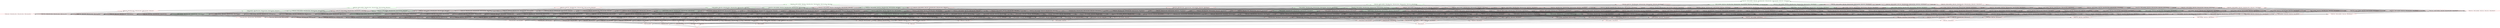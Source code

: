 digraph G {
splines="line"
rankdir=BT
"{'ltable_Price', 'ltable_CopyRight', 'ltable_Time', 'ltable_Album_Name', 'ltable_Artist_Name', 'ltable_Song_Name', 'ltable_Genre', 'ltable_Released'}" [shape=box];
"set()" [shape=box];
"set()" [color=red];
"set()" -> "{'ltable_Song_Name'}";
"set()" -> "{'ltable_Artist_Name'}";
"set()" -> "{'ltable_Album_Name'}";
"set()" -> "{'ltable_Genre'}";
"set()" -> "{'ltable_Price'}";
"set()" -> "{'ltable_CopyRight'}";
"set()" -> "{'ltable_Time'}";
"set()" -> "{'ltable_Released'}";
"{'ltable_Song_Name'}" [color=red];
"{'ltable_Song_Name'}" -> "{'ltable_Artist_Name', 'ltable_Song_Name'}";
"{'ltable_Song_Name'}" -> "{'ltable_Album_Name', 'ltable_Song_Name'}";
"{'ltable_Song_Name'}" -> "{'ltable_Genre', 'ltable_Song_Name'}";
"{'ltable_Song_Name'}" -> "{'ltable_Price', 'ltable_Song_Name'}";
"{'ltable_Song_Name'}" -> "{'ltable_CopyRight', 'ltable_Song_Name'}";
"{'ltable_Song_Name'}" -> "{'ltable_Time', 'ltable_Song_Name'}";
"{'ltable_Song_Name'}" -> "{'ltable_Released', 'ltable_Song_Name'}";
"{'ltable_Artist_Name'}" [color=red];
"{'ltable_Artist_Name'}" -> "{'ltable_Artist_Name', 'ltable_Song_Name'}";
"{'ltable_Artist_Name'}" -> "{'ltable_Album_Name', 'ltable_Artist_Name'}";
"{'ltable_Artist_Name'}" -> "{'ltable_Genre', 'ltable_Artist_Name'}";
"{'ltable_Artist_Name'}" -> "{'ltable_Price', 'ltable_Artist_Name'}";
"{'ltable_Artist_Name'}" -> "{'ltable_CopyRight', 'ltable_Artist_Name'}";
"{'ltable_Artist_Name'}" -> "{'ltable_Time', 'ltable_Artist_Name'}";
"{'ltable_Artist_Name'}" -> "{'ltable_Artist_Name', 'ltable_Released'}";
"{'ltable_Album_Name'}" [color=red];
"{'ltable_Album_Name'}" -> "{'ltable_Album_Name', 'ltable_Song_Name'}";
"{'ltable_Album_Name'}" -> "{'ltable_Album_Name', 'ltable_Artist_Name'}";
"{'ltable_Album_Name'}" -> "{'ltable_Genre', 'ltable_Album_Name'}";
"{'ltable_Album_Name'}" -> "{'ltable_Price', 'ltable_Album_Name'}";
"{'ltable_Album_Name'}" -> "{'ltable_CopyRight', 'ltable_Album_Name'}";
"{'ltable_Album_Name'}" -> "{'ltable_Time', 'ltable_Album_Name'}";
"{'ltable_Album_Name'}" -> "{'ltable_Album_Name', 'ltable_Released'}";
"{'ltable_Genre'}" [color=red];
"{'ltable_Genre'}" -> "{'ltable_Genre', 'ltable_Song_Name'}";
"{'ltable_Genre'}" -> "{'ltable_Genre', 'ltable_Artist_Name'}";
"{'ltable_Genre'}" -> "{'ltable_Genre', 'ltable_Album_Name'}";
"{'ltable_Genre'}" -> "{'ltable_Price', 'ltable_Genre'}";
"{'ltable_Genre'}" -> "{'ltable_CopyRight', 'ltable_Genre'}";
"{'ltable_Genre'}" -> "{'ltable_Genre', 'ltable_Time'}";
"{'ltable_Genre'}" -> "{'ltable_Genre', 'ltable_Released'}";
"{'ltable_Price'}" [color=red];
"{'ltable_Price'}" -> "{'ltable_Price', 'ltable_Song_Name'}";
"{'ltable_Price'}" -> "{'ltable_Price', 'ltable_Artist_Name'}";
"{'ltable_Price'}" -> "{'ltable_Price', 'ltable_Album_Name'}";
"{'ltable_Price'}" -> "{'ltable_Price', 'ltable_Genre'}";
"{'ltable_Price'}" -> "{'ltable_Price', 'ltable_CopyRight'}";
"{'ltable_Price'}" -> "{'ltable_Price', 'ltable_Time'}";
"{'ltable_Price'}" -> "{'ltable_Price', 'ltable_Released'}";
"{'ltable_CopyRight'}" [color=red];
"{'ltable_CopyRight'}" -> "{'ltable_CopyRight', 'ltable_Song_Name'}";
"{'ltable_CopyRight'}" -> "{'ltable_CopyRight', 'ltable_Artist_Name'}";
"{'ltable_CopyRight'}" -> "{'ltable_CopyRight', 'ltable_Album_Name'}";
"{'ltable_CopyRight'}" -> "{'ltable_CopyRight', 'ltable_Genre'}";
"{'ltable_CopyRight'}" -> "{'ltable_Price', 'ltable_CopyRight'}";
"{'ltable_CopyRight'}" -> "{'ltable_CopyRight', 'ltable_Time'}";
"{'ltable_CopyRight'}" -> "{'ltable_CopyRight', 'ltable_Released'}";
"{'ltable_Time'}" [color=red];
"{'ltable_Time'}" -> "{'ltable_Time', 'ltable_Song_Name'}";
"{'ltable_Time'}" -> "{'ltable_Time', 'ltable_Artist_Name'}";
"{'ltable_Time'}" -> "{'ltable_Time', 'ltable_Album_Name'}";
"{'ltable_Time'}" -> "{'ltable_Genre', 'ltable_Time'}";
"{'ltable_Time'}" -> "{'ltable_Price', 'ltable_Time'}";
"{'ltable_Time'}" -> "{'ltable_CopyRight', 'ltable_Time'}";
"{'ltable_Time'}" -> "{'ltable_Time', 'ltable_Released'}";
"{'ltable_Released'}" [color=red];
"{'ltable_Released'}" -> "{'ltable_Released', 'ltable_Song_Name'}";
"{'ltable_Released'}" -> "{'ltable_Artist_Name', 'ltable_Released'}";
"{'ltable_Released'}" -> "{'ltable_Album_Name', 'ltable_Released'}";
"{'ltable_Released'}" -> "{'ltable_Genre', 'ltable_Released'}";
"{'ltable_Released'}" -> "{'ltable_Price', 'ltable_Released'}";
"{'ltable_Released'}" -> "{'ltable_CopyRight', 'ltable_Released'}";
"{'ltable_Released'}" -> "{'ltable_Time', 'ltable_Released'}";
"{'ltable_Artist_Name', 'ltable_Song_Name'}" [color=red];
"{'ltable_Artist_Name', 'ltable_Song_Name'}" -> "{'ltable_Album_Name', 'ltable_Artist_Name', 'ltable_Song_Name'}";
"{'ltable_Artist_Name', 'ltable_Song_Name'}" -> "{'ltable_Genre', 'ltable_Artist_Name', 'ltable_Song_Name'}";
"{'ltable_Artist_Name', 'ltable_Song_Name'}" -> "{'ltable_Price', 'ltable_Artist_Name', 'ltable_Song_Name'}";
"{'ltable_Artist_Name', 'ltable_Song_Name'}" -> "{'ltable_CopyRight', 'ltable_Artist_Name', 'ltable_Song_Name'}";
"{'ltable_Artist_Name', 'ltable_Song_Name'}" -> "{'ltable_Time', 'ltable_Artist_Name', 'ltable_Song_Name'}";
"{'ltable_Artist_Name', 'ltable_Song_Name'}" -> "{'ltable_Artist_Name', 'ltable_Released', 'ltable_Song_Name'}";
"{'ltable_Album_Name', 'ltable_Song_Name'}" [color=red];
"{'ltable_Album_Name', 'ltable_Song_Name'}" -> "{'ltable_Album_Name', 'ltable_Artist_Name', 'ltable_Song_Name'}";
"{'ltable_Album_Name', 'ltable_Song_Name'}" -> "{'ltable_Genre', 'ltable_Album_Name', 'ltable_Song_Name'}";
"{'ltable_Album_Name', 'ltable_Song_Name'}" -> "{'ltable_Price', 'ltable_Album_Name', 'ltable_Song_Name'}";
"{'ltable_Album_Name', 'ltable_Song_Name'}" -> "{'ltable_CopyRight', 'ltable_Album_Name', 'ltable_Song_Name'}";
"{'ltable_Album_Name', 'ltable_Song_Name'}" -> "{'ltable_Time', 'ltable_Album_Name', 'ltable_Song_Name'}";
"{'ltable_Album_Name', 'ltable_Song_Name'}" -> "{'ltable_Album_Name', 'ltable_Released', 'ltable_Song_Name'}";
"{'ltable_Genre', 'ltable_Song_Name'}" [color=red];
"{'ltable_Genre', 'ltable_Song_Name'}" -> "{'ltable_Genre', 'ltable_Artist_Name', 'ltable_Song_Name'}";
"{'ltable_Genre', 'ltable_Song_Name'}" -> "{'ltable_Genre', 'ltable_Album_Name', 'ltable_Song_Name'}";
"{'ltable_Genre', 'ltable_Song_Name'}" -> "{'ltable_Price', 'ltable_Genre', 'ltable_Song_Name'}";
"{'ltable_Genre', 'ltable_Song_Name'}" -> "{'ltable_CopyRight', 'ltable_Genre', 'ltable_Song_Name'}";
"{'ltable_Genre', 'ltable_Song_Name'}" -> "{'ltable_Genre', 'ltable_Time', 'ltable_Song_Name'}";
"{'ltable_Genre', 'ltable_Song_Name'}" -> "{'ltable_Genre', 'ltable_Released', 'ltable_Song_Name'}";
"{'ltable_Price', 'ltable_Song_Name'}" [color=red];
"{'ltable_Price', 'ltable_Song_Name'}" -> "{'ltable_Price', 'ltable_Artist_Name', 'ltable_Song_Name'}";
"{'ltable_Price', 'ltable_Song_Name'}" -> "{'ltable_Price', 'ltable_Album_Name', 'ltable_Song_Name'}";
"{'ltable_Price', 'ltable_Song_Name'}" -> "{'ltable_Price', 'ltable_Genre', 'ltable_Song_Name'}";
"{'ltable_Price', 'ltable_Song_Name'}" -> "{'ltable_Price', 'ltable_CopyRight', 'ltable_Song_Name'}";
"{'ltable_Price', 'ltable_Song_Name'}" -> "{'ltable_Price', 'ltable_Time', 'ltable_Song_Name'}";
"{'ltable_Price', 'ltable_Song_Name'}" -> "{'ltable_Price', 'ltable_Released', 'ltable_Song_Name'}";
"{'ltable_CopyRight', 'ltable_Song_Name'}" [color=red];
"{'ltable_CopyRight', 'ltable_Song_Name'}" -> "{'ltable_CopyRight', 'ltable_Artist_Name', 'ltable_Song_Name'}";
"{'ltable_CopyRight', 'ltable_Song_Name'}" -> "{'ltable_CopyRight', 'ltable_Album_Name', 'ltable_Song_Name'}";
"{'ltable_CopyRight', 'ltable_Song_Name'}" -> "{'ltable_CopyRight', 'ltable_Genre', 'ltable_Song_Name'}";
"{'ltable_CopyRight', 'ltable_Song_Name'}" -> "{'ltable_Price', 'ltable_CopyRight', 'ltable_Song_Name'}";
"{'ltable_CopyRight', 'ltable_Song_Name'}" -> "{'ltable_CopyRight', 'ltable_Time', 'ltable_Song_Name'}";
"{'ltable_CopyRight', 'ltable_Song_Name'}" -> "{'ltable_CopyRight', 'ltable_Released', 'ltable_Song_Name'}";
"{'ltable_Time', 'ltable_Song_Name'}" [color=red];
"{'ltable_Time', 'ltable_Song_Name'}" -> "{'ltable_Time', 'ltable_Artist_Name', 'ltable_Song_Name'}";
"{'ltable_Time', 'ltable_Song_Name'}" -> "{'ltable_Time', 'ltable_Album_Name', 'ltable_Song_Name'}";
"{'ltable_Time', 'ltable_Song_Name'}" -> "{'ltable_Genre', 'ltable_Time', 'ltable_Song_Name'}";
"{'ltable_Time', 'ltable_Song_Name'}" -> "{'ltable_Price', 'ltable_Time', 'ltable_Song_Name'}";
"{'ltable_Time', 'ltable_Song_Name'}" -> "{'ltable_CopyRight', 'ltable_Time', 'ltable_Song_Name'}";
"{'ltable_Time', 'ltable_Song_Name'}" -> "{'ltable_Time', 'ltable_Released', 'ltable_Song_Name'}";
"{'ltable_Released', 'ltable_Song_Name'}" [color=red];
"{'ltable_Released', 'ltable_Song_Name'}" -> "{'ltable_Artist_Name', 'ltable_Released', 'ltable_Song_Name'}";
"{'ltable_Released', 'ltable_Song_Name'}" -> "{'ltable_Album_Name', 'ltable_Released', 'ltable_Song_Name'}";
"{'ltable_Released', 'ltable_Song_Name'}" -> "{'ltable_Genre', 'ltable_Released', 'ltable_Song_Name'}";
"{'ltable_Released', 'ltable_Song_Name'}" -> "{'ltable_Price', 'ltable_Released', 'ltable_Song_Name'}";
"{'ltable_Released', 'ltable_Song_Name'}" -> "{'ltable_CopyRight', 'ltable_Released', 'ltable_Song_Name'}";
"{'ltable_Released', 'ltable_Song_Name'}" -> "{'ltable_Time', 'ltable_Released', 'ltable_Song_Name'}";
"{'ltable_Album_Name', 'ltable_Artist_Name'}" [color=red];
"{'ltable_Album_Name', 'ltable_Artist_Name'}" -> "{'ltable_Album_Name', 'ltable_Artist_Name', 'ltable_Song_Name'}";
"{'ltable_Album_Name', 'ltable_Artist_Name'}" -> "{'ltable_Genre', 'ltable_Album_Name', 'ltable_Artist_Name'}";
"{'ltable_Album_Name', 'ltable_Artist_Name'}" -> "{'ltable_Price', 'ltable_Album_Name', 'ltable_Artist_Name'}";
"{'ltable_Album_Name', 'ltable_Artist_Name'}" -> "{'ltable_CopyRight', 'ltable_Album_Name', 'ltable_Artist_Name'}";
"{'ltable_Album_Name', 'ltable_Artist_Name'}" -> "{'ltable_Time', 'ltable_Album_Name', 'ltable_Artist_Name'}";
"{'ltable_Album_Name', 'ltable_Artist_Name'}" -> "{'ltable_Album_Name', 'ltable_Artist_Name', 'ltable_Released'}";
"{'ltable_Genre', 'ltable_Artist_Name'}" [color=red];
"{'ltable_Genre', 'ltable_Artist_Name'}" -> "{'ltable_Genre', 'ltable_Artist_Name', 'ltable_Song_Name'}";
"{'ltable_Genre', 'ltable_Artist_Name'}" -> "{'ltable_Genre', 'ltable_Album_Name', 'ltable_Artist_Name'}";
"{'ltable_Genre', 'ltable_Artist_Name'}" -> "{'ltable_Price', 'ltable_Genre', 'ltable_Artist_Name'}";
"{'ltable_Genre', 'ltable_Artist_Name'}" -> "{'ltable_CopyRight', 'ltable_Genre', 'ltable_Artist_Name'}";
"{'ltable_Genre', 'ltable_Artist_Name'}" -> "{'ltable_Genre', 'ltable_Time', 'ltable_Artist_Name'}";
"{'ltable_Genre', 'ltable_Artist_Name'}" -> "{'ltable_Genre', 'ltable_Artist_Name', 'ltable_Released'}";
"{'ltable_Price', 'ltable_Artist_Name'}" [color=red];
"{'ltable_Price', 'ltable_Artist_Name'}" -> "{'ltable_Price', 'ltable_Artist_Name', 'ltable_Song_Name'}";
"{'ltable_Price', 'ltable_Artist_Name'}" -> "{'ltable_Price', 'ltable_Album_Name', 'ltable_Artist_Name'}";
"{'ltable_Price', 'ltable_Artist_Name'}" -> "{'ltable_Price', 'ltable_Genre', 'ltable_Artist_Name'}";
"{'ltable_Price', 'ltable_Artist_Name'}" -> "{'ltable_Price', 'ltable_CopyRight', 'ltable_Artist_Name'}";
"{'ltable_Price', 'ltable_Artist_Name'}" -> "{'ltable_Price', 'ltable_Time', 'ltable_Artist_Name'}";
"{'ltable_Price', 'ltable_Artist_Name'}" -> "{'ltable_Price', 'ltable_Artist_Name', 'ltable_Released'}";
"{'ltable_CopyRight', 'ltable_Artist_Name'}" [color=red];
"{'ltable_CopyRight', 'ltable_Artist_Name'}" -> "{'ltable_CopyRight', 'ltable_Artist_Name', 'ltable_Song_Name'}";
"{'ltable_CopyRight', 'ltable_Artist_Name'}" -> "{'ltable_CopyRight', 'ltable_Album_Name', 'ltable_Artist_Name'}";
"{'ltable_CopyRight', 'ltable_Artist_Name'}" -> "{'ltable_CopyRight', 'ltable_Genre', 'ltable_Artist_Name'}";
"{'ltable_CopyRight', 'ltable_Artist_Name'}" -> "{'ltable_Price', 'ltable_CopyRight', 'ltable_Artist_Name'}";
"{'ltable_CopyRight', 'ltable_Artist_Name'}" -> "{'ltable_CopyRight', 'ltable_Time', 'ltable_Artist_Name'}";
"{'ltable_CopyRight', 'ltable_Artist_Name'}" -> "{'ltable_CopyRight', 'ltable_Artist_Name', 'ltable_Released'}";
"{'ltable_Time', 'ltable_Artist_Name'}" [color=red];
"{'ltable_Time', 'ltable_Artist_Name'}" -> "{'ltable_Time', 'ltable_Artist_Name', 'ltable_Song_Name'}";
"{'ltable_Time', 'ltable_Artist_Name'}" -> "{'ltable_Time', 'ltable_Album_Name', 'ltable_Artist_Name'}";
"{'ltable_Time', 'ltable_Artist_Name'}" -> "{'ltable_Genre', 'ltable_Time', 'ltable_Artist_Name'}";
"{'ltable_Time', 'ltable_Artist_Name'}" -> "{'ltable_Price', 'ltable_Time', 'ltable_Artist_Name'}";
"{'ltable_Time', 'ltable_Artist_Name'}" -> "{'ltable_CopyRight', 'ltable_Time', 'ltable_Artist_Name'}";
"{'ltable_Time', 'ltable_Artist_Name'}" -> "{'ltable_Time', 'ltable_Artist_Name', 'ltable_Released'}";
"{'ltable_Artist_Name', 'ltable_Released'}" [color=red];
"{'ltable_Artist_Name', 'ltable_Released'}" -> "{'ltable_Artist_Name', 'ltable_Released', 'ltable_Song_Name'}";
"{'ltable_Artist_Name', 'ltable_Released'}" -> "{'ltable_Album_Name', 'ltable_Artist_Name', 'ltable_Released'}";
"{'ltable_Artist_Name', 'ltable_Released'}" -> "{'ltable_Genre', 'ltable_Artist_Name', 'ltable_Released'}";
"{'ltable_Artist_Name', 'ltable_Released'}" -> "{'ltable_Price', 'ltable_Artist_Name', 'ltable_Released'}";
"{'ltable_Artist_Name', 'ltable_Released'}" -> "{'ltable_CopyRight', 'ltable_Artist_Name', 'ltable_Released'}";
"{'ltable_Artist_Name', 'ltable_Released'}" -> "{'ltable_Time', 'ltable_Artist_Name', 'ltable_Released'}";
"{'ltable_Genre', 'ltable_Album_Name'}" [color=red];
"{'ltable_Genre', 'ltable_Album_Name'}" -> "{'ltable_Genre', 'ltable_Album_Name', 'ltable_Song_Name'}";
"{'ltable_Genre', 'ltable_Album_Name'}" -> "{'ltable_Genre', 'ltable_Album_Name', 'ltable_Artist_Name'}";
"{'ltable_Genre', 'ltable_Album_Name'}" -> "{'ltable_Price', 'ltable_Genre', 'ltable_Album_Name'}";
"{'ltable_Genre', 'ltable_Album_Name'}" -> "{'ltable_CopyRight', 'ltable_Genre', 'ltable_Album_Name'}";
"{'ltable_Genre', 'ltable_Album_Name'}" -> "{'ltable_Genre', 'ltable_Time', 'ltable_Album_Name'}";
"{'ltable_Genre', 'ltable_Album_Name'}" -> "{'ltable_Genre', 'ltable_Album_Name', 'ltable_Released'}";
"{'ltable_Price', 'ltable_Album_Name'}" [color=red];
"{'ltable_Price', 'ltable_Album_Name'}" -> "{'ltable_Price', 'ltable_Album_Name', 'ltable_Song_Name'}";
"{'ltable_Price', 'ltable_Album_Name'}" -> "{'ltable_Price', 'ltable_Album_Name', 'ltable_Artist_Name'}";
"{'ltable_Price', 'ltable_Album_Name'}" -> "{'ltable_Price', 'ltable_Genre', 'ltable_Album_Name'}";
"{'ltable_Price', 'ltable_Album_Name'}" -> "{'ltable_Price', 'ltable_CopyRight', 'ltable_Album_Name'}";
"{'ltable_Price', 'ltable_Album_Name'}" -> "{'ltable_Price', 'ltable_Time', 'ltable_Album_Name'}";
"{'ltable_Price', 'ltable_Album_Name'}" -> "{'ltable_Price', 'ltable_Album_Name', 'ltable_Released'}";
"{'ltable_CopyRight', 'ltable_Album_Name'}" [color=red];
"{'ltable_CopyRight', 'ltable_Album_Name'}" -> "{'ltable_CopyRight', 'ltable_Album_Name', 'ltable_Song_Name'}";
"{'ltable_CopyRight', 'ltable_Album_Name'}" -> "{'ltable_CopyRight', 'ltable_Album_Name', 'ltable_Artist_Name'}";
"{'ltable_CopyRight', 'ltable_Album_Name'}" -> "{'ltable_CopyRight', 'ltable_Genre', 'ltable_Album_Name'}";
"{'ltable_CopyRight', 'ltable_Album_Name'}" -> "{'ltable_Price', 'ltable_CopyRight', 'ltable_Album_Name'}";
"{'ltable_CopyRight', 'ltable_Album_Name'}" -> "{'ltable_CopyRight', 'ltable_Time', 'ltable_Album_Name'}";
"{'ltable_CopyRight', 'ltable_Album_Name'}" -> "{'ltable_CopyRight', 'ltable_Album_Name', 'ltable_Released'}";
"{'ltable_Time', 'ltable_Album_Name'}" [color=red];
"{'ltable_Time', 'ltable_Album_Name'}" -> "{'ltable_Time', 'ltable_Album_Name', 'ltable_Song_Name'}";
"{'ltable_Time', 'ltable_Album_Name'}" -> "{'ltable_Time', 'ltable_Album_Name', 'ltable_Artist_Name'}";
"{'ltable_Time', 'ltable_Album_Name'}" -> "{'ltable_Genre', 'ltable_Time', 'ltable_Album_Name'}";
"{'ltable_Time', 'ltable_Album_Name'}" -> "{'ltable_Price', 'ltable_Time', 'ltable_Album_Name'}";
"{'ltable_Time', 'ltable_Album_Name'}" -> "{'ltable_CopyRight', 'ltable_Time', 'ltable_Album_Name'}";
"{'ltable_Time', 'ltable_Album_Name'}" -> "{'ltable_Time', 'ltable_Album_Name', 'ltable_Released'}";
"{'ltable_Album_Name', 'ltable_Released'}" [color=red];
"{'ltable_Album_Name', 'ltable_Released'}" -> "{'ltable_Album_Name', 'ltable_Released', 'ltable_Song_Name'}";
"{'ltable_Album_Name', 'ltable_Released'}" -> "{'ltable_Album_Name', 'ltable_Artist_Name', 'ltable_Released'}";
"{'ltable_Album_Name', 'ltable_Released'}" -> "{'ltable_Genre', 'ltable_Album_Name', 'ltable_Released'}";
"{'ltable_Album_Name', 'ltable_Released'}" -> "{'ltable_Price', 'ltable_Album_Name', 'ltable_Released'}";
"{'ltable_Album_Name', 'ltable_Released'}" -> "{'ltable_CopyRight', 'ltable_Album_Name', 'ltable_Released'}";
"{'ltable_Album_Name', 'ltable_Released'}" -> "{'ltable_Time', 'ltable_Album_Name', 'ltable_Released'}";
"{'ltable_Price', 'ltable_Genre'}" [color=red];
"{'ltable_Price', 'ltable_Genre'}" -> "{'ltable_Price', 'ltable_Genre', 'ltable_Song_Name'}";
"{'ltable_Price', 'ltable_Genre'}" -> "{'ltable_Price', 'ltable_Genre', 'ltable_Artist_Name'}";
"{'ltable_Price', 'ltable_Genre'}" -> "{'ltable_Price', 'ltable_Genre', 'ltable_Album_Name'}";
"{'ltable_Price', 'ltable_Genre'}" -> "{'ltable_Price', 'ltable_Genre', 'ltable_CopyRight'}";
"{'ltable_Price', 'ltable_Genre'}" -> "{'ltable_Price', 'ltable_Genre', 'ltable_Time'}";
"{'ltable_Price', 'ltable_Genre'}" -> "{'ltable_Price', 'ltable_Genre', 'ltable_Released'}";
"{'ltable_CopyRight', 'ltable_Genre'}" [color=red];
"{'ltable_CopyRight', 'ltable_Genre'}" -> "{'ltable_CopyRight', 'ltable_Genre', 'ltable_Song_Name'}";
"{'ltable_CopyRight', 'ltable_Genre'}" -> "{'ltable_CopyRight', 'ltable_Genre', 'ltable_Artist_Name'}";
"{'ltable_CopyRight', 'ltable_Genre'}" -> "{'ltable_CopyRight', 'ltable_Genre', 'ltable_Album_Name'}";
"{'ltable_CopyRight', 'ltable_Genre'}" -> "{'ltable_Price', 'ltable_Genre', 'ltable_CopyRight'}";
"{'ltable_CopyRight', 'ltable_Genre'}" -> "{'ltable_CopyRight', 'ltable_Genre', 'ltable_Time'}";
"{'ltable_CopyRight', 'ltable_Genre'}" -> "{'ltable_CopyRight', 'ltable_Genre', 'ltable_Released'}";
"{'ltable_Genre', 'ltable_Time'}" [color=red];
"{'ltable_Genre', 'ltable_Time'}" -> "{'ltable_Genre', 'ltable_Time', 'ltable_Song_Name'}";
"{'ltable_Genre', 'ltable_Time'}" -> "{'ltable_Genre', 'ltable_Time', 'ltable_Artist_Name'}";
"{'ltable_Genre', 'ltable_Time'}" -> "{'ltable_Genre', 'ltable_Time', 'ltable_Album_Name'}";
"{'ltable_Genre', 'ltable_Time'}" -> "{'ltable_Price', 'ltable_Genre', 'ltable_Time'}";
"{'ltable_Genre', 'ltable_Time'}" -> "{'ltable_CopyRight', 'ltable_Genre', 'ltable_Time'}";
"{'ltable_Genre', 'ltable_Time'}" -> "{'ltable_Genre', 'ltable_Time', 'ltable_Released'}";
"{'ltable_Genre', 'ltable_Released'}" [color=red];
"{'ltable_Genre', 'ltable_Released'}" -> "{'ltable_Genre', 'ltable_Released', 'ltable_Song_Name'}";
"{'ltable_Genre', 'ltable_Released'}" -> "{'ltable_Genre', 'ltable_Artist_Name', 'ltable_Released'}";
"{'ltable_Genre', 'ltable_Released'}" -> "{'ltable_Genre', 'ltable_Album_Name', 'ltable_Released'}";
"{'ltable_Genre', 'ltable_Released'}" -> "{'ltable_Price', 'ltable_Genre', 'ltable_Released'}";
"{'ltable_Genre', 'ltable_Released'}" -> "{'ltable_CopyRight', 'ltable_Genre', 'ltable_Released'}";
"{'ltable_Genre', 'ltable_Released'}" -> "{'ltable_Genre', 'ltable_Time', 'ltable_Released'}";
"{'ltable_Price', 'ltable_CopyRight'}" [color=red];
"{'ltable_Price', 'ltable_CopyRight'}" -> "{'ltable_Price', 'ltable_CopyRight', 'ltable_Song_Name'}";
"{'ltable_Price', 'ltable_CopyRight'}" -> "{'ltable_Price', 'ltable_CopyRight', 'ltable_Artist_Name'}";
"{'ltable_Price', 'ltable_CopyRight'}" -> "{'ltable_Price', 'ltable_CopyRight', 'ltable_Album_Name'}";
"{'ltable_Price', 'ltable_CopyRight'}" -> "{'ltable_Price', 'ltable_Genre', 'ltable_CopyRight'}";
"{'ltable_Price', 'ltable_CopyRight'}" -> "{'ltable_Price', 'ltable_CopyRight', 'ltable_Time'}";
"{'ltable_Price', 'ltable_CopyRight'}" -> "{'ltable_Price', 'ltable_CopyRight', 'ltable_Released'}";
"{'ltable_Price', 'ltable_Time'}" [color=red];
"{'ltable_Price', 'ltable_Time'}" -> "{'ltable_Price', 'ltable_Time', 'ltable_Song_Name'}";
"{'ltable_Price', 'ltable_Time'}" -> "{'ltable_Price', 'ltable_Time', 'ltable_Artist_Name'}";
"{'ltable_Price', 'ltable_Time'}" -> "{'ltable_Price', 'ltable_Time', 'ltable_Album_Name'}";
"{'ltable_Price', 'ltable_Time'}" -> "{'ltable_Price', 'ltable_Genre', 'ltable_Time'}";
"{'ltable_Price', 'ltable_Time'}" -> "{'ltable_Price', 'ltable_CopyRight', 'ltable_Time'}";
"{'ltable_Price', 'ltable_Time'}" -> "{'ltable_Price', 'ltable_Time', 'ltable_Released'}";
"{'ltable_Price', 'ltable_Released'}" [color=red];
"{'ltable_Price', 'ltable_Released'}" -> "{'ltable_Price', 'ltable_Released', 'ltable_Song_Name'}";
"{'ltable_Price', 'ltable_Released'}" -> "{'ltable_Price', 'ltable_Artist_Name', 'ltable_Released'}";
"{'ltable_Price', 'ltable_Released'}" -> "{'ltable_Price', 'ltable_Album_Name', 'ltable_Released'}";
"{'ltable_Price', 'ltable_Released'}" -> "{'ltable_Price', 'ltable_Genre', 'ltable_Released'}";
"{'ltable_Price', 'ltable_Released'}" -> "{'ltable_Price', 'ltable_CopyRight', 'ltable_Released'}";
"{'ltable_Price', 'ltable_Released'}" -> "{'ltable_Price', 'ltable_Time', 'ltable_Released'}";
"{'ltable_CopyRight', 'ltable_Time'}" [color=red];
"{'ltable_CopyRight', 'ltable_Time'}" -> "{'ltable_CopyRight', 'ltable_Time', 'ltable_Song_Name'}";
"{'ltable_CopyRight', 'ltable_Time'}" -> "{'ltable_CopyRight', 'ltable_Time', 'ltable_Artist_Name'}";
"{'ltable_CopyRight', 'ltable_Time'}" -> "{'ltable_CopyRight', 'ltable_Time', 'ltable_Album_Name'}";
"{'ltable_CopyRight', 'ltable_Time'}" -> "{'ltable_CopyRight', 'ltable_Genre', 'ltable_Time'}";
"{'ltable_CopyRight', 'ltable_Time'}" -> "{'ltable_Price', 'ltable_CopyRight', 'ltable_Time'}";
"{'ltable_CopyRight', 'ltable_Time'}" -> "{'ltable_CopyRight', 'ltable_Time', 'ltable_Released'}";
"{'ltable_CopyRight', 'ltable_Released'}" [color=red];
"{'ltable_CopyRight', 'ltable_Released'}" -> "{'ltable_CopyRight', 'ltable_Released', 'ltable_Song_Name'}";
"{'ltable_CopyRight', 'ltable_Released'}" -> "{'ltable_CopyRight', 'ltable_Artist_Name', 'ltable_Released'}";
"{'ltable_CopyRight', 'ltable_Released'}" -> "{'ltable_CopyRight', 'ltable_Album_Name', 'ltable_Released'}";
"{'ltable_CopyRight', 'ltable_Released'}" -> "{'ltable_CopyRight', 'ltable_Genre', 'ltable_Released'}";
"{'ltable_CopyRight', 'ltable_Released'}" -> "{'ltable_Price', 'ltable_CopyRight', 'ltable_Released'}";
"{'ltable_CopyRight', 'ltable_Released'}" -> "{'ltable_CopyRight', 'ltable_Time', 'ltable_Released'}";
"{'ltable_Time', 'ltable_Released'}" [color=red];
"{'ltable_Time', 'ltable_Released'}" -> "{'ltable_Time', 'ltable_Released', 'ltable_Song_Name'}";
"{'ltable_Time', 'ltable_Released'}" -> "{'ltable_Time', 'ltable_Artist_Name', 'ltable_Released'}";
"{'ltable_Time', 'ltable_Released'}" -> "{'ltable_Time', 'ltable_Album_Name', 'ltable_Released'}";
"{'ltable_Time', 'ltable_Released'}" -> "{'ltable_Genre', 'ltable_Time', 'ltable_Released'}";
"{'ltable_Time', 'ltable_Released'}" -> "{'ltable_Price', 'ltable_Time', 'ltable_Released'}";
"{'ltable_Time', 'ltable_Released'}" -> "{'ltable_CopyRight', 'ltable_Time', 'ltable_Released'}";
"{'ltable_Album_Name', 'ltable_Artist_Name', 'ltable_Song_Name'}" [color=red];
"{'ltable_Album_Name', 'ltable_Artist_Name', 'ltable_Song_Name'}" -> "{'ltable_Genre', 'ltable_Album_Name', 'ltable_Artist_Name', 'ltable_Song_Name'}";
"{'ltable_Album_Name', 'ltable_Artist_Name', 'ltable_Song_Name'}" -> "{'ltable_Price', 'ltable_Album_Name', 'ltable_Artist_Name', 'ltable_Song_Name'}";
"{'ltable_Album_Name', 'ltable_Artist_Name', 'ltable_Song_Name'}" -> "{'ltable_CopyRight', 'ltable_Album_Name', 'ltable_Artist_Name', 'ltable_Song_Name'}";
"{'ltable_Album_Name', 'ltable_Artist_Name', 'ltable_Song_Name'}" -> "{'ltable_Time', 'ltable_Album_Name', 'ltable_Artist_Name', 'ltable_Song_Name'}";
"{'ltable_Album_Name', 'ltable_Artist_Name', 'ltable_Song_Name'}" -> "{'ltable_Album_Name', 'ltable_Artist_Name', 'ltable_Released', 'ltable_Song_Name'}";
"{'ltable_Genre', 'ltable_Artist_Name', 'ltable_Song_Name'}" [color=red];
"{'ltable_Genre', 'ltable_Artist_Name', 'ltable_Song_Name'}" -> "{'ltable_Genre', 'ltable_Album_Name', 'ltable_Artist_Name', 'ltable_Song_Name'}";
"{'ltable_Genre', 'ltable_Artist_Name', 'ltable_Song_Name'}" -> "{'ltable_Price', 'ltable_Genre', 'ltable_Artist_Name', 'ltable_Song_Name'}";
"{'ltable_Genre', 'ltable_Artist_Name', 'ltable_Song_Name'}" -> "{'ltable_CopyRight', 'ltable_Genre', 'ltable_Artist_Name', 'ltable_Song_Name'}";
"{'ltable_Genre', 'ltable_Artist_Name', 'ltable_Song_Name'}" -> "{'ltable_Genre', 'ltable_Time', 'ltable_Artist_Name', 'ltable_Song_Name'}";
"{'ltable_Genre', 'ltable_Artist_Name', 'ltable_Song_Name'}" -> "{'ltable_Genre', 'ltable_Artist_Name', 'ltable_Released', 'ltable_Song_Name'}";
"{'ltable_Price', 'ltable_Artist_Name', 'ltable_Song_Name'}" [color=red];
"{'ltable_Price', 'ltable_Artist_Name', 'ltable_Song_Name'}" -> "{'ltable_Price', 'ltable_Album_Name', 'ltable_Artist_Name', 'ltable_Song_Name'}";
"{'ltable_Price', 'ltable_Artist_Name', 'ltable_Song_Name'}" -> "{'ltable_Price', 'ltable_Genre', 'ltable_Artist_Name', 'ltable_Song_Name'}";
"{'ltable_Price', 'ltable_Artist_Name', 'ltable_Song_Name'}" -> "{'ltable_Price', 'ltable_CopyRight', 'ltable_Artist_Name', 'ltable_Song_Name'}";
"{'ltable_Price', 'ltable_Artist_Name', 'ltable_Song_Name'}" -> "{'ltable_Price', 'ltable_Time', 'ltable_Artist_Name', 'ltable_Song_Name'}";
"{'ltable_Price', 'ltable_Artist_Name', 'ltable_Song_Name'}" -> "{'ltable_Price', 'ltable_Artist_Name', 'ltable_Released', 'ltable_Song_Name'}";
"{'ltable_CopyRight', 'ltable_Artist_Name', 'ltable_Song_Name'}" [color=red];
"{'ltable_CopyRight', 'ltable_Artist_Name', 'ltable_Song_Name'}" -> "{'ltable_CopyRight', 'ltable_Album_Name', 'ltable_Artist_Name', 'ltable_Song_Name'}";
"{'ltable_CopyRight', 'ltable_Artist_Name', 'ltable_Song_Name'}" -> "{'ltable_CopyRight', 'ltable_Genre', 'ltable_Artist_Name', 'ltable_Song_Name'}";
"{'ltable_CopyRight', 'ltable_Artist_Name', 'ltable_Song_Name'}" -> "{'ltable_Price', 'ltable_CopyRight', 'ltable_Artist_Name', 'ltable_Song_Name'}";
"{'ltable_CopyRight', 'ltable_Artist_Name', 'ltable_Song_Name'}" -> "{'ltable_CopyRight', 'ltable_Time', 'ltable_Artist_Name', 'ltable_Song_Name'}";
"{'ltable_CopyRight', 'ltable_Artist_Name', 'ltable_Song_Name'}" -> "{'ltable_CopyRight', 'ltable_Artist_Name', 'ltable_Released', 'ltable_Song_Name'}";
"{'ltable_Time', 'ltable_Artist_Name', 'ltable_Song_Name'}" [color=red];
"{'ltable_Time', 'ltable_Artist_Name', 'ltable_Song_Name'}" -> "{'ltable_Time', 'ltable_Album_Name', 'ltable_Artist_Name', 'ltable_Song_Name'}";
"{'ltable_Time', 'ltable_Artist_Name', 'ltable_Song_Name'}" -> "{'ltable_Genre', 'ltable_Time', 'ltable_Artist_Name', 'ltable_Song_Name'}";
"{'ltable_Time', 'ltable_Artist_Name', 'ltable_Song_Name'}" -> "{'ltable_Price', 'ltable_Time', 'ltable_Artist_Name', 'ltable_Song_Name'}";
"{'ltable_Time', 'ltable_Artist_Name', 'ltable_Song_Name'}" -> "{'ltable_CopyRight', 'ltable_Time', 'ltable_Artist_Name', 'ltable_Song_Name'}";
"{'ltable_Time', 'ltable_Artist_Name', 'ltable_Song_Name'}" -> "{'ltable_Time', 'ltable_Artist_Name', 'ltable_Released', 'ltable_Song_Name'}";
"{'ltable_Artist_Name', 'ltable_Released', 'ltable_Song_Name'}" [color=red];
"{'ltable_Artist_Name', 'ltable_Released', 'ltable_Song_Name'}" -> "{'ltable_Album_Name', 'ltable_Artist_Name', 'ltable_Released', 'ltable_Song_Name'}";
"{'ltable_Artist_Name', 'ltable_Released', 'ltable_Song_Name'}" -> "{'ltable_Genre', 'ltable_Artist_Name', 'ltable_Released', 'ltable_Song_Name'}";
"{'ltable_Artist_Name', 'ltable_Released', 'ltable_Song_Name'}" -> "{'ltable_Price', 'ltable_Artist_Name', 'ltable_Released', 'ltable_Song_Name'}";
"{'ltable_Artist_Name', 'ltable_Released', 'ltable_Song_Name'}" -> "{'ltable_CopyRight', 'ltable_Artist_Name', 'ltable_Released', 'ltable_Song_Name'}";
"{'ltable_Artist_Name', 'ltable_Released', 'ltable_Song_Name'}" -> "{'ltable_Time', 'ltable_Artist_Name', 'ltable_Released', 'ltable_Song_Name'}";
"{'ltable_Genre', 'ltable_Album_Name', 'ltable_Song_Name'}" [color=red];
"{'ltable_Genre', 'ltable_Album_Name', 'ltable_Song_Name'}" -> "{'ltable_Genre', 'ltable_Album_Name', 'ltable_Artist_Name', 'ltable_Song_Name'}";
"{'ltable_Genre', 'ltable_Album_Name', 'ltable_Song_Name'}" -> "{'ltable_Price', 'ltable_Genre', 'ltable_Album_Name', 'ltable_Song_Name'}";
"{'ltable_Genre', 'ltable_Album_Name', 'ltable_Song_Name'}" -> "{'ltable_CopyRight', 'ltable_Genre', 'ltable_Album_Name', 'ltable_Song_Name'}";
"{'ltable_Genre', 'ltable_Album_Name', 'ltable_Song_Name'}" -> "{'ltable_Genre', 'ltable_Time', 'ltable_Album_Name', 'ltable_Song_Name'}";
"{'ltable_Genre', 'ltable_Album_Name', 'ltable_Song_Name'}" -> "{'ltable_Genre', 'ltable_Album_Name', 'ltable_Released', 'ltable_Song_Name'}";
"{'ltable_Price', 'ltable_Album_Name', 'ltable_Song_Name'}" [color=red];
"{'ltable_Price', 'ltable_Album_Name', 'ltable_Song_Name'}" -> "{'ltable_Price', 'ltable_Album_Name', 'ltable_Artist_Name', 'ltable_Song_Name'}";
"{'ltable_Price', 'ltable_Album_Name', 'ltable_Song_Name'}" -> "{'ltable_Price', 'ltable_Genre', 'ltable_Album_Name', 'ltable_Song_Name'}";
"{'ltable_Price', 'ltable_Album_Name', 'ltable_Song_Name'}" -> "{'ltable_Price', 'ltable_CopyRight', 'ltable_Album_Name', 'ltable_Song_Name'}";
"{'ltable_Price', 'ltable_Album_Name', 'ltable_Song_Name'}" -> "{'ltable_Price', 'ltable_Time', 'ltable_Album_Name', 'ltable_Song_Name'}";
"{'ltable_Price', 'ltable_Album_Name', 'ltable_Song_Name'}" -> "{'ltable_Price', 'ltable_Album_Name', 'ltable_Released', 'ltable_Song_Name'}";
"{'ltable_CopyRight', 'ltable_Album_Name', 'ltable_Song_Name'}" [color=green];
"{'ltable_CopyRight', 'ltable_Album_Name', 'ltable_Song_Name'}" -> "{'ltable_CopyRight', 'ltable_Album_Name', 'ltable_Artist_Name', 'ltable_Song_Name'}";
"{'ltable_CopyRight', 'ltable_Album_Name', 'ltable_Song_Name'}" -> "{'ltable_CopyRight', 'ltable_Genre', 'ltable_Album_Name', 'ltable_Song_Name'}";
"{'ltable_CopyRight', 'ltable_Album_Name', 'ltable_Song_Name'}" -> "{'ltable_Price', 'ltable_CopyRight', 'ltable_Album_Name', 'ltable_Song_Name'}";
"{'ltable_CopyRight', 'ltable_Album_Name', 'ltable_Song_Name'}" -> "{'ltable_CopyRight', 'ltable_Time', 'ltable_Album_Name', 'ltable_Song_Name'}";
"{'ltable_CopyRight', 'ltable_Album_Name', 'ltable_Song_Name'}" -> "{'ltable_CopyRight', 'ltable_Album_Name', 'ltable_Released', 'ltable_Song_Name'}";
"{'ltable_Time', 'ltable_Album_Name', 'ltable_Song_Name'}" [color=red];
"{'ltable_Time', 'ltable_Album_Name', 'ltable_Song_Name'}" -> "{'ltable_Time', 'ltable_Album_Name', 'ltable_Artist_Name', 'ltable_Song_Name'}";
"{'ltable_Time', 'ltable_Album_Name', 'ltable_Song_Name'}" -> "{'ltable_Genre', 'ltable_Time', 'ltable_Album_Name', 'ltable_Song_Name'}";
"{'ltable_Time', 'ltable_Album_Name', 'ltable_Song_Name'}" -> "{'ltable_Price', 'ltable_Time', 'ltable_Album_Name', 'ltable_Song_Name'}";
"{'ltable_Time', 'ltable_Album_Name', 'ltable_Song_Name'}" -> "{'ltable_CopyRight', 'ltable_Time', 'ltable_Album_Name', 'ltable_Song_Name'}";
"{'ltable_Time', 'ltable_Album_Name', 'ltable_Song_Name'}" -> "{'ltable_Time', 'ltable_Album_Name', 'ltable_Released', 'ltable_Song_Name'}";
"{'ltable_Album_Name', 'ltable_Released', 'ltable_Song_Name'}" [color=red];
"{'ltable_Album_Name', 'ltable_Released', 'ltable_Song_Name'}" -> "{'ltable_Album_Name', 'ltable_Artist_Name', 'ltable_Released', 'ltable_Song_Name'}";
"{'ltable_Album_Name', 'ltable_Released', 'ltable_Song_Name'}" -> "{'ltable_Genre', 'ltable_Album_Name', 'ltable_Released', 'ltable_Song_Name'}";
"{'ltable_Album_Name', 'ltable_Released', 'ltable_Song_Name'}" -> "{'ltable_Price', 'ltable_Album_Name', 'ltable_Released', 'ltable_Song_Name'}";
"{'ltable_Album_Name', 'ltable_Released', 'ltable_Song_Name'}" -> "{'ltable_CopyRight', 'ltable_Album_Name', 'ltable_Released', 'ltable_Song_Name'}";
"{'ltable_Album_Name', 'ltable_Released', 'ltable_Song_Name'}" -> "{'ltable_Time', 'ltable_Album_Name', 'ltable_Released', 'ltable_Song_Name'}";
"{'ltable_Price', 'ltable_Genre', 'ltable_Song_Name'}" [color=red];
"{'ltable_Price', 'ltable_Genre', 'ltable_Song_Name'}" -> "{'ltable_Price', 'ltable_Genre', 'ltable_Artist_Name', 'ltable_Song_Name'}";
"{'ltable_Price', 'ltable_Genre', 'ltable_Song_Name'}" -> "{'ltable_Price', 'ltable_Genre', 'ltable_Album_Name', 'ltable_Song_Name'}";
"{'ltable_Price', 'ltable_Genre', 'ltable_Song_Name'}" -> "{'ltable_Price', 'ltable_Genre', 'ltable_CopyRight', 'ltable_Song_Name'}";
"{'ltable_Price', 'ltable_Genre', 'ltable_Song_Name'}" -> "{'ltable_Price', 'ltable_Genre', 'ltable_Time', 'ltable_Song_Name'}";
"{'ltable_Price', 'ltable_Genre', 'ltable_Song_Name'}" -> "{'ltable_Price', 'ltable_Genre', 'ltable_Released', 'ltable_Song_Name'}";
"{'ltable_CopyRight', 'ltable_Genre', 'ltable_Song_Name'}" [color=red];
"{'ltable_CopyRight', 'ltable_Genre', 'ltable_Song_Name'}" -> "{'ltable_CopyRight', 'ltable_Genre', 'ltable_Artist_Name', 'ltable_Song_Name'}";
"{'ltable_CopyRight', 'ltable_Genre', 'ltable_Song_Name'}" -> "{'ltable_CopyRight', 'ltable_Genre', 'ltable_Album_Name', 'ltable_Song_Name'}";
"{'ltable_CopyRight', 'ltable_Genre', 'ltable_Song_Name'}" -> "{'ltable_Price', 'ltable_Genre', 'ltable_CopyRight', 'ltable_Song_Name'}";
"{'ltable_CopyRight', 'ltable_Genre', 'ltable_Song_Name'}" -> "{'ltable_CopyRight', 'ltable_Genre', 'ltable_Time', 'ltable_Song_Name'}";
"{'ltable_CopyRight', 'ltable_Genre', 'ltable_Song_Name'}" -> "{'ltable_CopyRight', 'ltable_Genre', 'ltable_Released', 'ltable_Song_Name'}";
"{'ltable_Genre', 'ltable_Time', 'ltable_Song_Name'}" [color=red];
"{'ltable_Genre', 'ltable_Time', 'ltable_Song_Name'}" -> "{'ltable_Genre', 'ltable_Time', 'ltable_Artist_Name', 'ltable_Song_Name'}";
"{'ltable_Genre', 'ltable_Time', 'ltable_Song_Name'}" -> "{'ltable_Genre', 'ltable_Time', 'ltable_Album_Name', 'ltable_Song_Name'}";
"{'ltable_Genre', 'ltable_Time', 'ltable_Song_Name'}" -> "{'ltable_Price', 'ltable_Genre', 'ltable_Time', 'ltable_Song_Name'}";
"{'ltable_Genre', 'ltable_Time', 'ltable_Song_Name'}" -> "{'ltable_CopyRight', 'ltable_Genre', 'ltable_Time', 'ltable_Song_Name'}";
"{'ltable_Genre', 'ltable_Time', 'ltable_Song_Name'}" -> "{'ltable_Genre', 'ltable_Time', 'ltable_Released', 'ltable_Song_Name'}";
"{'ltable_Genre', 'ltable_Released', 'ltable_Song_Name'}" [color=red];
"{'ltable_Genre', 'ltable_Released', 'ltable_Song_Name'}" -> "{'ltable_Genre', 'ltable_Artist_Name', 'ltable_Released', 'ltable_Song_Name'}";
"{'ltable_Genre', 'ltable_Released', 'ltable_Song_Name'}" -> "{'ltable_Genre', 'ltable_Album_Name', 'ltable_Released', 'ltable_Song_Name'}";
"{'ltable_Genre', 'ltable_Released', 'ltable_Song_Name'}" -> "{'ltable_Price', 'ltable_Genre', 'ltable_Released', 'ltable_Song_Name'}";
"{'ltable_Genre', 'ltable_Released', 'ltable_Song_Name'}" -> "{'ltable_CopyRight', 'ltable_Genre', 'ltable_Released', 'ltable_Song_Name'}";
"{'ltable_Genre', 'ltable_Released', 'ltable_Song_Name'}" -> "{'ltable_Genre', 'ltable_Time', 'ltable_Released', 'ltable_Song_Name'}";
"{'ltable_Price', 'ltable_CopyRight', 'ltable_Song_Name'}" [color=red];
"{'ltable_Price', 'ltable_CopyRight', 'ltable_Song_Name'}" -> "{'ltable_Price', 'ltable_CopyRight', 'ltable_Artist_Name', 'ltable_Song_Name'}";
"{'ltable_Price', 'ltable_CopyRight', 'ltable_Song_Name'}" -> "{'ltable_Price', 'ltable_CopyRight', 'ltable_Album_Name', 'ltable_Song_Name'}";
"{'ltable_Price', 'ltable_CopyRight', 'ltable_Song_Name'}" -> "{'ltable_Price', 'ltable_Genre', 'ltable_CopyRight', 'ltable_Song_Name'}";
"{'ltable_Price', 'ltable_CopyRight', 'ltable_Song_Name'}" -> "{'ltable_Price', 'ltable_CopyRight', 'ltable_Time', 'ltable_Song_Name'}";
"{'ltable_Price', 'ltable_CopyRight', 'ltable_Song_Name'}" -> "{'ltable_Price', 'ltable_CopyRight', 'ltable_Released', 'ltable_Song_Name'}";
"{'ltable_Price', 'ltable_Time', 'ltable_Song_Name'}" [color=red];
"{'ltable_Price', 'ltable_Time', 'ltable_Song_Name'}" -> "{'ltable_Price', 'ltable_Time', 'ltable_Artist_Name', 'ltable_Song_Name'}";
"{'ltable_Price', 'ltable_Time', 'ltable_Song_Name'}" -> "{'ltable_Price', 'ltable_Time', 'ltable_Album_Name', 'ltable_Song_Name'}";
"{'ltable_Price', 'ltable_Time', 'ltable_Song_Name'}" -> "{'ltable_Price', 'ltable_Genre', 'ltable_Time', 'ltable_Song_Name'}";
"{'ltable_Price', 'ltable_Time', 'ltable_Song_Name'}" -> "{'ltable_Price', 'ltable_CopyRight', 'ltable_Time', 'ltable_Song_Name'}";
"{'ltable_Price', 'ltable_Time', 'ltable_Song_Name'}" -> "{'ltable_Price', 'ltable_Time', 'ltable_Released', 'ltable_Song_Name'}";
"{'ltable_Price', 'ltable_Released', 'ltable_Song_Name'}" [color=red];
"{'ltable_Price', 'ltable_Released', 'ltable_Song_Name'}" -> "{'ltable_Price', 'ltable_Artist_Name', 'ltable_Released', 'ltable_Song_Name'}";
"{'ltable_Price', 'ltable_Released', 'ltable_Song_Name'}" -> "{'ltable_Price', 'ltable_Album_Name', 'ltable_Released', 'ltable_Song_Name'}";
"{'ltable_Price', 'ltable_Released', 'ltable_Song_Name'}" -> "{'ltable_Price', 'ltable_Genre', 'ltable_Released', 'ltable_Song_Name'}";
"{'ltable_Price', 'ltable_Released', 'ltable_Song_Name'}" -> "{'ltable_Price', 'ltable_CopyRight', 'ltable_Released', 'ltable_Song_Name'}";
"{'ltable_Price', 'ltable_Released', 'ltable_Song_Name'}" -> "{'ltable_Price', 'ltable_Time', 'ltable_Released', 'ltable_Song_Name'}";
"{'ltable_CopyRight', 'ltable_Time', 'ltable_Song_Name'}" [color=red];
"{'ltable_CopyRight', 'ltable_Time', 'ltable_Song_Name'}" -> "{'ltable_CopyRight', 'ltable_Time', 'ltable_Artist_Name', 'ltable_Song_Name'}";
"{'ltable_CopyRight', 'ltable_Time', 'ltable_Song_Name'}" -> "{'ltable_CopyRight', 'ltable_Time', 'ltable_Album_Name', 'ltable_Song_Name'}";
"{'ltable_CopyRight', 'ltable_Time', 'ltable_Song_Name'}" -> "{'ltable_CopyRight', 'ltable_Genre', 'ltable_Time', 'ltable_Song_Name'}";
"{'ltable_CopyRight', 'ltable_Time', 'ltable_Song_Name'}" -> "{'ltable_Price', 'ltable_CopyRight', 'ltable_Time', 'ltable_Song_Name'}";
"{'ltable_CopyRight', 'ltable_Time', 'ltable_Song_Name'}" -> "{'ltable_CopyRight', 'ltable_Time', 'ltable_Released', 'ltable_Song_Name'}";
"{'ltable_CopyRight', 'ltable_Released', 'ltable_Song_Name'}" [color=red];
"{'ltable_CopyRight', 'ltable_Released', 'ltable_Song_Name'}" -> "{'ltable_CopyRight', 'ltable_Artist_Name', 'ltable_Released', 'ltable_Song_Name'}";
"{'ltable_CopyRight', 'ltable_Released', 'ltable_Song_Name'}" -> "{'ltable_CopyRight', 'ltable_Album_Name', 'ltable_Released', 'ltable_Song_Name'}";
"{'ltable_CopyRight', 'ltable_Released', 'ltable_Song_Name'}" -> "{'ltable_CopyRight', 'ltable_Genre', 'ltable_Released', 'ltable_Song_Name'}";
"{'ltable_CopyRight', 'ltable_Released', 'ltable_Song_Name'}" -> "{'ltable_Price', 'ltable_CopyRight', 'ltable_Released', 'ltable_Song_Name'}";
"{'ltable_CopyRight', 'ltable_Released', 'ltable_Song_Name'}" -> "{'ltable_CopyRight', 'ltable_Time', 'ltable_Released', 'ltable_Song_Name'}";
"{'ltable_Time', 'ltable_Released', 'ltable_Song_Name'}" [color=red];
"{'ltable_Time', 'ltable_Released', 'ltable_Song_Name'}" -> "{'ltable_Time', 'ltable_Artist_Name', 'ltable_Released', 'ltable_Song_Name'}";
"{'ltable_Time', 'ltable_Released', 'ltable_Song_Name'}" -> "{'ltable_Time', 'ltable_Album_Name', 'ltable_Released', 'ltable_Song_Name'}";
"{'ltable_Time', 'ltable_Released', 'ltable_Song_Name'}" -> "{'ltable_Genre', 'ltable_Time', 'ltable_Released', 'ltable_Song_Name'}";
"{'ltable_Time', 'ltable_Released', 'ltable_Song_Name'}" -> "{'ltable_Price', 'ltable_Time', 'ltable_Released', 'ltable_Song_Name'}";
"{'ltable_Time', 'ltable_Released', 'ltable_Song_Name'}" -> "{'ltable_CopyRight', 'ltable_Time', 'ltable_Released', 'ltable_Song_Name'}";
"{'ltable_Genre', 'ltable_Album_Name', 'ltable_Artist_Name'}" [color=red];
"{'ltable_Genre', 'ltable_Album_Name', 'ltable_Artist_Name'}" -> "{'ltable_Genre', 'ltable_Album_Name', 'ltable_Artist_Name', 'ltable_Song_Name'}";
"{'ltable_Genre', 'ltable_Album_Name', 'ltable_Artist_Name'}" -> "{'ltable_Price', 'ltable_Genre', 'ltable_Album_Name', 'ltable_Artist_Name'}";
"{'ltable_Genre', 'ltable_Album_Name', 'ltable_Artist_Name'}" -> "{'ltable_CopyRight', 'ltable_Genre', 'ltable_Album_Name', 'ltable_Artist_Name'}";
"{'ltable_Genre', 'ltable_Album_Name', 'ltable_Artist_Name'}" -> "{'ltable_Genre', 'ltable_Time', 'ltable_Album_Name', 'ltable_Artist_Name'}";
"{'ltable_Genre', 'ltable_Album_Name', 'ltable_Artist_Name'}" -> "{'ltable_Genre', 'ltable_Album_Name', 'ltable_Artist_Name', 'ltable_Released'}";
"{'ltable_Price', 'ltable_Album_Name', 'ltable_Artist_Name'}" [color=red];
"{'ltable_Price', 'ltable_Album_Name', 'ltable_Artist_Name'}" -> "{'ltable_Price', 'ltable_Album_Name', 'ltable_Artist_Name', 'ltable_Song_Name'}";
"{'ltable_Price', 'ltable_Album_Name', 'ltable_Artist_Name'}" -> "{'ltable_Price', 'ltable_Genre', 'ltable_Album_Name', 'ltable_Artist_Name'}";
"{'ltable_Price', 'ltable_Album_Name', 'ltable_Artist_Name'}" -> "{'ltable_Price', 'ltable_CopyRight', 'ltable_Album_Name', 'ltable_Artist_Name'}";
"{'ltable_Price', 'ltable_Album_Name', 'ltable_Artist_Name'}" -> "{'ltable_Price', 'ltable_Time', 'ltable_Album_Name', 'ltable_Artist_Name'}";
"{'ltable_Price', 'ltable_Album_Name', 'ltable_Artist_Name'}" -> "{'ltable_Price', 'ltable_Album_Name', 'ltable_Artist_Name', 'ltable_Released'}";
"{'ltable_CopyRight', 'ltable_Album_Name', 'ltable_Artist_Name'}" [color=red];
"{'ltable_CopyRight', 'ltable_Album_Name', 'ltable_Artist_Name'}" -> "{'ltable_CopyRight', 'ltable_Album_Name', 'ltable_Artist_Name', 'ltable_Song_Name'}";
"{'ltable_CopyRight', 'ltable_Album_Name', 'ltable_Artist_Name'}" -> "{'ltable_CopyRight', 'ltable_Genre', 'ltable_Album_Name', 'ltable_Artist_Name'}";
"{'ltable_CopyRight', 'ltable_Album_Name', 'ltable_Artist_Name'}" -> "{'ltable_Price', 'ltable_CopyRight', 'ltable_Album_Name', 'ltable_Artist_Name'}";
"{'ltable_CopyRight', 'ltable_Album_Name', 'ltable_Artist_Name'}" -> "{'ltable_CopyRight', 'ltable_Time', 'ltable_Album_Name', 'ltable_Artist_Name'}";
"{'ltable_CopyRight', 'ltable_Album_Name', 'ltable_Artist_Name'}" -> "{'ltable_CopyRight', 'ltable_Album_Name', 'ltable_Artist_Name', 'ltable_Released'}";
"{'ltable_Time', 'ltable_Album_Name', 'ltable_Artist_Name'}" [color=red];
"{'ltable_Time', 'ltable_Album_Name', 'ltable_Artist_Name'}" -> "{'ltable_Time', 'ltable_Album_Name', 'ltable_Artist_Name', 'ltable_Song_Name'}";
"{'ltable_Time', 'ltable_Album_Name', 'ltable_Artist_Name'}" -> "{'ltable_Genre', 'ltable_Time', 'ltable_Album_Name', 'ltable_Artist_Name'}";
"{'ltable_Time', 'ltable_Album_Name', 'ltable_Artist_Name'}" -> "{'ltable_Price', 'ltable_Time', 'ltable_Album_Name', 'ltable_Artist_Name'}";
"{'ltable_Time', 'ltable_Album_Name', 'ltable_Artist_Name'}" -> "{'ltable_CopyRight', 'ltable_Time', 'ltable_Album_Name', 'ltable_Artist_Name'}";
"{'ltable_Time', 'ltable_Album_Name', 'ltable_Artist_Name'}" -> "{'ltable_Time', 'ltable_Album_Name', 'ltable_Artist_Name', 'ltable_Released'}";
"{'ltable_Album_Name', 'ltable_Artist_Name', 'ltable_Released'}" [color=red];
"{'ltable_Album_Name', 'ltable_Artist_Name', 'ltable_Released'}" -> "{'ltable_Album_Name', 'ltable_Artist_Name', 'ltable_Released', 'ltable_Song_Name'}";
"{'ltable_Album_Name', 'ltable_Artist_Name', 'ltable_Released'}" -> "{'ltable_Genre', 'ltable_Album_Name', 'ltable_Artist_Name', 'ltable_Released'}";
"{'ltable_Album_Name', 'ltable_Artist_Name', 'ltable_Released'}" -> "{'ltable_Price', 'ltable_Album_Name', 'ltable_Artist_Name', 'ltable_Released'}";
"{'ltable_Album_Name', 'ltable_Artist_Name', 'ltable_Released'}" -> "{'ltable_CopyRight', 'ltable_Album_Name', 'ltable_Artist_Name', 'ltable_Released'}";
"{'ltable_Album_Name', 'ltable_Artist_Name', 'ltable_Released'}" -> "{'ltable_Time', 'ltable_Album_Name', 'ltable_Artist_Name', 'ltable_Released'}";
"{'ltable_Price', 'ltable_Genre', 'ltable_Artist_Name'}" [color=red];
"{'ltable_Price', 'ltable_Genre', 'ltable_Artist_Name'}" -> "{'ltable_Price', 'ltable_Genre', 'ltable_Artist_Name', 'ltable_Song_Name'}";
"{'ltable_Price', 'ltable_Genre', 'ltable_Artist_Name'}" -> "{'ltable_Price', 'ltable_Genre', 'ltable_Album_Name', 'ltable_Artist_Name'}";
"{'ltable_Price', 'ltable_Genre', 'ltable_Artist_Name'}" -> "{'ltable_Price', 'ltable_Genre', 'ltable_CopyRight', 'ltable_Artist_Name'}";
"{'ltable_Price', 'ltable_Genre', 'ltable_Artist_Name'}" -> "{'ltable_Price', 'ltable_Genre', 'ltable_Time', 'ltable_Artist_Name'}";
"{'ltable_Price', 'ltable_Genre', 'ltable_Artist_Name'}" -> "{'ltable_Price', 'ltable_Genre', 'ltable_Artist_Name', 'ltable_Released'}";
"{'ltable_CopyRight', 'ltable_Genre', 'ltable_Artist_Name'}" [color=red];
"{'ltable_CopyRight', 'ltable_Genre', 'ltable_Artist_Name'}" -> "{'ltable_CopyRight', 'ltable_Genre', 'ltable_Artist_Name', 'ltable_Song_Name'}";
"{'ltable_CopyRight', 'ltable_Genre', 'ltable_Artist_Name'}" -> "{'ltable_CopyRight', 'ltable_Genre', 'ltable_Album_Name', 'ltable_Artist_Name'}";
"{'ltable_CopyRight', 'ltable_Genre', 'ltable_Artist_Name'}" -> "{'ltable_Price', 'ltable_Genre', 'ltable_CopyRight', 'ltable_Artist_Name'}";
"{'ltable_CopyRight', 'ltable_Genre', 'ltable_Artist_Name'}" -> "{'ltable_CopyRight', 'ltable_Genre', 'ltable_Time', 'ltable_Artist_Name'}";
"{'ltable_CopyRight', 'ltable_Genre', 'ltable_Artist_Name'}" -> "{'ltable_CopyRight', 'ltable_Genre', 'ltable_Artist_Name', 'ltable_Released'}";
"{'ltable_Genre', 'ltable_Time', 'ltable_Artist_Name'}" [color=red];
"{'ltable_Genre', 'ltable_Time', 'ltable_Artist_Name'}" -> "{'ltable_Genre', 'ltable_Time', 'ltable_Artist_Name', 'ltable_Song_Name'}";
"{'ltable_Genre', 'ltable_Time', 'ltable_Artist_Name'}" -> "{'ltable_Genre', 'ltable_Time', 'ltable_Album_Name', 'ltable_Artist_Name'}";
"{'ltable_Genre', 'ltable_Time', 'ltable_Artist_Name'}" -> "{'ltable_Price', 'ltable_Genre', 'ltable_Time', 'ltable_Artist_Name'}";
"{'ltable_Genre', 'ltable_Time', 'ltable_Artist_Name'}" -> "{'ltable_CopyRight', 'ltable_Genre', 'ltable_Time', 'ltable_Artist_Name'}";
"{'ltable_Genre', 'ltable_Time', 'ltable_Artist_Name'}" -> "{'ltable_Genre', 'ltable_Time', 'ltable_Artist_Name', 'ltable_Released'}";
"{'ltable_Genre', 'ltable_Artist_Name', 'ltable_Released'}" [color=red];
"{'ltable_Genre', 'ltable_Artist_Name', 'ltable_Released'}" -> "{'ltable_Genre', 'ltable_Artist_Name', 'ltable_Released', 'ltable_Song_Name'}";
"{'ltable_Genre', 'ltable_Artist_Name', 'ltable_Released'}" -> "{'ltable_Genre', 'ltable_Album_Name', 'ltable_Artist_Name', 'ltable_Released'}";
"{'ltable_Genre', 'ltable_Artist_Name', 'ltable_Released'}" -> "{'ltable_Price', 'ltable_Genre', 'ltable_Artist_Name', 'ltable_Released'}";
"{'ltable_Genre', 'ltable_Artist_Name', 'ltable_Released'}" -> "{'ltable_CopyRight', 'ltable_Genre', 'ltable_Artist_Name', 'ltable_Released'}";
"{'ltable_Genre', 'ltable_Artist_Name', 'ltable_Released'}" -> "{'ltable_Genre', 'ltable_Time', 'ltable_Artist_Name', 'ltable_Released'}";
"{'ltable_Price', 'ltable_CopyRight', 'ltable_Artist_Name'}" [color=red];
"{'ltable_Price', 'ltable_CopyRight', 'ltable_Artist_Name'}" -> "{'ltable_Price', 'ltable_CopyRight', 'ltable_Artist_Name', 'ltable_Song_Name'}";
"{'ltable_Price', 'ltable_CopyRight', 'ltable_Artist_Name'}" -> "{'ltable_Price', 'ltable_CopyRight', 'ltable_Album_Name', 'ltable_Artist_Name'}";
"{'ltable_Price', 'ltable_CopyRight', 'ltable_Artist_Name'}" -> "{'ltable_Price', 'ltable_Genre', 'ltable_CopyRight', 'ltable_Artist_Name'}";
"{'ltable_Price', 'ltable_CopyRight', 'ltable_Artist_Name'}" -> "{'ltable_Price', 'ltable_CopyRight', 'ltable_Time', 'ltable_Artist_Name'}";
"{'ltable_Price', 'ltable_CopyRight', 'ltable_Artist_Name'}" -> "{'ltable_Price', 'ltable_CopyRight', 'ltable_Artist_Name', 'ltable_Released'}";
"{'ltable_Price', 'ltable_Time', 'ltable_Artist_Name'}" [color=red];
"{'ltable_Price', 'ltable_Time', 'ltable_Artist_Name'}" -> "{'ltable_Price', 'ltable_Time', 'ltable_Artist_Name', 'ltable_Song_Name'}";
"{'ltable_Price', 'ltable_Time', 'ltable_Artist_Name'}" -> "{'ltable_Price', 'ltable_Time', 'ltable_Album_Name', 'ltable_Artist_Name'}";
"{'ltable_Price', 'ltable_Time', 'ltable_Artist_Name'}" -> "{'ltable_Price', 'ltable_Genre', 'ltable_Time', 'ltable_Artist_Name'}";
"{'ltable_Price', 'ltable_Time', 'ltable_Artist_Name'}" -> "{'ltable_Price', 'ltable_CopyRight', 'ltable_Time', 'ltable_Artist_Name'}";
"{'ltable_Price', 'ltable_Time', 'ltable_Artist_Name'}" -> "{'ltable_Price', 'ltable_Time', 'ltable_Artist_Name', 'ltable_Released'}";
"{'ltable_Price', 'ltable_Artist_Name', 'ltable_Released'}" [color=red];
"{'ltable_Price', 'ltable_Artist_Name', 'ltable_Released'}" -> "{'ltable_Price', 'ltable_Artist_Name', 'ltable_Released', 'ltable_Song_Name'}";
"{'ltable_Price', 'ltable_Artist_Name', 'ltable_Released'}" -> "{'ltable_Price', 'ltable_Album_Name', 'ltable_Artist_Name', 'ltable_Released'}";
"{'ltable_Price', 'ltable_Artist_Name', 'ltable_Released'}" -> "{'ltable_Price', 'ltable_Genre', 'ltable_Artist_Name', 'ltable_Released'}";
"{'ltable_Price', 'ltable_Artist_Name', 'ltable_Released'}" -> "{'ltable_Price', 'ltable_CopyRight', 'ltable_Artist_Name', 'ltable_Released'}";
"{'ltable_Price', 'ltable_Artist_Name', 'ltable_Released'}" -> "{'ltable_Price', 'ltable_Time', 'ltable_Artist_Name', 'ltable_Released'}";
"{'ltable_CopyRight', 'ltable_Time', 'ltable_Artist_Name'}" [color=red];
"{'ltable_CopyRight', 'ltable_Time', 'ltable_Artist_Name'}" -> "{'ltable_CopyRight', 'ltable_Time', 'ltable_Artist_Name', 'ltable_Song_Name'}";
"{'ltable_CopyRight', 'ltable_Time', 'ltable_Artist_Name'}" -> "{'ltable_CopyRight', 'ltable_Time', 'ltable_Album_Name', 'ltable_Artist_Name'}";
"{'ltable_CopyRight', 'ltable_Time', 'ltable_Artist_Name'}" -> "{'ltable_CopyRight', 'ltable_Genre', 'ltable_Time', 'ltable_Artist_Name'}";
"{'ltable_CopyRight', 'ltable_Time', 'ltable_Artist_Name'}" -> "{'ltable_Price', 'ltable_CopyRight', 'ltable_Time', 'ltable_Artist_Name'}";
"{'ltable_CopyRight', 'ltable_Time', 'ltable_Artist_Name'}" -> "{'ltable_CopyRight', 'ltable_Time', 'ltable_Artist_Name', 'ltable_Released'}";
"{'ltable_CopyRight', 'ltable_Artist_Name', 'ltable_Released'}" [color=red];
"{'ltable_CopyRight', 'ltable_Artist_Name', 'ltable_Released'}" -> "{'ltable_CopyRight', 'ltable_Artist_Name', 'ltable_Released', 'ltable_Song_Name'}";
"{'ltable_CopyRight', 'ltable_Artist_Name', 'ltable_Released'}" -> "{'ltable_CopyRight', 'ltable_Album_Name', 'ltable_Artist_Name', 'ltable_Released'}";
"{'ltable_CopyRight', 'ltable_Artist_Name', 'ltable_Released'}" -> "{'ltable_CopyRight', 'ltable_Genre', 'ltable_Artist_Name', 'ltable_Released'}";
"{'ltable_CopyRight', 'ltable_Artist_Name', 'ltable_Released'}" -> "{'ltable_Price', 'ltable_CopyRight', 'ltable_Artist_Name', 'ltable_Released'}";
"{'ltable_CopyRight', 'ltable_Artist_Name', 'ltable_Released'}" -> "{'ltable_CopyRight', 'ltable_Time', 'ltable_Artist_Name', 'ltable_Released'}";
"{'ltable_Time', 'ltable_Artist_Name', 'ltable_Released'}" [color=red];
"{'ltable_Time', 'ltable_Artist_Name', 'ltable_Released'}" -> "{'ltable_Time', 'ltable_Artist_Name', 'ltable_Released', 'ltable_Song_Name'}";
"{'ltable_Time', 'ltable_Artist_Name', 'ltable_Released'}" -> "{'ltable_Time', 'ltable_Album_Name', 'ltable_Artist_Name', 'ltable_Released'}";
"{'ltable_Time', 'ltable_Artist_Name', 'ltable_Released'}" -> "{'ltable_Genre', 'ltable_Time', 'ltable_Artist_Name', 'ltable_Released'}";
"{'ltable_Time', 'ltable_Artist_Name', 'ltable_Released'}" -> "{'ltable_Price', 'ltable_Time', 'ltable_Artist_Name', 'ltable_Released'}";
"{'ltable_Time', 'ltable_Artist_Name', 'ltable_Released'}" -> "{'ltable_CopyRight', 'ltable_Time', 'ltable_Artist_Name', 'ltable_Released'}";
"{'ltable_Price', 'ltable_Genre', 'ltable_Album_Name'}" [color=red];
"{'ltable_Price', 'ltable_Genre', 'ltable_Album_Name'}" -> "{'ltable_Price', 'ltable_Genre', 'ltable_Album_Name', 'ltable_Song_Name'}";
"{'ltable_Price', 'ltable_Genre', 'ltable_Album_Name'}" -> "{'ltable_Price', 'ltable_Genre', 'ltable_Album_Name', 'ltable_Artist_Name'}";
"{'ltable_Price', 'ltable_Genre', 'ltable_Album_Name'}" -> "{'ltable_Price', 'ltable_Genre', 'ltable_CopyRight', 'ltable_Album_Name'}";
"{'ltable_Price', 'ltable_Genre', 'ltable_Album_Name'}" -> "{'ltable_Price', 'ltable_Genre', 'ltable_Time', 'ltable_Album_Name'}";
"{'ltable_Price', 'ltable_Genre', 'ltable_Album_Name'}" -> "{'ltable_Price', 'ltable_Genre', 'ltable_Album_Name', 'ltable_Released'}";
"{'ltable_CopyRight', 'ltable_Genre', 'ltable_Album_Name'}" [color=red];
"{'ltable_CopyRight', 'ltable_Genre', 'ltable_Album_Name'}" -> "{'ltable_CopyRight', 'ltable_Genre', 'ltable_Album_Name', 'ltable_Song_Name'}";
"{'ltable_CopyRight', 'ltable_Genre', 'ltable_Album_Name'}" -> "{'ltable_CopyRight', 'ltable_Genre', 'ltable_Album_Name', 'ltable_Artist_Name'}";
"{'ltable_CopyRight', 'ltable_Genre', 'ltable_Album_Name'}" -> "{'ltable_Price', 'ltable_Genre', 'ltable_CopyRight', 'ltable_Album_Name'}";
"{'ltable_CopyRight', 'ltable_Genre', 'ltable_Album_Name'}" -> "{'ltable_CopyRight', 'ltable_Genre', 'ltable_Time', 'ltable_Album_Name'}";
"{'ltable_CopyRight', 'ltable_Genre', 'ltable_Album_Name'}" -> "{'ltable_CopyRight', 'ltable_Genre', 'ltable_Album_Name', 'ltable_Released'}";
"{'ltable_Genre', 'ltable_Time', 'ltable_Album_Name'}" [color=red];
"{'ltable_Genre', 'ltable_Time', 'ltable_Album_Name'}" -> "{'ltable_Genre', 'ltable_Time', 'ltable_Album_Name', 'ltable_Song_Name'}";
"{'ltable_Genre', 'ltable_Time', 'ltable_Album_Name'}" -> "{'ltable_Genre', 'ltable_Time', 'ltable_Album_Name', 'ltable_Artist_Name'}";
"{'ltable_Genre', 'ltable_Time', 'ltable_Album_Name'}" -> "{'ltable_Price', 'ltable_Genre', 'ltable_Time', 'ltable_Album_Name'}";
"{'ltable_Genre', 'ltable_Time', 'ltable_Album_Name'}" -> "{'ltable_CopyRight', 'ltable_Genre', 'ltable_Time', 'ltable_Album_Name'}";
"{'ltable_Genre', 'ltable_Time', 'ltable_Album_Name'}" -> "{'ltable_Genre', 'ltable_Time', 'ltable_Album_Name', 'ltable_Released'}";
"{'ltable_Genre', 'ltable_Album_Name', 'ltable_Released'}" [color=red];
"{'ltable_Genre', 'ltable_Album_Name', 'ltable_Released'}" -> "{'ltable_Genre', 'ltable_Album_Name', 'ltable_Released', 'ltable_Song_Name'}";
"{'ltable_Genre', 'ltable_Album_Name', 'ltable_Released'}" -> "{'ltable_Genre', 'ltable_Album_Name', 'ltable_Artist_Name', 'ltable_Released'}";
"{'ltable_Genre', 'ltable_Album_Name', 'ltable_Released'}" -> "{'ltable_Price', 'ltable_Genre', 'ltable_Album_Name', 'ltable_Released'}";
"{'ltable_Genre', 'ltable_Album_Name', 'ltable_Released'}" -> "{'ltable_CopyRight', 'ltable_Genre', 'ltable_Album_Name', 'ltable_Released'}";
"{'ltable_Genre', 'ltable_Album_Name', 'ltable_Released'}" -> "{'ltable_Genre', 'ltable_Time', 'ltable_Album_Name', 'ltable_Released'}";
"{'ltable_Price', 'ltable_CopyRight', 'ltable_Album_Name'}" [color=red];
"{'ltable_Price', 'ltable_CopyRight', 'ltable_Album_Name'}" -> "{'ltable_Price', 'ltable_CopyRight', 'ltable_Album_Name', 'ltable_Song_Name'}";
"{'ltable_Price', 'ltable_CopyRight', 'ltable_Album_Name'}" -> "{'ltable_Price', 'ltable_CopyRight', 'ltable_Album_Name', 'ltable_Artist_Name'}";
"{'ltable_Price', 'ltable_CopyRight', 'ltable_Album_Name'}" -> "{'ltable_Price', 'ltable_Genre', 'ltable_CopyRight', 'ltable_Album_Name'}";
"{'ltable_Price', 'ltable_CopyRight', 'ltable_Album_Name'}" -> "{'ltable_Price', 'ltable_CopyRight', 'ltable_Time', 'ltable_Album_Name'}";
"{'ltable_Price', 'ltable_CopyRight', 'ltable_Album_Name'}" -> "{'ltable_Price', 'ltable_CopyRight', 'ltable_Album_Name', 'ltable_Released'}";
"{'ltable_Price', 'ltable_Time', 'ltable_Album_Name'}" [color=red];
"{'ltable_Price', 'ltable_Time', 'ltable_Album_Name'}" -> "{'ltable_Price', 'ltable_Time', 'ltable_Album_Name', 'ltable_Song_Name'}";
"{'ltable_Price', 'ltable_Time', 'ltable_Album_Name'}" -> "{'ltable_Price', 'ltable_Time', 'ltable_Album_Name', 'ltable_Artist_Name'}";
"{'ltable_Price', 'ltable_Time', 'ltable_Album_Name'}" -> "{'ltable_Price', 'ltable_Genre', 'ltable_Time', 'ltable_Album_Name'}";
"{'ltable_Price', 'ltable_Time', 'ltable_Album_Name'}" -> "{'ltable_Price', 'ltable_CopyRight', 'ltable_Time', 'ltable_Album_Name'}";
"{'ltable_Price', 'ltable_Time', 'ltable_Album_Name'}" -> "{'ltable_Price', 'ltable_Time', 'ltable_Album_Name', 'ltable_Released'}";
"{'ltable_Price', 'ltable_Album_Name', 'ltable_Released'}" [color=red];
"{'ltable_Price', 'ltable_Album_Name', 'ltable_Released'}" -> "{'ltable_Price', 'ltable_Album_Name', 'ltable_Released', 'ltable_Song_Name'}";
"{'ltable_Price', 'ltable_Album_Name', 'ltable_Released'}" -> "{'ltable_Price', 'ltable_Album_Name', 'ltable_Artist_Name', 'ltable_Released'}";
"{'ltable_Price', 'ltable_Album_Name', 'ltable_Released'}" -> "{'ltable_Price', 'ltable_Genre', 'ltable_Album_Name', 'ltable_Released'}";
"{'ltable_Price', 'ltable_Album_Name', 'ltable_Released'}" -> "{'ltable_Price', 'ltable_CopyRight', 'ltable_Album_Name', 'ltable_Released'}";
"{'ltable_Price', 'ltable_Album_Name', 'ltable_Released'}" -> "{'ltable_Price', 'ltable_Time', 'ltable_Album_Name', 'ltable_Released'}";
"{'ltable_CopyRight', 'ltable_Time', 'ltable_Album_Name'}" [color=red];
"{'ltable_CopyRight', 'ltable_Time', 'ltable_Album_Name'}" -> "{'ltable_CopyRight', 'ltable_Time', 'ltable_Album_Name', 'ltable_Song_Name'}";
"{'ltable_CopyRight', 'ltable_Time', 'ltable_Album_Name'}" -> "{'ltable_CopyRight', 'ltable_Time', 'ltable_Album_Name', 'ltable_Artist_Name'}";
"{'ltable_CopyRight', 'ltable_Time', 'ltable_Album_Name'}" -> "{'ltable_CopyRight', 'ltable_Genre', 'ltable_Time', 'ltable_Album_Name'}";
"{'ltable_CopyRight', 'ltable_Time', 'ltable_Album_Name'}" -> "{'ltable_Price', 'ltable_CopyRight', 'ltable_Time', 'ltable_Album_Name'}";
"{'ltable_CopyRight', 'ltable_Time', 'ltable_Album_Name'}" -> "{'ltable_CopyRight', 'ltable_Time', 'ltable_Album_Name', 'ltable_Released'}";
"{'ltable_CopyRight', 'ltable_Album_Name', 'ltable_Released'}" [color=red];
"{'ltable_CopyRight', 'ltable_Album_Name', 'ltable_Released'}" -> "{'ltable_CopyRight', 'ltable_Album_Name', 'ltable_Released', 'ltable_Song_Name'}";
"{'ltable_CopyRight', 'ltable_Album_Name', 'ltable_Released'}" -> "{'ltable_CopyRight', 'ltable_Album_Name', 'ltable_Artist_Name', 'ltable_Released'}";
"{'ltable_CopyRight', 'ltable_Album_Name', 'ltable_Released'}" -> "{'ltable_CopyRight', 'ltable_Genre', 'ltable_Album_Name', 'ltable_Released'}";
"{'ltable_CopyRight', 'ltable_Album_Name', 'ltable_Released'}" -> "{'ltable_Price', 'ltable_CopyRight', 'ltable_Album_Name', 'ltable_Released'}";
"{'ltable_CopyRight', 'ltable_Album_Name', 'ltable_Released'}" -> "{'ltable_CopyRight', 'ltable_Time', 'ltable_Album_Name', 'ltable_Released'}";
"{'ltable_Time', 'ltable_Album_Name', 'ltable_Released'}" [color=red];
"{'ltable_Time', 'ltable_Album_Name', 'ltable_Released'}" -> "{'ltable_Time', 'ltable_Album_Name', 'ltable_Released', 'ltable_Song_Name'}";
"{'ltable_Time', 'ltable_Album_Name', 'ltable_Released'}" -> "{'ltable_Time', 'ltable_Album_Name', 'ltable_Artist_Name', 'ltable_Released'}";
"{'ltable_Time', 'ltable_Album_Name', 'ltable_Released'}" -> "{'ltable_Genre', 'ltable_Time', 'ltable_Album_Name', 'ltable_Released'}";
"{'ltable_Time', 'ltable_Album_Name', 'ltable_Released'}" -> "{'ltable_Price', 'ltable_Time', 'ltable_Album_Name', 'ltable_Released'}";
"{'ltable_Time', 'ltable_Album_Name', 'ltable_Released'}" -> "{'ltable_CopyRight', 'ltable_Time', 'ltable_Album_Name', 'ltable_Released'}";
"{'ltable_Price', 'ltable_Genre', 'ltable_CopyRight'}" [color=red];
"{'ltable_Price', 'ltable_Genre', 'ltable_CopyRight'}" -> "{'ltable_Price', 'ltable_Genre', 'ltable_CopyRight', 'ltable_Song_Name'}";
"{'ltable_Price', 'ltable_Genre', 'ltable_CopyRight'}" -> "{'ltable_Price', 'ltable_Genre', 'ltable_CopyRight', 'ltable_Artist_Name'}";
"{'ltable_Price', 'ltable_Genre', 'ltable_CopyRight'}" -> "{'ltable_Price', 'ltable_Genre', 'ltable_CopyRight', 'ltable_Album_Name'}";
"{'ltable_Price', 'ltable_Genre', 'ltable_CopyRight'}" -> "{'ltable_Price', 'ltable_Genre', 'ltable_Time', 'ltable_CopyRight'}";
"{'ltable_Price', 'ltable_Genre', 'ltable_CopyRight'}" -> "{'ltable_Price', 'ltable_Genre', 'ltable_CopyRight', 'ltable_Released'}";
"{'ltable_Price', 'ltable_Genre', 'ltable_Time'}" [color=red];
"{'ltable_Price', 'ltable_Genre', 'ltable_Time'}" -> "{'ltable_Price', 'ltable_Genre', 'ltable_Time', 'ltable_Song_Name'}";
"{'ltable_Price', 'ltable_Genre', 'ltable_Time'}" -> "{'ltable_Price', 'ltable_Genre', 'ltable_Time', 'ltable_Artist_Name'}";
"{'ltable_Price', 'ltable_Genre', 'ltable_Time'}" -> "{'ltable_Price', 'ltable_Genre', 'ltable_Time', 'ltable_Album_Name'}";
"{'ltable_Price', 'ltable_Genre', 'ltable_Time'}" -> "{'ltable_Price', 'ltable_Genre', 'ltable_Time', 'ltable_CopyRight'}";
"{'ltable_Price', 'ltable_Genre', 'ltable_Time'}" -> "{'ltable_Price', 'ltable_Genre', 'ltable_Time', 'ltable_Released'}";
"{'ltable_Price', 'ltable_Genre', 'ltable_Released'}" [color=red];
"{'ltable_Price', 'ltable_Genre', 'ltable_Released'}" -> "{'ltable_Price', 'ltable_Genre', 'ltable_Released', 'ltable_Song_Name'}";
"{'ltable_Price', 'ltable_Genre', 'ltable_Released'}" -> "{'ltable_Price', 'ltable_Genre', 'ltable_Artist_Name', 'ltable_Released'}";
"{'ltable_Price', 'ltable_Genre', 'ltable_Released'}" -> "{'ltable_Price', 'ltable_Genre', 'ltable_Album_Name', 'ltable_Released'}";
"{'ltable_Price', 'ltable_Genre', 'ltable_Released'}" -> "{'ltable_Price', 'ltable_Genre', 'ltable_CopyRight', 'ltable_Released'}";
"{'ltable_Price', 'ltable_Genre', 'ltable_Released'}" -> "{'ltable_Price', 'ltable_Genre', 'ltable_Time', 'ltable_Released'}";
"{'ltable_CopyRight', 'ltable_Genre', 'ltable_Time'}" [color=red];
"{'ltable_CopyRight', 'ltable_Genre', 'ltable_Time'}" -> "{'ltable_CopyRight', 'ltable_Genre', 'ltable_Time', 'ltable_Song_Name'}";
"{'ltable_CopyRight', 'ltable_Genre', 'ltable_Time'}" -> "{'ltable_CopyRight', 'ltable_Genre', 'ltable_Time', 'ltable_Artist_Name'}";
"{'ltable_CopyRight', 'ltable_Genre', 'ltable_Time'}" -> "{'ltable_CopyRight', 'ltable_Genre', 'ltable_Time', 'ltable_Album_Name'}";
"{'ltable_CopyRight', 'ltable_Genre', 'ltable_Time'}" -> "{'ltable_Price', 'ltable_Genre', 'ltable_Time', 'ltable_CopyRight'}";
"{'ltable_CopyRight', 'ltable_Genre', 'ltable_Time'}" -> "{'ltable_CopyRight', 'ltable_Genre', 'ltable_Time', 'ltable_Released'}";
"{'ltable_CopyRight', 'ltable_Genre', 'ltable_Released'}" [color=red];
"{'ltable_CopyRight', 'ltable_Genre', 'ltable_Released'}" -> "{'ltable_CopyRight', 'ltable_Genre', 'ltable_Released', 'ltable_Song_Name'}";
"{'ltable_CopyRight', 'ltable_Genre', 'ltable_Released'}" -> "{'ltable_CopyRight', 'ltable_Genre', 'ltable_Artist_Name', 'ltable_Released'}";
"{'ltable_CopyRight', 'ltable_Genre', 'ltable_Released'}" -> "{'ltable_CopyRight', 'ltable_Genre', 'ltable_Album_Name', 'ltable_Released'}";
"{'ltable_CopyRight', 'ltable_Genre', 'ltable_Released'}" -> "{'ltable_Price', 'ltable_Genre', 'ltable_CopyRight', 'ltable_Released'}";
"{'ltable_CopyRight', 'ltable_Genre', 'ltable_Released'}" -> "{'ltable_CopyRight', 'ltable_Genre', 'ltable_Time', 'ltable_Released'}";
"{'ltable_Genre', 'ltable_Time', 'ltable_Released'}" [color=red];
"{'ltable_Genre', 'ltable_Time', 'ltable_Released'}" -> "{'ltable_Genre', 'ltable_Time', 'ltable_Released', 'ltable_Song_Name'}";
"{'ltable_Genre', 'ltable_Time', 'ltable_Released'}" -> "{'ltable_Genre', 'ltable_Time', 'ltable_Artist_Name', 'ltable_Released'}";
"{'ltable_Genre', 'ltable_Time', 'ltable_Released'}" -> "{'ltable_Genre', 'ltable_Time', 'ltable_Album_Name', 'ltable_Released'}";
"{'ltable_Genre', 'ltable_Time', 'ltable_Released'}" -> "{'ltable_Price', 'ltable_Genre', 'ltable_Time', 'ltable_Released'}";
"{'ltable_Genre', 'ltable_Time', 'ltable_Released'}" -> "{'ltable_CopyRight', 'ltable_Genre', 'ltable_Time', 'ltable_Released'}";
"{'ltable_Price', 'ltable_CopyRight', 'ltable_Time'}" [color=red];
"{'ltable_Price', 'ltable_CopyRight', 'ltable_Time'}" -> "{'ltable_Price', 'ltable_CopyRight', 'ltable_Time', 'ltable_Song_Name'}";
"{'ltable_Price', 'ltable_CopyRight', 'ltable_Time'}" -> "{'ltable_Price', 'ltable_CopyRight', 'ltable_Time', 'ltable_Artist_Name'}";
"{'ltable_Price', 'ltable_CopyRight', 'ltable_Time'}" -> "{'ltable_Price', 'ltable_CopyRight', 'ltable_Time', 'ltable_Album_Name'}";
"{'ltable_Price', 'ltable_CopyRight', 'ltable_Time'}" -> "{'ltable_Price', 'ltable_Genre', 'ltable_Time', 'ltable_CopyRight'}";
"{'ltable_Price', 'ltable_CopyRight', 'ltable_Time'}" -> "{'ltable_Price', 'ltable_CopyRight', 'ltable_Time', 'ltable_Released'}";
"{'ltable_Price', 'ltable_CopyRight', 'ltable_Released'}" [color=red];
"{'ltable_Price', 'ltable_CopyRight', 'ltable_Released'}" -> "{'ltable_Price', 'ltable_CopyRight', 'ltable_Released', 'ltable_Song_Name'}";
"{'ltable_Price', 'ltable_CopyRight', 'ltable_Released'}" -> "{'ltable_Price', 'ltable_CopyRight', 'ltable_Artist_Name', 'ltable_Released'}";
"{'ltable_Price', 'ltable_CopyRight', 'ltable_Released'}" -> "{'ltable_Price', 'ltable_CopyRight', 'ltable_Album_Name', 'ltable_Released'}";
"{'ltable_Price', 'ltable_CopyRight', 'ltable_Released'}" -> "{'ltable_Price', 'ltable_Genre', 'ltable_CopyRight', 'ltable_Released'}";
"{'ltable_Price', 'ltable_CopyRight', 'ltable_Released'}" -> "{'ltable_Price', 'ltable_CopyRight', 'ltable_Time', 'ltable_Released'}";
"{'ltable_Price', 'ltable_Time', 'ltable_Released'}" [color=red];
"{'ltable_Price', 'ltable_Time', 'ltable_Released'}" -> "{'ltable_Price', 'ltable_Time', 'ltable_Released', 'ltable_Song_Name'}";
"{'ltable_Price', 'ltable_Time', 'ltable_Released'}" -> "{'ltable_Price', 'ltable_Time', 'ltable_Artist_Name', 'ltable_Released'}";
"{'ltable_Price', 'ltable_Time', 'ltable_Released'}" -> "{'ltable_Price', 'ltable_Time', 'ltable_Album_Name', 'ltable_Released'}";
"{'ltable_Price', 'ltable_Time', 'ltable_Released'}" -> "{'ltable_Price', 'ltable_Genre', 'ltable_Time', 'ltable_Released'}";
"{'ltable_Price', 'ltable_Time', 'ltable_Released'}" -> "{'ltable_Price', 'ltable_CopyRight', 'ltable_Time', 'ltable_Released'}";
"{'ltable_CopyRight', 'ltable_Time', 'ltable_Released'}" [color=red];
"{'ltable_CopyRight', 'ltable_Time', 'ltable_Released'}" -> "{'ltable_CopyRight', 'ltable_Time', 'ltable_Released', 'ltable_Song_Name'}";
"{'ltable_CopyRight', 'ltable_Time', 'ltable_Released'}" -> "{'ltable_CopyRight', 'ltable_Time', 'ltable_Artist_Name', 'ltable_Released'}";
"{'ltable_CopyRight', 'ltable_Time', 'ltable_Released'}" -> "{'ltable_CopyRight', 'ltable_Time', 'ltable_Album_Name', 'ltable_Released'}";
"{'ltable_CopyRight', 'ltable_Time', 'ltable_Released'}" -> "{'ltable_CopyRight', 'ltable_Genre', 'ltable_Time', 'ltable_Released'}";
"{'ltable_CopyRight', 'ltable_Time', 'ltable_Released'}" -> "{'ltable_Price', 'ltable_CopyRight', 'ltable_Time', 'ltable_Released'}";
"{'ltable_Genre', 'ltable_Album_Name', 'ltable_Artist_Name', 'ltable_Song_Name'}" [color=red];
"{'ltable_Genre', 'ltable_Album_Name', 'ltable_Artist_Name', 'ltable_Song_Name'}" -> "{'ltable_Price', 'ltable_Album_Name', 'ltable_Artist_Name', 'ltable_Song_Name', 'ltable_Genre'}";
"{'ltable_Genre', 'ltable_Album_Name', 'ltable_Artist_Name', 'ltable_Song_Name'}" -> "{'ltable_CopyRight', 'ltable_Album_Name', 'ltable_Artist_Name', 'ltable_Song_Name', 'ltable_Genre'}";
"{'ltable_Genre', 'ltable_Album_Name', 'ltable_Artist_Name', 'ltable_Song_Name'}" -> "{'ltable_Time', 'ltable_Album_Name', 'ltable_Artist_Name', 'ltable_Song_Name', 'ltable_Genre'}";
"{'ltable_Genre', 'ltable_Album_Name', 'ltable_Artist_Name', 'ltable_Song_Name'}" -> "{'ltable_Album_Name', 'ltable_Artist_Name', 'ltable_Song_Name', 'ltable_Genre', 'ltable_Released'}";
"{'ltable_Price', 'ltable_Album_Name', 'ltable_Artist_Name', 'ltable_Song_Name'}" [color=red];
"{'ltable_Price', 'ltable_Album_Name', 'ltable_Artist_Name', 'ltable_Song_Name'}" -> "{'ltable_Price', 'ltable_Album_Name', 'ltable_Artist_Name', 'ltable_Song_Name', 'ltable_Genre'}";
"{'ltable_Price', 'ltable_Album_Name', 'ltable_Artist_Name', 'ltable_Song_Name'}" -> "{'ltable_Price', 'ltable_CopyRight', 'ltable_Album_Name', 'ltable_Artist_Name', 'ltable_Song_Name'}";
"{'ltable_Price', 'ltable_Album_Name', 'ltable_Artist_Name', 'ltable_Song_Name'}" -> "{'ltable_Price', 'ltable_Time', 'ltable_Album_Name', 'ltable_Artist_Name', 'ltable_Song_Name'}";
"{'ltable_Price', 'ltable_Album_Name', 'ltable_Artist_Name', 'ltable_Song_Name'}" -> "{'ltable_Price', 'ltable_Album_Name', 'ltable_Artist_Name', 'ltable_Song_Name', 'ltable_Released'}";
"{'ltable_CopyRight', 'ltable_Album_Name', 'ltable_Artist_Name', 'ltable_Song_Name'}" [color=green];
"{'ltable_CopyRight', 'ltable_Album_Name', 'ltable_Artist_Name', 'ltable_Song_Name'}" -> "{'ltable_CopyRight', 'ltable_Album_Name', 'ltable_Artist_Name', 'ltable_Song_Name', 'ltable_Genre'}";
"{'ltable_CopyRight', 'ltable_Album_Name', 'ltable_Artist_Name', 'ltable_Song_Name'}" -> "{'ltable_Price', 'ltable_CopyRight', 'ltable_Album_Name', 'ltable_Artist_Name', 'ltable_Song_Name'}";
"{'ltable_CopyRight', 'ltable_Album_Name', 'ltable_Artist_Name', 'ltable_Song_Name'}" -> "{'ltable_CopyRight', 'ltable_Time', 'ltable_Album_Name', 'ltable_Artist_Name', 'ltable_Song_Name'}";
"{'ltable_CopyRight', 'ltable_Album_Name', 'ltable_Artist_Name', 'ltable_Song_Name'}" -> "{'ltable_CopyRight', 'ltable_Album_Name', 'ltable_Artist_Name', 'ltable_Song_Name', 'ltable_Released'}";
"{'ltable_Time', 'ltable_Album_Name', 'ltable_Artist_Name', 'ltable_Song_Name'}" [color=red];
"{'ltable_Time', 'ltable_Album_Name', 'ltable_Artist_Name', 'ltable_Song_Name'}" -> "{'ltable_Time', 'ltable_Album_Name', 'ltable_Artist_Name', 'ltable_Song_Name', 'ltable_Genre'}";
"{'ltable_Time', 'ltable_Album_Name', 'ltable_Artist_Name', 'ltable_Song_Name'}" -> "{'ltable_Price', 'ltable_Time', 'ltable_Album_Name', 'ltable_Artist_Name', 'ltable_Song_Name'}";
"{'ltable_Time', 'ltable_Album_Name', 'ltable_Artist_Name', 'ltable_Song_Name'}" -> "{'ltable_CopyRight', 'ltable_Time', 'ltable_Album_Name', 'ltable_Artist_Name', 'ltable_Song_Name'}";
"{'ltable_Time', 'ltable_Album_Name', 'ltable_Artist_Name', 'ltable_Song_Name'}" -> "{'ltable_Time', 'ltable_Album_Name', 'ltable_Artist_Name', 'ltable_Song_Name', 'ltable_Released'}";
"{'ltable_Album_Name', 'ltable_Artist_Name', 'ltable_Released', 'ltable_Song_Name'}" [color=red];
"{'ltable_Album_Name', 'ltable_Artist_Name', 'ltable_Released', 'ltable_Song_Name'}" -> "{'ltable_Album_Name', 'ltable_Artist_Name', 'ltable_Song_Name', 'ltable_Genre', 'ltable_Released'}";
"{'ltable_Album_Name', 'ltable_Artist_Name', 'ltable_Released', 'ltable_Song_Name'}" -> "{'ltable_Price', 'ltable_Album_Name', 'ltable_Artist_Name', 'ltable_Song_Name', 'ltable_Released'}";
"{'ltable_Album_Name', 'ltable_Artist_Name', 'ltable_Released', 'ltable_Song_Name'}" -> "{'ltable_CopyRight', 'ltable_Album_Name', 'ltable_Artist_Name', 'ltable_Song_Name', 'ltable_Released'}";
"{'ltable_Album_Name', 'ltable_Artist_Name', 'ltable_Released', 'ltable_Song_Name'}" -> "{'ltable_Time', 'ltable_Album_Name', 'ltable_Artist_Name', 'ltable_Song_Name', 'ltable_Released'}";
"{'ltable_Price', 'ltable_Genre', 'ltable_Artist_Name', 'ltable_Song_Name'}" [color=red];
"{'ltable_Price', 'ltable_Genre', 'ltable_Artist_Name', 'ltable_Song_Name'}" -> "{'ltable_Price', 'ltable_Album_Name', 'ltable_Artist_Name', 'ltable_Song_Name', 'ltable_Genre'}";
"{'ltable_Price', 'ltable_Genre', 'ltable_Artist_Name', 'ltable_Song_Name'}" -> "{'ltable_Price', 'ltable_CopyRight', 'ltable_Artist_Name', 'ltable_Song_Name', 'ltable_Genre'}";
"{'ltable_Price', 'ltable_Genre', 'ltable_Artist_Name', 'ltable_Song_Name'}" -> "{'ltable_Price', 'ltable_Time', 'ltable_Artist_Name', 'ltable_Song_Name', 'ltable_Genre'}";
"{'ltable_Price', 'ltable_Genre', 'ltable_Artist_Name', 'ltable_Song_Name'}" -> "{'ltable_Price', 'ltable_Artist_Name', 'ltable_Song_Name', 'ltable_Genre', 'ltable_Released'}";
"{'ltable_CopyRight', 'ltable_Genre', 'ltable_Artist_Name', 'ltable_Song_Name'}" [color=red];
"{'ltable_CopyRight', 'ltable_Genre', 'ltable_Artist_Name', 'ltable_Song_Name'}" -> "{'ltable_CopyRight', 'ltable_Album_Name', 'ltable_Artist_Name', 'ltable_Song_Name', 'ltable_Genre'}";
"{'ltable_CopyRight', 'ltable_Genre', 'ltable_Artist_Name', 'ltable_Song_Name'}" -> "{'ltable_Price', 'ltable_CopyRight', 'ltable_Artist_Name', 'ltable_Song_Name', 'ltable_Genre'}";
"{'ltable_CopyRight', 'ltable_Genre', 'ltable_Artist_Name', 'ltable_Song_Name'}" -> "{'ltable_CopyRight', 'ltable_Time', 'ltable_Artist_Name', 'ltable_Song_Name', 'ltable_Genre'}";
"{'ltable_CopyRight', 'ltable_Genre', 'ltable_Artist_Name', 'ltable_Song_Name'}" -> "{'ltable_CopyRight', 'ltable_Artist_Name', 'ltable_Song_Name', 'ltable_Genre', 'ltable_Released'}";
"{'ltable_Genre', 'ltable_Time', 'ltable_Artist_Name', 'ltable_Song_Name'}" [color=red];
"{'ltable_Genre', 'ltable_Time', 'ltable_Artist_Name', 'ltable_Song_Name'}" -> "{'ltable_Time', 'ltable_Album_Name', 'ltable_Artist_Name', 'ltable_Song_Name', 'ltable_Genre'}";
"{'ltable_Genre', 'ltable_Time', 'ltable_Artist_Name', 'ltable_Song_Name'}" -> "{'ltable_Price', 'ltable_Time', 'ltable_Artist_Name', 'ltable_Song_Name', 'ltable_Genre'}";
"{'ltable_Genre', 'ltable_Time', 'ltable_Artist_Name', 'ltable_Song_Name'}" -> "{'ltable_CopyRight', 'ltable_Time', 'ltable_Artist_Name', 'ltable_Song_Name', 'ltable_Genre'}";
"{'ltable_Genre', 'ltable_Time', 'ltable_Artist_Name', 'ltable_Song_Name'}" -> "{'ltable_Time', 'ltable_Artist_Name', 'ltable_Song_Name', 'ltable_Genre', 'ltable_Released'}";
"{'ltable_Genre', 'ltable_Artist_Name', 'ltable_Released', 'ltable_Song_Name'}" [color=red];
"{'ltable_Genre', 'ltable_Artist_Name', 'ltable_Released', 'ltable_Song_Name'}" -> "{'ltable_Album_Name', 'ltable_Artist_Name', 'ltable_Song_Name', 'ltable_Genre', 'ltable_Released'}";
"{'ltable_Genre', 'ltable_Artist_Name', 'ltable_Released', 'ltable_Song_Name'}" -> "{'ltable_Price', 'ltable_Artist_Name', 'ltable_Song_Name', 'ltable_Genre', 'ltable_Released'}";
"{'ltable_Genre', 'ltable_Artist_Name', 'ltable_Released', 'ltable_Song_Name'}" -> "{'ltable_CopyRight', 'ltable_Artist_Name', 'ltable_Song_Name', 'ltable_Genre', 'ltable_Released'}";
"{'ltable_Genre', 'ltable_Artist_Name', 'ltable_Released', 'ltable_Song_Name'}" -> "{'ltable_Time', 'ltable_Artist_Name', 'ltable_Song_Name', 'ltable_Genre', 'ltable_Released'}";
"{'ltable_Price', 'ltable_CopyRight', 'ltable_Artist_Name', 'ltable_Song_Name'}" [color=red];
"{'ltable_Price', 'ltable_CopyRight', 'ltable_Artist_Name', 'ltable_Song_Name'}" -> "{'ltable_Price', 'ltable_CopyRight', 'ltable_Album_Name', 'ltable_Artist_Name', 'ltable_Song_Name'}";
"{'ltable_Price', 'ltable_CopyRight', 'ltable_Artist_Name', 'ltable_Song_Name'}" -> "{'ltable_Price', 'ltable_CopyRight', 'ltable_Artist_Name', 'ltable_Song_Name', 'ltable_Genre'}";
"{'ltable_Price', 'ltable_CopyRight', 'ltable_Artist_Name', 'ltable_Song_Name'}" -> "{'ltable_Price', 'ltable_CopyRight', 'ltable_Time', 'ltable_Artist_Name', 'ltable_Song_Name'}";
"{'ltable_Price', 'ltable_CopyRight', 'ltable_Artist_Name', 'ltable_Song_Name'}" -> "{'ltable_Price', 'ltable_CopyRight', 'ltable_Artist_Name', 'ltable_Song_Name', 'ltable_Released'}";
"{'ltable_Price', 'ltable_Time', 'ltable_Artist_Name', 'ltable_Song_Name'}" [color=red];
"{'ltable_Price', 'ltable_Time', 'ltable_Artist_Name', 'ltable_Song_Name'}" -> "{'ltable_Price', 'ltable_Time', 'ltable_Album_Name', 'ltable_Artist_Name', 'ltable_Song_Name'}";
"{'ltable_Price', 'ltable_Time', 'ltable_Artist_Name', 'ltable_Song_Name'}" -> "{'ltable_Price', 'ltable_Time', 'ltable_Artist_Name', 'ltable_Song_Name', 'ltable_Genre'}";
"{'ltable_Price', 'ltable_Time', 'ltable_Artist_Name', 'ltable_Song_Name'}" -> "{'ltable_Price', 'ltable_CopyRight', 'ltable_Time', 'ltable_Artist_Name', 'ltable_Song_Name'}";
"{'ltable_Price', 'ltable_Time', 'ltable_Artist_Name', 'ltable_Song_Name'}" -> "{'ltable_Price', 'ltable_Time', 'ltable_Artist_Name', 'ltable_Song_Name', 'ltable_Released'}";
"{'ltable_Price', 'ltable_Artist_Name', 'ltable_Released', 'ltable_Song_Name'}" [color=red];
"{'ltable_Price', 'ltable_Artist_Name', 'ltable_Released', 'ltable_Song_Name'}" -> "{'ltable_Price', 'ltable_Album_Name', 'ltable_Artist_Name', 'ltable_Song_Name', 'ltable_Released'}";
"{'ltable_Price', 'ltable_Artist_Name', 'ltable_Released', 'ltable_Song_Name'}" -> "{'ltable_Price', 'ltable_Artist_Name', 'ltable_Song_Name', 'ltable_Genre', 'ltable_Released'}";
"{'ltable_Price', 'ltable_Artist_Name', 'ltable_Released', 'ltable_Song_Name'}" -> "{'ltable_Price', 'ltable_CopyRight', 'ltable_Artist_Name', 'ltable_Song_Name', 'ltable_Released'}";
"{'ltable_Price', 'ltable_Artist_Name', 'ltable_Released', 'ltable_Song_Name'}" -> "{'ltable_Price', 'ltable_Time', 'ltable_Artist_Name', 'ltable_Song_Name', 'ltable_Released'}";
"{'ltable_CopyRight', 'ltable_Time', 'ltable_Artist_Name', 'ltable_Song_Name'}" [color=red];
"{'ltable_CopyRight', 'ltable_Time', 'ltable_Artist_Name', 'ltable_Song_Name'}" -> "{'ltable_CopyRight', 'ltable_Time', 'ltable_Album_Name', 'ltable_Artist_Name', 'ltable_Song_Name'}";
"{'ltable_CopyRight', 'ltable_Time', 'ltable_Artist_Name', 'ltable_Song_Name'}" -> "{'ltable_CopyRight', 'ltable_Time', 'ltable_Artist_Name', 'ltable_Song_Name', 'ltable_Genre'}";
"{'ltable_CopyRight', 'ltable_Time', 'ltable_Artist_Name', 'ltable_Song_Name'}" -> "{'ltable_Price', 'ltable_CopyRight', 'ltable_Time', 'ltable_Artist_Name', 'ltable_Song_Name'}";
"{'ltable_CopyRight', 'ltable_Time', 'ltable_Artist_Name', 'ltable_Song_Name'}" -> "{'ltable_CopyRight', 'ltable_Time', 'ltable_Artist_Name', 'ltable_Song_Name', 'ltable_Released'}";
"{'ltable_CopyRight', 'ltable_Artist_Name', 'ltable_Released', 'ltable_Song_Name'}" [color=red];
"{'ltable_CopyRight', 'ltable_Artist_Name', 'ltable_Released', 'ltable_Song_Name'}" -> "{'ltable_CopyRight', 'ltable_Album_Name', 'ltable_Artist_Name', 'ltable_Song_Name', 'ltable_Released'}";
"{'ltable_CopyRight', 'ltable_Artist_Name', 'ltable_Released', 'ltable_Song_Name'}" -> "{'ltable_CopyRight', 'ltable_Artist_Name', 'ltable_Song_Name', 'ltable_Genre', 'ltable_Released'}";
"{'ltable_CopyRight', 'ltable_Artist_Name', 'ltable_Released', 'ltable_Song_Name'}" -> "{'ltable_Price', 'ltable_CopyRight', 'ltable_Artist_Name', 'ltable_Song_Name', 'ltable_Released'}";
"{'ltable_CopyRight', 'ltable_Artist_Name', 'ltable_Released', 'ltable_Song_Name'}" -> "{'ltable_CopyRight', 'ltable_Time', 'ltable_Artist_Name', 'ltable_Song_Name', 'ltable_Released'}";
"{'ltable_Time', 'ltable_Artist_Name', 'ltable_Released', 'ltable_Song_Name'}" [color=red];
"{'ltable_Time', 'ltable_Artist_Name', 'ltable_Released', 'ltable_Song_Name'}" -> "{'ltable_Time', 'ltable_Album_Name', 'ltable_Artist_Name', 'ltable_Song_Name', 'ltable_Released'}";
"{'ltable_Time', 'ltable_Artist_Name', 'ltable_Released', 'ltable_Song_Name'}" -> "{'ltable_Time', 'ltable_Artist_Name', 'ltable_Song_Name', 'ltable_Genre', 'ltable_Released'}";
"{'ltable_Time', 'ltable_Artist_Name', 'ltable_Released', 'ltable_Song_Name'}" -> "{'ltable_Price', 'ltable_Time', 'ltable_Artist_Name', 'ltable_Song_Name', 'ltable_Released'}";
"{'ltable_Time', 'ltable_Artist_Name', 'ltable_Released', 'ltable_Song_Name'}" -> "{'ltable_CopyRight', 'ltable_Time', 'ltable_Artist_Name', 'ltable_Song_Name', 'ltable_Released'}";
"{'ltable_Price', 'ltable_Genre', 'ltable_Album_Name', 'ltable_Song_Name'}" [color=red];
"{'ltable_Price', 'ltable_Genre', 'ltable_Album_Name', 'ltable_Song_Name'}" -> "{'ltable_Price', 'ltable_Album_Name', 'ltable_Artist_Name', 'ltable_Song_Name', 'ltable_Genre'}";
"{'ltable_Price', 'ltable_Genre', 'ltable_Album_Name', 'ltable_Song_Name'}" -> "{'ltable_Price', 'ltable_CopyRight', 'ltable_Album_Name', 'ltable_Song_Name', 'ltable_Genre'}";
"{'ltable_Price', 'ltable_Genre', 'ltable_Album_Name', 'ltable_Song_Name'}" -> "{'ltable_Price', 'ltable_Time', 'ltable_Album_Name', 'ltable_Song_Name', 'ltable_Genre'}";
"{'ltable_Price', 'ltable_Genre', 'ltable_Album_Name', 'ltable_Song_Name'}" -> "{'ltable_Price', 'ltable_Album_Name', 'ltable_Song_Name', 'ltable_Genre', 'ltable_Released'}";
"{'ltable_CopyRight', 'ltable_Genre', 'ltable_Album_Name', 'ltable_Song_Name'}" [color=red];
"{'ltable_CopyRight', 'ltable_Genre', 'ltable_Album_Name', 'ltable_Song_Name'}" -> "{'ltable_CopyRight', 'ltable_Album_Name', 'ltable_Artist_Name', 'ltable_Song_Name', 'ltable_Genre'}";
"{'ltable_CopyRight', 'ltable_Genre', 'ltable_Album_Name', 'ltable_Song_Name'}" -> "{'ltable_Price', 'ltable_CopyRight', 'ltable_Album_Name', 'ltable_Song_Name', 'ltable_Genre'}";
"{'ltable_CopyRight', 'ltable_Genre', 'ltable_Album_Name', 'ltable_Song_Name'}" -> "{'ltable_CopyRight', 'ltable_Time', 'ltable_Album_Name', 'ltable_Song_Name', 'ltable_Genre'}";
"{'ltable_CopyRight', 'ltable_Genre', 'ltable_Album_Name', 'ltable_Song_Name'}" -> "{'ltable_CopyRight', 'ltable_Album_Name', 'ltable_Song_Name', 'ltable_Genre', 'ltable_Released'}";
"{'ltable_Genre', 'ltable_Time', 'ltable_Album_Name', 'ltable_Song_Name'}" [color=red];
"{'ltable_Genre', 'ltable_Time', 'ltable_Album_Name', 'ltable_Song_Name'}" -> "{'ltable_Time', 'ltable_Album_Name', 'ltable_Artist_Name', 'ltable_Song_Name', 'ltable_Genre'}";
"{'ltable_Genre', 'ltable_Time', 'ltable_Album_Name', 'ltable_Song_Name'}" -> "{'ltable_Price', 'ltable_Time', 'ltable_Album_Name', 'ltable_Song_Name', 'ltable_Genre'}";
"{'ltable_Genre', 'ltable_Time', 'ltable_Album_Name', 'ltable_Song_Name'}" -> "{'ltable_CopyRight', 'ltable_Time', 'ltable_Album_Name', 'ltable_Song_Name', 'ltable_Genre'}";
"{'ltable_Genre', 'ltable_Time', 'ltable_Album_Name', 'ltable_Song_Name'}" -> "{'ltable_Time', 'ltable_Album_Name', 'ltable_Song_Name', 'ltable_Genre', 'ltable_Released'}";
"{'ltable_Genre', 'ltable_Album_Name', 'ltable_Released', 'ltable_Song_Name'}" [color=red];
"{'ltable_Genre', 'ltable_Album_Name', 'ltable_Released', 'ltable_Song_Name'}" -> "{'ltable_Album_Name', 'ltable_Artist_Name', 'ltable_Song_Name', 'ltable_Genre', 'ltable_Released'}";
"{'ltable_Genre', 'ltable_Album_Name', 'ltable_Released', 'ltable_Song_Name'}" -> "{'ltable_Price', 'ltable_Album_Name', 'ltable_Song_Name', 'ltable_Genre', 'ltable_Released'}";
"{'ltable_Genre', 'ltable_Album_Name', 'ltable_Released', 'ltable_Song_Name'}" -> "{'ltable_CopyRight', 'ltable_Album_Name', 'ltable_Song_Name', 'ltable_Genre', 'ltable_Released'}";
"{'ltable_Genre', 'ltable_Album_Name', 'ltable_Released', 'ltable_Song_Name'}" -> "{'ltable_Time', 'ltable_Album_Name', 'ltable_Song_Name', 'ltable_Genre', 'ltable_Released'}";
"{'ltable_Price', 'ltable_CopyRight', 'ltable_Album_Name', 'ltable_Song_Name'}" [color=green];
"{'ltable_Price', 'ltable_CopyRight', 'ltable_Album_Name', 'ltable_Song_Name'}" -> "{'ltable_Price', 'ltable_CopyRight', 'ltable_Album_Name', 'ltable_Artist_Name', 'ltable_Song_Name'}";
"{'ltable_Price', 'ltable_CopyRight', 'ltable_Album_Name', 'ltable_Song_Name'}" -> "{'ltable_Price', 'ltable_CopyRight', 'ltable_Album_Name', 'ltable_Song_Name', 'ltable_Genre'}";
"{'ltable_Price', 'ltable_CopyRight', 'ltable_Album_Name', 'ltable_Song_Name'}" -> "{'ltable_Price', 'ltable_CopyRight', 'ltable_Time', 'ltable_Album_Name', 'ltable_Song_Name'}";
"{'ltable_Price', 'ltable_CopyRight', 'ltable_Album_Name', 'ltable_Song_Name'}" -> "{'ltable_Price', 'ltable_CopyRight', 'ltable_Album_Name', 'ltable_Song_Name', 'ltable_Released'}";
"{'ltable_Price', 'ltable_Time', 'ltable_Album_Name', 'ltable_Song_Name'}" [color=red];
"{'ltable_Price', 'ltable_Time', 'ltable_Album_Name', 'ltable_Song_Name'}" -> "{'ltable_Price', 'ltable_Time', 'ltable_Album_Name', 'ltable_Artist_Name', 'ltable_Song_Name'}";
"{'ltable_Price', 'ltable_Time', 'ltable_Album_Name', 'ltable_Song_Name'}" -> "{'ltable_Price', 'ltable_Time', 'ltable_Album_Name', 'ltable_Song_Name', 'ltable_Genre'}";
"{'ltable_Price', 'ltable_Time', 'ltable_Album_Name', 'ltable_Song_Name'}" -> "{'ltable_Price', 'ltable_CopyRight', 'ltable_Time', 'ltable_Album_Name', 'ltable_Song_Name'}";
"{'ltable_Price', 'ltable_Time', 'ltable_Album_Name', 'ltable_Song_Name'}" -> "{'ltable_Price', 'ltable_Time', 'ltable_Album_Name', 'ltable_Song_Name', 'ltable_Released'}";
"{'ltable_Price', 'ltable_Album_Name', 'ltable_Released', 'ltable_Song_Name'}" [color=red];
"{'ltable_Price', 'ltable_Album_Name', 'ltable_Released', 'ltable_Song_Name'}" -> "{'ltable_Price', 'ltable_Album_Name', 'ltable_Artist_Name', 'ltable_Song_Name', 'ltable_Released'}";
"{'ltable_Price', 'ltable_Album_Name', 'ltable_Released', 'ltable_Song_Name'}" -> "{'ltable_Price', 'ltable_Album_Name', 'ltable_Song_Name', 'ltable_Genre', 'ltable_Released'}";
"{'ltable_Price', 'ltable_Album_Name', 'ltable_Released', 'ltable_Song_Name'}" -> "{'ltable_Price', 'ltable_CopyRight', 'ltable_Album_Name', 'ltable_Song_Name', 'ltable_Released'}";
"{'ltable_Price', 'ltable_Album_Name', 'ltable_Released', 'ltable_Song_Name'}" -> "{'ltable_Price', 'ltable_Time', 'ltable_Album_Name', 'ltable_Song_Name', 'ltable_Released'}";
"{'ltable_CopyRight', 'ltable_Time', 'ltable_Album_Name', 'ltable_Song_Name'}" [color=green];
"{'ltable_CopyRight', 'ltable_Time', 'ltable_Album_Name', 'ltable_Song_Name'}" -> "{'ltable_CopyRight', 'ltable_Time', 'ltable_Album_Name', 'ltable_Artist_Name', 'ltable_Song_Name'}";
"{'ltable_CopyRight', 'ltable_Time', 'ltable_Album_Name', 'ltable_Song_Name'}" -> "{'ltable_CopyRight', 'ltable_Time', 'ltable_Album_Name', 'ltable_Song_Name', 'ltable_Genre'}";
"{'ltable_CopyRight', 'ltable_Time', 'ltable_Album_Name', 'ltable_Song_Name'}" -> "{'ltable_Price', 'ltable_CopyRight', 'ltable_Time', 'ltable_Album_Name', 'ltable_Song_Name'}";
"{'ltable_CopyRight', 'ltable_Time', 'ltable_Album_Name', 'ltable_Song_Name'}" -> "{'ltable_CopyRight', 'ltable_Time', 'ltable_Album_Name', 'ltable_Song_Name', 'ltable_Released'}";
"{'ltable_CopyRight', 'ltable_Album_Name', 'ltable_Released', 'ltable_Song_Name'}" [color=green];
"{'ltable_CopyRight', 'ltable_Album_Name', 'ltable_Released', 'ltable_Song_Name'}" -> "{'ltable_CopyRight', 'ltable_Album_Name', 'ltable_Artist_Name', 'ltable_Song_Name', 'ltable_Released'}";
"{'ltable_CopyRight', 'ltable_Album_Name', 'ltable_Released', 'ltable_Song_Name'}" -> "{'ltable_CopyRight', 'ltable_Album_Name', 'ltable_Song_Name', 'ltable_Genre', 'ltable_Released'}";
"{'ltable_CopyRight', 'ltable_Album_Name', 'ltable_Released', 'ltable_Song_Name'}" -> "{'ltable_Price', 'ltable_CopyRight', 'ltable_Album_Name', 'ltable_Song_Name', 'ltable_Released'}";
"{'ltable_CopyRight', 'ltable_Album_Name', 'ltable_Released', 'ltable_Song_Name'}" -> "{'ltable_CopyRight', 'ltable_Time', 'ltable_Album_Name', 'ltable_Song_Name', 'ltable_Released'}";
"{'ltable_Time', 'ltable_Album_Name', 'ltable_Released', 'ltable_Song_Name'}" [color=red];
"{'ltable_Time', 'ltable_Album_Name', 'ltable_Released', 'ltable_Song_Name'}" -> "{'ltable_Time', 'ltable_Album_Name', 'ltable_Artist_Name', 'ltable_Song_Name', 'ltable_Released'}";
"{'ltable_Time', 'ltable_Album_Name', 'ltable_Released', 'ltable_Song_Name'}" -> "{'ltable_Time', 'ltable_Album_Name', 'ltable_Song_Name', 'ltable_Genre', 'ltable_Released'}";
"{'ltable_Time', 'ltable_Album_Name', 'ltable_Released', 'ltable_Song_Name'}" -> "{'ltable_Price', 'ltable_Time', 'ltable_Album_Name', 'ltable_Song_Name', 'ltable_Released'}";
"{'ltable_Time', 'ltable_Album_Name', 'ltable_Released', 'ltable_Song_Name'}" -> "{'ltable_CopyRight', 'ltable_Time', 'ltable_Album_Name', 'ltable_Song_Name', 'ltable_Released'}";
"{'ltable_Price', 'ltable_Genre', 'ltable_CopyRight', 'ltable_Song_Name'}" [color=red];
"{'ltable_Price', 'ltable_Genre', 'ltable_CopyRight', 'ltable_Song_Name'}" -> "{'ltable_Price', 'ltable_CopyRight', 'ltable_Artist_Name', 'ltable_Song_Name', 'ltable_Genre'}";
"{'ltable_Price', 'ltable_Genre', 'ltable_CopyRight', 'ltable_Song_Name'}" -> "{'ltable_Price', 'ltable_CopyRight', 'ltable_Album_Name', 'ltable_Song_Name', 'ltable_Genre'}";
"{'ltable_Price', 'ltable_Genre', 'ltable_CopyRight', 'ltable_Song_Name'}" -> "{'ltable_Price', 'ltable_CopyRight', 'ltable_Time', 'ltable_Song_Name', 'ltable_Genre'}";
"{'ltable_Price', 'ltable_Genre', 'ltable_CopyRight', 'ltable_Song_Name'}" -> "{'ltable_Price', 'ltable_CopyRight', 'ltable_Song_Name', 'ltable_Genre', 'ltable_Released'}";
"{'ltable_Price', 'ltable_Genre', 'ltable_Time', 'ltable_Song_Name'}" [color=red];
"{'ltable_Price', 'ltable_Genre', 'ltable_Time', 'ltable_Song_Name'}" -> "{'ltable_Price', 'ltable_Time', 'ltable_Artist_Name', 'ltable_Song_Name', 'ltable_Genre'}";
"{'ltable_Price', 'ltable_Genre', 'ltable_Time', 'ltable_Song_Name'}" -> "{'ltable_Price', 'ltable_Time', 'ltable_Album_Name', 'ltable_Song_Name', 'ltable_Genre'}";
"{'ltable_Price', 'ltable_Genre', 'ltable_Time', 'ltable_Song_Name'}" -> "{'ltable_Price', 'ltable_CopyRight', 'ltable_Time', 'ltable_Song_Name', 'ltable_Genre'}";
"{'ltable_Price', 'ltable_Genre', 'ltable_Time', 'ltable_Song_Name'}" -> "{'ltable_Price', 'ltable_Time', 'ltable_Song_Name', 'ltable_Genre', 'ltable_Released'}";
"{'ltable_Price', 'ltable_Genre', 'ltable_Released', 'ltable_Song_Name'}" [color=red];
"{'ltable_Price', 'ltable_Genre', 'ltable_Released', 'ltable_Song_Name'}" -> "{'ltable_Price', 'ltable_Artist_Name', 'ltable_Song_Name', 'ltable_Genre', 'ltable_Released'}";
"{'ltable_Price', 'ltable_Genre', 'ltable_Released', 'ltable_Song_Name'}" -> "{'ltable_Price', 'ltable_Album_Name', 'ltable_Song_Name', 'ltable_Genre', 'ltable_Released'}";
"{'ltable_Price', 'ltable_Genre', 'ltable_Released', 'ltable_Song_Name'}" -> "{'ltable_Price', 'ltable_CopyRight', 'ltable_Song_Name', 'ltable_Genre', 'ltable_Released'}";
"{'ltable_Price', 'ltable_Genre', 'ltable_Released', 'ltable_Song_Name'}" -> "{'ltable_Price', 'ltable_Time', 'ltable_Song_Name', 'ltable_Genre', 'ltable_Released'}";
"{'ltable_CopyRight', 'ltable_Genre', 'ltable_Time', 'ltable_Song_Name'}" [color=red];
"{'ltable_CopyRight', 'ltable_Genre', 'ltable_Time', 'ltable_Song_Name'}" -> "{'ltable_CopyRight', 'ltable_Time', 'ltable_Artist_Name', 'ltable_Song_Name', 'ltable_Genre'}";
"{'ltable_CopyRight', 'ltable_Genre', 'ltable_Time', 'ltable_Song_Name'}" -> "{'ltable_CopyRight', 'ltable_Time', 'ltable_Album_Name', 'ltable_Song_Name', 'ltable_Genre'}";
"{'ltable_CopyRight', 'ltable_Genre', 'ltable_Time', 'ltable_Song_Name'}" -> "{'ltable_Price', 'ltable_CopyRight', 'ltable_Time', 'ltable_Song_Name', 'ltable_Genre'}";
"{'ltable_CopyRight', 'ltable_Genre', 'ltable_Time', 'ltable_Song_Name'}" -> "{'ltable_CopyRight', 'ltable_Time', 'ltable_Song_Name', 'ltable_Genre', 'ltable_Released'}";
"{'ltable_CopyRight', 'ltable_Genre', 'ltable_Released', 'ltable_Song_Name'}" [color=red];
"{'ltable_CopyRight', 'ltable_Genre', 'ltable_Released', 'ltable_Song_Name'}" -> "{'ltable_CopyRight', 'ltable_Artist_Name', 'ltable_Song_Name', 'ltable_Genre', 'ltable_Released'}";
"{'ltable_CopyRight', 'ltable_Genre', 'ltable_Released', 'ltable_Song_Name'}" -> "{'ltable_CopyRight', 'ltable_Album_Name', 'ltable_Song_Name', 'ltable_Genre', 'ltable_Released'}";
"{'ltable_CopyRight', 'ltable_Genre', 'ltable_Released', 'ltable_Song_Name'}" -> "{'ltable_Price', 'ltable_CopyRight', 'ltable_Song_Name', 'ltable_Genre', 'ltable_Released'}";
"{'ltable_CopyRight', 'ltable_Genre', 'ltable_Released', 'ltable_Song_Name'}" -> "{'ltable_CopyRight', 'ltable_Time', 'ltable_Song_Name', 'ltable_Genre', 'ltable_Released'}";
"{'ltable_Genre', 'ltable_Time', 'ltable_Released', 'ltable_Song_Name'}" [color=red];
"{'ltable_Genre', 'ltable_Time', 'ltable_Released', 'ltable_Song_Name'}" -> "{'ltable_Time', 'ltable_Artist_Name', 'ltable_Song_Name', 'ltable_Genre', 'ltable_Released'}";
"{'ltable_Genre', 'ltable_Time', 'ltable_Released', 'ltable_Song_Name'}" -> "{'ltable_Time', 'ltable_Album_Name', 'ltable_Song_Name', 'ltable_Genre', 'ltable_Released'}";
"{'ltable_Genre', 'ltable_Time', 'ltable_Released', 'ltable_Song_Name'}" -> "{'ltable_Price', 'ltable_Time', 'ltable_Song_Name', 'ltable_Genre', 'ltable_Released'}";
"{'ltable_Genre', 'ltable_Time', 'ltable_Released', 'ltable_Song_Name'}" -> "{'ltable_CopyRight', 'ltable_Time', 'ltable_Song_Name', 'ltable_Genre', 'ltable_Released'}";
"{'ltable_Price', 'ltable_CopyRight', 'ltable_Time', 'ltable_Song_Name'}" [color=red];
"{'ltable_Price', 'ltable_CopyRight', 'ltable_Time', 'ltable_Song_Name'}" -> "{'ltable_Price', 'ltable_CopyRight', 'ltable_Time', 'ltable_Artist_Name', 'ltable_Song_Name'}";
"{'ltable_Price', 'ltable_CopyRight', 'ltable_Time', 'ltable_Song_Name'}" -> "{'ltable_Price', 'ltable_CopyRight', 'ltable_Time', 'ltable_Album_Name', 'ltable_Song_Name'}";
"{'ltable_Price', 'ltable_CopyRight', 'ltable_Time', 'ltable_Song_Name'}" -> "{'ltable_Price', 'ltable_CopyRight', 'ltable_Time', 'ltable_Song_Name', 'ltable_Genre'}";
"{'ltable_Price', 'ltable_CopyRight', 'ltable_Time', 'ltable_Song_Name'}" -> "{'ltable_Price', 'ltable_CopyRight', 'ltable_Time', 'ltable_Song_Name', 'ltable_Released'}";
"{'ltable_Price', 'ltable_CopyRight', 'ltable_Released', 'ltable_Song_Name'}" [color=red];
"{'ltable_Price', 'ltable_CopyRight', 'ltable_Released', 'ltable_Song_Name'}" -> "{'ltable_Price', 'ltable_CopyRight', 'ltable_Artist_Name', 'ltable_Song_Name', 'ltable_Released'}";
"{'ltable_Price', 'ltable_CopyRight', 'ltable_Released', 'ltable_Song_Name'}" -> "{'ltable_Price', 'ltable_CopyRight', 'ltable_Album_Name', 'ltable_Song_Name', 'ltable_Released'}";
"{'ltable_Price', 'ltable_CopyRight', 'ltable_Released', 'ltable_Song_Name'}" -> "{'ltable_Price', 'ltable_CopyRight', 'ltable_Song_Name', 'ltable_Genre', 'ltable_Released'}";
"{'ltable_Price', 'ltable_CopyRight', 'ltable_Released', 'ltable_Song_Name'}" -> "{'ltable_Price', 'ltable_CopyRight', 'ltable_Time', 'ltable_Song_Name', 'ltable_Released'}";
"{'ltable_Price', 'ltable_Time', 'ltable_Released', 'ltable_Song_Name'}" [color=red];
"{'ltable_Price', 'ltable_Time', 'ltable_Released', 'ltable_Song_Name'}" -> "{'ltable_Price', 'ltable_Time', 'ltable_Artist_Name', 'ltable_Song_Name', 'ltable_Released'}";
"{'ltable_Price', 'ltable_Time', 'ltable_Released', 'ltable_Song_Name'}" -> "{'ltable_Price', 'ltable_Time', 'ltable_Album_Name', 'ltable_Song_Name', 'ltable_Released'}";
"{'ltable_Price', 'ltable_Time', 'ltable_Released', 'ltable_Song_Name'}" -> "{'ltable_Price', 'ltable_Time', 'ltable_Song_Name', 'ltable_Genre', 'ltable_Released'}";
"{'ltable_Price', 'ltable_Time', 'ltable_Released', 'ltable_Song_Name'}" -> "{'ltable_Price', 'ltable_CopyRight', 'ltable_Time', 'ltable_Song_Name', 'ltable_Released'}";
"{'ltable_CopyRight', 'ltable_Time', 'ltable_Released', 'ltable_Song_Name'}" [color=red];
"{'ltable_CopyRight', 'ltable_Time', 'ltable_Released', 'ltable_Song_Name'}" -> "{'ltable_CopyRight', 'ltable_Time', 'ltable_Artist_Name', 'ltable_Song_Name', 'ltable_Released'}";
"{'ltable_CopyRight', 'ltable_Time', 'ltable_Released', 'ltable_Song_Name'}" -> "{'ltable_CopyRight', 'ltable_Time', 'ltable_Album_Name', 'ltable_Song_Name', 'ltable_Released'}";
"{'ltable_CopyRight', 'ltable_Time', 'ltable_Released', 'ltable_Song_Name'}" -> "{'ltable_CopyRight', 'ltable_Time', 'ltable_Song_Name', 'ltable_Genre', 'ltable_Released'}";
"{'ltable_CopyRight', 'ltable_Time', 'ltable_Released', 'ltable_Song_Name'}" -> "{'ltable_Price', 'ltable_CopyRight', 'ltable_Time', 'ltable_Song_Name', 'ltable_Released'}";
"{'ltable_Price', 'ltable_Genre', 'ltable_Album_Name', 'ltable_Artist_Name'}" [color=red];
"{'ltable_Price', 'ltable_Genre', 'ltable_Album_Name', 'ltable_Artist_Name'}" -> "{'ltable_Price', 'ltable_Album_Name', 'ltable_Artist_Name', 'ltable_Song_Name', 'ltable_Genre'}";
"{'ltable_Price', 'ltable_Genre', 'ltable_Album_Name', 'ltable_Artist_Name'}" -> "{'ltable_Price', 'ltable_CopyRight', 'ltable_Album_Name', 'ltable_Artist_Name', 'ltable_Genre'}";
"{'ltable_Price', 'ltable_Genre', 'ltable_Album_Name', 'ltable_Artist_Name'}" -> "{'ltable_Price', 'ltable_Time', 'ltable_Album_Name', 'ltable_Artist_Name', 'ltable_Genre'}";
"{'ltable_Price', 'ltable_Genre', 'ltable_Album_Name', 'ltable_Artist_Name'}" -> "{'ltable_Price', 'ltable_Album_Name', 'ltable_Artist_Name', 'ltable_Genre', 'ltable_Released'}";
"{'ltable_CopyRight', 'ltable_Genre', 'ltable_Album_Name', 'ltable_Artist_Name'}" [color=red];
"{'ltable_CopyRight', 'ltable_Genre', 'ltable_Album_Name', 'ltable_Artist_Name'}" -> "{'ltable_CopyRight', 'ltable_Album_Name', 'ltable_Artist_Name', 'ltable_Song_Name', 'ltable_Genre'}";
"{'ltable_CopyRight', 'ltable_Genre', 'ltable_Album_Name', 'ltable_Artist_Name'}" -> "{'ltable_Price', 'ltable_CopyRight', 'ltable_Album_Name', 'ltable_Artist_Name', 'ltable_Genre'}";
"{'ltable_CopyRight', 'ltable_Genre', 'ltable_Album_Name', 'ltable_Artist_Name'}" -> "{'ltable_CopyRight', 'ltable_Time', 'ltable_Album_Name', 'ltable_Artist_Name', 'ltable_Genre'}";
"{'ltable_CopyRight', 'ltable_Genre', 'ltable_Album_Name', 'ltable_Artist_Name'}" -> "{'ltable_CopyRight', 'ltable_Album_Name', 'ltable_Artist_Name', 'ltable_Genre', 'ltable_Released'}";
"{'ltable_Genre', 'ltable_Time', 'ltable_Album_Name', 'ltable_Artist_Name'}" [color=red];
"{'ltable_Genre', 'ltable_Time', 'ltable_Album_Name', 'ltable_Artist_Name'}" -> "{'ltable_Time', 'ltable_Album_Name', 'ltable_Artist_Name', 'ltable_Song_Name', 'ltable_Genre'}";
"{'ltable_Genre', 'ltable_Time', 'ltable_Album_Name', 'ltable_Artist_Name'}" -> "{'ltable_Price', 'ltable_Time', 'ltable_Album_Name', 'ltable_Artist_Name', 'ltable_Genre'}";
"{'ltable_Genre', 'ltable_Time', 'ltable_Album_Name', 'ltable_Artist_Name'}" -> "{'ltable_CopyRight', 'ltable_Time', 'ltable_Album_Name', 'ltable_Artist_Name', 'ltable_Genre'}";
"{'ltable_Genre', 'ltable_Time', 'ltable_Album_Name', 'ltable_Artist_Name'}" -> "{'ltable_Time', 'ltable_Album_Name', 'ltable_Artist_Name', 'ltable_Genre', 'ltable_Released'}";
"{'ltable_Genre', 'ltable_Album_Name', 'ltable_Artist_Name', 'ltable_Released'}" [color=red];
"{'ltable_Genre', 'ltable_Album_Name', 'ltable_Artist_Name', 'ltable_Released'}" -> "{'ltable_Album_Name', 'ltable_Artist_Name', 'ltable_Song_Name', 'ltable_Genre', 'ltable_Released'}";
"{'ltable_Genre', 'ltable_Album_Name', 'ltable_Artist_Name', 'ltable_Released'}" -> "{'ltable_Price', 'ltable_Album_Name', 'ltable_Artist_Name', 'ltable_Genre', 'ltable_Released'}";
"{'ltable_Genre', 'ltable_Album_Name', 'ltable_Artist_Name', 'ltable_Released'}" -> "{'ltable_CopyRight', 'ltable_Album_Name', 'ltable_Artist_Name', 'ltable_Genre', 'ltable_Released'}";
"{'ltable_Genre', 'ltable_Album_Name', 'ltable_Artist_Name', 'ltable_Released'}" -> "{'ltable_Time', 'ltable_Album_Name', 'ltable_Artist_Name', 'ltable_Genre', 'ltable_Released'}";
"{'ltable_Price', 'ltable_CopyRight', 'ltable_Album_Name', 'ltable_Artist_Name'}" [color=red];
"{'ltable_Price', 'ltable_CopyRight', 'ltable_Album_Name', 'ltable_Artist_Name'}" -> "{'ltable_Price', 'ltable_CopyRight', 'ltable_Album_Name', 'ltable_Artist_Name', 'ltable_Song_Name'}";
"{'ltable_Price', 'ltable_CopyRight', 'ltable_Album_Name', 'ltable_Artist_Name'}" -> "{'ltable_Price', 'ltable_CopyRight', 'ltable_Album_Name', 'ltable_Artist_Name', 'ltable_Genre'}";
"{'ltable_Price', 'ltable_CopyRight', 'ltable_Album_Name', 'ltable_Artist_Name'}" -> "{'ltable_Price', 'ltable_CopyRight', 'ltable_Time', 'ltable_Album_Name', 'ltable_Artist_Name'}";
"{'ltable_Price', 'ltable_CopyRight', 'ltable_Album_Name', 'ltable_Artist_Name'}" -> "{'ltable_Price', 'ltable_CopyRight', 'ltable_Album_Name', 'ltable_Artist_Name', 'ltable_Released'}";
"{'ltable_Price', 'ltable_Time', 'ltable_Album_Name', 'ltable_Artist_Name'}" [color=red];
"{'ltable_Price', 'ltable_Time', 'ltable_Album_Name', 'ltable_Artist_Name'}" -> "{'ltable_Price', 'ltable_Time', 'ltable_Album_Name', 'ltable_Artist_Name', 'ltable_Song_Name'}";
"{'ltable_Price', 'ltable_Time', 'ltable_Album_Name', 'ltable_Artist_Name'}" -> "{'ltable_Price', 'ltable_Time', 'ltable_Album_Name', 'ltable_Artist_Name', 'ltable_Genre'}";
"{'ltable_Price', 'ltable_Time', 'ltable_Album_Name', 'ltable_Artist_Name'}" -> "{'ltable_Price', 'ltable_CopyRight', 'ltable_Time', 'ltable_Album_Name', 'ltable_Artist_Name'}";
"{'ltable_Price', 'ltable_Time', 'ltable_Album_Name', 'ltable_Artist_Name'}" -> "{'ltable_Price', 'ltable_Time', 'ltable_Album_Name', 'ltable_Artist_Name', 'ltable_Released'}";
"{'ltable_Price', 'ltable_Album_Name', 'ltable_Artist_Name', 'ltable_Released'}" [color=red];
"{'ltable_Price', 'ltable_Album_Name', 'ltable_Artist_Name', 'ltable_Released'}" -> "{'ltable_Price', 'ltable_Album_Name', 'ltable_Artist_Name', 'ltable_Song_Name', 'ltable_Released'}";
"{'ltable_Price', 'ltable_Album_Name', 'ltable_Artist_Name', 'ltable_Released'}" -> "{'ltable_Price', 'ltable_Album_Name', 'ltable_Artist_Name', 'ltable_Genre', 'ltable_Released'}";
"{'ltable_Price', 'ltable_Album_Name', 'ltable_Artist_Name', 'ltable_Released'}" -> "{'ltable_Price', 'ltable_CopyRight', 'ltable_Album_Name', 'ltable_Artist_Name', 'ltable_Released'}";
"{'ltable_Price', 'ltable_Album_Name', 'ltable_Artist_Name', 'ltable_Released'}" -> "{'ltable_Price', 'ltable_Time', 'ltable_Album_Name', 'ltable_Artist_Name', 'ltable_Released'}";
"{'ltable_CopyRight', 'ltable_Time', 'ltable_Album_Name', 'ltable_Artist_Name'}" [color=red];
"{'ltable_CopyRight', 'ltable_Time', 'ltable_Album_Name', 'ltable_Artist_Name'}" -> "{'ltable_CopyRight', 'ltable_Time', 'ltable_Album_Name', 'ltable_Artist_Name', 'ltable_Song_Name'}";
"{'ltable_CopyRight', 'ltable_Time', 'ltable_Album_Name', 'ltable_Artist_Name'}" -> "{'ltable_CopyRight', 'ltable_Time', 'ltable_Album_Name', 'ltable_Artist_Name', 'ltable_Genre'}";
"{'ltable_CopyRight', 'ltable_Time', 'ltable_Album_Name', 'ltable_Artist_Name'}" -> "{'ltable_Price', 'ltable_CopyRight', 'ltable_Time', 'ltable_Album_Name', 'ltable_Artist_Name'}";
"{'ltable_CopyRight', 'ltable_Time', 'ltable_Album_Name', 'ltable_Artist_Name'}" -> "{'ltable_CopyRight', 'ltable_Time', 'ltable_Album_Name', 'ltable_Artist_Name', 'ltable_Released'}";
"{'ltable_CopyRight', 'ltable_Album_Name', 'ltable_Artist_Name', 'ltable_Released'}" [color=red];
"{'ltable_CopyRight', 'ltable_Album_Name', 'ltable_Artist_Name', 'ltable_Released'}" -> "{'ltable_CopyRight', 'ltable_Album_Name', 'ltable_Artist_Name', 'ltable_Song_Name', 'ltable_Released'}";
"{'ltable_CopyRight', 'ltable_Album_Name', 'ltable_Artist_Name', 'ltable_Released'}" -> "{'ltable_CopyRight', 'ltable_Album_Name', 'ltable_Artist_Name', 'ltable_Genre', 'ltable_Released'}";
"{'ltable_CopyRight', 'ltable_Album_Name', 'ltable_Artist_Name', 'ltable_Released'}" -> "{'ltable_Price', 'ltable_CopyRight', 'ltable_Album_Name', 'ltable_Artist_Name', 'ltable_Released'}";
"{'ltable_CopyRight', 'ltable_Album_Name', 'ltable_Artist_Name', 'ltable_Released'}" -> "{'ltable_CopyRight', 'ltable_Time', 'ltable_Album_Name', 'ltable_Artist_Name', 'ltable_Released'}";
"{'ltable_Time', 'ltable_Album_Name', 'ltable_Artist_Name', 'ltable_Released'}" [color=red];
"{'ltable_Time', 'ltable_Album_Name', 'ltable_Artist_Name', 'ltable_Released'}" -> "{'ltable_Time', 'ltable_Album_Name', 'ltable_Artist_Name', 'ltable_Song_Name', 'ltable_Released'}";
"{'ltable_Time', 'ltable_Album_Name', 'ltable_Artist_Name', 'ltable_Released'}" -> "{'ltable_Time', 'ltable_Album_Name', 'ltable_Artist_Name', 'ltable_Genre', 'ltable_Released'}";
"{'ltable_Time', 'ltable_Album_Name', 'ltable_Artist_Name', 'ltable_Released'}" -> "{'ltable_Price', 'ltable_Time', 'ltable_Album_Name', 'ltable_Artist_Name', 'ltable_Released'}";
"{'ltable_Time', 'ltable_Album_Name', 'ltable_Artist_Name', 'ltable_Released'}" -> "{'ltable_CopyRight', 'ltable_Time', 'ltable_Album_Name', 'ltable_Artist_Name', 'ltable_Released'}";
"{'ltable_Price', 'ltable_Genre', 'ltable_CopyRight', 'ltable_Artist_Name'}" [color=red];
"{'ltable_Price', 'ltable_Genre', 'ltable_CopyRight', 'ltable_Artist_Name'}" -> "{'ltable_Price', 'ltable_CopyRight', 'ltable_Artist_Name', 'ltable_Song_Name', 'ltable_Genre'}";
"{'ltable_Price', 'ltable_Genre', 'ltable_CopyRight', 'ltable_Artist_Name'}" -> "{'ltable_Price', 'ltable_CopyRight', 'ltable_Album_Name', 'ltable_Artist_Name', 'ltable_Genre'}";
"{'ltable_Price', 'ltable_Genre', 'ltable_CopyRight', 'ltable_Artist_Name'}" -> "{'ltable_Price', 'ltable_CopyRight', 'ltable_Time', 'ltable_Artist_Name', 'ltable_Genre'}";
"{'ltable_Price', 'ltable_Genre', 'ltable_CopyRight', 'ltable_Artist_Name'}" -> "{'ltable_Price', 'ltable_CopyRight', 'ltable_Artist_Name', 'ltable_Genre', 'ltable_Released'}";
"{'ltable_Price', 'ltable_Genre', 'ltable_Time', 'ltable_Artist_Name'}" [color=red];
"{'ltable_Price', 'ltable_Genre', 'ltable_Time', 'ltable_Artist_Name'}" -> "{'ltable_Price', 'ltable_Time', 'ltable_Artist_Name', 'ltable_Song_Name', 'ltable_Genre'}";
"{'ltable_Price', 'ltable_Genre', 'ltable_Time', 'ltable_Artist_Name'}" -> "{'ltable_Price', 'ltable_Time', 'ltable_Album_Name', 'ltable_Artist_Name', 'ltable_Genre'}";
"{'ltable_Price', 'ltable_Genre', 'ltable_Time', 'ltable_Artist_Name'}" -> "{'ltable_Price', 'ltable_CopyRight', 'ltable_Time', 'ltable_Artist_Name', 'ltable_Genre'}";
"{'ltable_Price', 'ltable_Genre', 'ltable_Time', 'ltable_Artist_Name'}" -> "{'ltable_Price', 'ltable_Time', 'ltable_Artist_Name', 'ltable_Genre', 'ltable_Released'}";
"{'ltable_Price', 'ltable_Genre', 'ltable_Artist_Name', 'ltable_Released'}" [color=red];
"{'ltable_Price', 'ltable_Genre', 'ltable_Artist_Name', 'ltable_Released'}" -> "{'ltable_Price', 'ltable_Artist_Name', 'ltable_Song_Name', 'ltable_Genre', 'ltable_Released'}";
"{'ltable_Price', 'ltable_Genre', 'ltable_Artist_Name', 'ltable_Released'}" -> "{'ltable_Price', 'ltable_Album_Name', 'ltable_Artist_Name', 'ltable_Genre', 'ltable_Released'}";
"{'ltable_Price', 'ltable_Genre', 'ltable_Artist_Name', 'ltable_Released'}" -> "{'ltable_Price', 'ltable_CopyRight', 'ltable_Artist_Name', 'ltable_Genre', 'ltable_Released'}";
"{'ltable_Price', 'ltable_Genre', 'ltable_Artist_Name', 'ltable_Released'}" -> "{'ltable_Price', 'ltable_Time', 'ltable_Artist_Name', 'ltable_Genre', 'ltable_Released'}";
"{'ltable_CopyRight', 'ltable_Genre', 'ltable_Time', 'ltable_Artist_Name'}" [color=red];
"{'ltable_CopyRight', 'ltable_Genre', 'ltable_Time', 'ltable_Artist_Name'}" -> "{'ltable_CopyRight', 'ltable_Time', 'ltable_Artist_Name', 'ltable_Song_Name', 'ltable_Genre'}";
"{'ltable_CopyRight', 'ltable_Genre', 'ltable_Time', 'ltable_Artist_Name'}" -> "{'ltable_CopyRight', 'ltable_Time', 'ltable_Album_Name', 'ltable_Artist_Name', 'ltable_Genre'}";
"{'ltable_CopyRight', 'ltable_Genre', 'ltable_Time', 'ltable_Artist_Name'}" -> "{'ltable_Price', 'ltable_CopyRight', 'ltable_Time', 'ltable_Artist_Name', 'ltable_Genre'}";
"{'ltable_CopyRight', 'ltable_Genre', 'ltable_Time', 'ltable_Artist_Name'}" -> "{'ltable_CopyRight', 'ltable_Time', 'ltable_Artist_Name', 'ltable_Genre', 'ltable_Released'}";
"{'ltable_CopyRight', 'ltable_Genre', 'ltable_Artist_Name', 'ltable_Released'}" [color=red];
"{'ltable_CopyRight', 'ltable_Genre', 'ltable_Artist_Name', 'ltable_Released'}" -> "{'ltable_CopyRight', 'ltable_Artist_Name', 'ltable_Song_Name', 'ltable_Genre', 'ltable_Released'}";
"{'ltable_CopyRight', 'ltable_Genre', 'ltable_Artist_Name', 'ltable_Released'}" -> "{'ltable_CopyRight', 'ltable_Album_Name', 'ltable_Artist_Name', 'ltable_Genre', 'ltable_Released'}";
"{'ltable_CopyRight', 'ltable_Genre', 'ltable_Artist_Name', 'ltable_Released'}" -> "{'ltable_Price', 'ltable_CopyRight', 'ltable_Artist_Name', 'ltable_Genre', 'ltable_Released'}";
"{'ltable_CopyRight', 'ltable_Genre', 'ltable_Artist_Name', 'ltable_Released'}" -> "{'ltable_CopyRight', 'ltable_Time', 'ltable_Artist_Name', 'ltable_Genre', 'ltable_Released'}";
"{'ltable_Genre', 'ltable_Time', 'ltable_Artist_Name', 'ltable_Released'}" [color=red];
"{'ltable_Genre', 'ltable_Time', 'ltable_Artist_Name', 'ltable_Released'}" -> "{'ltable_Time', 'ltable_Artist_Name', 'ltable_Song_Name', 'ltable_Genre', 'ltable_Released'}";
"{'ltable_Genre', 'ltable_Time', 'ltable_Artist_Name', 'ltable_Released'}" -> "{'ltable_Time', 'ltable_Album_Name', 'ltable_Artist_Name', 'ltable_Genre', 'ltable_Released'}";
"{'ltable_Genre', 'ltable_Time', 'ltable_Artist_Name', 'ltable_Released'}" -> "{'ltable_Price', 'ltable_Time', 'ltable_Artist_Name', 'ltable_Genre', 'ltable_Released'}";
"{'ltable_Genre', 'ltable_Time', 'ltable_Artist_Name', 'ltable_Released'}" -> "{'ltable_CopyRight', 'ltable_Time', 'ltable_Artist_Name', 'ltable_Genre', 'ltable_Released'}";
"{'ltable_Price', 'ltable_CopyRight', 'ltable_Time', 'ltable_Artist_Name'}" [color=red];
"{'ltable_Price', 'ltable_CopyRight', 'ltable_Time', 'ltable_Artist_Name'}" -> "{'ltable_Price', 'ltable_CopyRight', 'ltable_Time', 'ltable_Artist_Name', 'ltable_Song_Name'}";
"{'ltable_Price', 'ltable_CopyRight', 'ltable_Time', 'ltable_Artist_Name'}" -> "{'ltable_Price', 'ltable_CopyRight', 'ltable_Time', 'ltable_Album_Name', 'ltable_Artist_Name'}";
"{'ltable_Price', 'ltable_CopyRight', 'ltable_Time', 'ltable_Artist_Name'}" -> "{'ltable_Price', 'ltable_CopyRight', 'ltable_Time', 'ltable_Artist_Name', 'ltable_Genre'}";
"{'ltable_Price', 'ltable_CopyRight', 'ltable_Time', 'ltable_Artist_Name'}" -> "{'ltable_Price', 'ltable_CopyRight', 'ltable_Time', 'ltable_Artist_Name', 'ltable_Released'}";
"{'ltable_Price', 'ltable_CopyRight', 'ltable_Artist_Name', 'ltable_Released'}" [color=red];
"{'ltable_Price', 'ltable_CopyRight', 'ltable_Artist_Name', 'ltable_Released'}" -> "{'ltable_Price', 'ltable_CopyRight', 'ltable_Artist_Name', 'ltable_Song_Name', 'ltable_Released'}";
"{'ltable_Price', 'ltable_CopyRight', 'ltable_Artist_Name', 'ltable_Released'}" -> "{'ltable_Price', 'ltable_CopyRight', 'ltable_Album_Name', 'ltable_Artist_Name', 'ltable_Released'}";
"{'ltable_Price', 'ltable_CopyRight', 'ltable_Artist_Name', 'ltable_Released'}" -> "{'ltable_Price', 'ltable_CopyRight', 'ltable_Artist_Name', 'ltable_Genre', 'ltable_Released'}";
"{'ltable_Price', 'ltable_CopyRight', 'ltable_Artist_Name', 'ltable_Released'}" -> "{'ltable_Price', 'ltable_CopyRight', 'ltable_Time', 'ltable_Artist_Name', 'ltable_Released'}";
"{'ltable_Price', 'ltable_Time', 'ltable_Artist_Name', 'ltable_Released'}" [color=red];
"{'ltable_Price', 'ltable_Time', 'ltable_Artist_Name', 'ltable_Released'}" -> "{'ltable_Price', 'ltable_Time', 'ltable_Artist_Name', 'ltable_Song_Name', 'ltable_Released'}";
"{'ltable_Price', 'ltable_Time', 'ltable_Artist_Name', 'ltable_Released'}" -> "{'ltable_Price', 'ltable_Time', 'ltable_Album_Name', 'ltable_Artist_Name', 'ltable_Released'}";
"{'ltable_Price', 'ltable_Time', 'ltable_Artist_Name', 'ltable_Released'}" -> "{'ltable_Price', 'ltable_Time', 'ltable_Artist_Name', 'ltable_Genre', 'ltable_Released'}";
"{'ltable_Price', 'ltable_Time', 'ltable_Artist_Name', 'ltable_Released'}" -> "{'ltable_Price', 'ltable_CopyRight', 'ltable_Time', 'ltable_Artist_Name', 'ltable_Released'}";
"{'ltable_CopyRight', 'ltable_Time', 'ltable_Artist_Name', 'ltable_Released'}" [color=red];
"{'ltable_CopyRight', 'ltable_Time', 'ltable_Artist_Name', 'ltable_Released'}" -> "{'ltable_CopyRight', 'ltable_Time', 'ltable_Artist_Name', 'ltable_Song_Name', 'ltable_Released'}";
"{'ltable_CopyRight', 'ltable_Time', 'ltable_Artist_Name', 'ltable_Released'}" -> "{'ltable_CopyRight', 'ltable_Time', 'ltable_Album_Name', 'ltable_Artist_Name', 'ltable_Released'}";
"{'ltable_CopyRight', 'ltable_Time', 'ltable_Artist_Name', 'ltable_Released'}" -> "{'ltable_CopyRight', 'ltable_Time', 'ltable_Artist_Name', 'ltable_Genre', 'ltable_Released'}";
"{'ltable_CopyRight', 'ltable_Time', 'ltable_Artist_Name', 'ltable_Released'}" -> "{'ltable_Price', 'ltable_CopyRight', 'ltable_Time', 'ltable_Artist_Name', 'ltable_Released'}";
"{'ltable_Price', 'ltable_Genre', 'ltable_CopyRight', 'ltable_Album_Name'}" [color=red];
"{'ltable_Price', 'ltable_Genre', 'ltable_CopyRight', 'ltable_Album_Name'}" -> "{'ltable_Price', 'ltable_CopyRight', 'ltable_Album_Name', 'ltable_Song_Name', 'ltable_Genre'}";
"{'ltable_Price', 'ltable_Genre', 'ltable_CopyRight', 'ltable_Album_Name'}" -> "{'ltable_Price', 'ltable_CopyRight', 'ltable_Album_Name', 'ltable_Artist_Name', 'ltable_Genre'}";
"{'ltable_Price', 'ltable_Genre', 'ltable_CopyRight', 'ltable_Album_Name'}" -> "{'ltable_Price', 'ltable_CopyRight', 'ltable_Time', 'ltable_Album_Name', 'ltable_Genre'}";
"{'ltable_Price', 'ltable_Genre', 'ltable_CopyRight', 'ltable_Album_Name'}" -> "{'ltable_Price', 'ltable_CopyRight', 'ltable_Album_Name', 'ltable_Genre', 'ltable_Released'}";
"{'ltable_Price', 'ltable_Genre', 'ltable_Time', 'ltable_Album_Name'}" [color=red];
"{'ltable_Price', 'ltable_Genre', 'ltable_Time', 'ltable_Album_Name'}" -> "{'ltable_Price', 'ltable_Time', 'ltable_Album_Name', 'ltable_Song_Name', 'ltable_Genre'}";
"{'ltable_Price', 'ltable_Genre', 'ltable_Time', 'ltable_Album_Name'}" -> "{'ltable_Price', 'ltable_Time', 'ltable_Album_Name', 'ltable_Artist_Name', 'ltable_Genre'}";
"{'ltable_Price', 'ltable_Genre', 'ltable_Time', 'ltable_Album_Name'}" -> "{'ltable_Price', 'ltable_CopyRight', 'ltable_Time', 'ltable_Album_Name', 'ltable_Genre'}";
"{'ltable_Price', 'ltable_Genre', 'ltable_Time', 'ltable_Album_Name'}" -> "{'ltable_Price', 'ltable_Time', 'ltable_Album_Name', 'ltable_Genre', 'ltable_Released'}";
"{'ltable_Price', 'ltable_Genre', 'ltable_Album_Name', 'ltable_Released'}" [color=red];
"{'ltable_Price', 'ltable_Genre', 'ltable_Album_Name', 'ltable_Released'}" -> "{'ltable_Price', 'ltable_Album_Name', 'ltable_Song_Name', 'ltable_Genre', 'ltable_Released'}";
"{'ltable_Price', 'ltable_Genre', 'ltable_Album_Name', 'ltable_Released'}" -> "{'ltable_Price', 'ltable_Album_Name', 'ltable_Artist_Name', 'ltable_Genre', 'ltable_Released'}";
"{'ltable_Price', 'ltable_Genre', 'ltable_Album_Name', 'ltable_Released'}" -> "{'ltable_Price', 'ltable_CopyRight', 'ltable_Album_Name', 'ltable_Genre', 'ltable_Released'}";
"{'ltable_Price', 'ltable_Genre', 'ltable_Album_Name', 'ltable_Released'}" -> "{'ltable_Price', 'ltable_Time', 'ltable_Album_Name', 'ltable_Genre', 'ltable_Released'}";
"{'ltable_CopyRight', 'ltable_Genre', 'ltable_Time', 'ltable_Album_Name'}" [color=red];
"{'ltable_CopyRight', 'ltable_Genre', 'ltable_Time', 'ltable_Album_Name'}" -> "{'ltable_CopyRight', 'ltable_Time', 'ltable_Album_Name', 'ltable_Song_Name', 'ltable_Genre'}";
"{'ltable_CopyRight', 'ltable_Genre', 'ltable_Time', 'ltable_Album_Name'}" -> "{'ltable_CopyRight', 'ltable_Time', 'ltable_Album_Name', 'ltable_Artist_Name', 'ltable_Genre'}";
"{'ltable_CopyRight', 'ltable_Genre', 'ltable_Time', 'ltable_Album_Name'}" -> "{'ltable_Price', 'ltable_CopyRight', 'ltable_Time', 'ltable_Album_Name', 'ltable_Genre'}";
"{'ltable_CopyRight', 'ltable_Genre', 'ltable_Time', 'ltable_Album_Name'}" -> "{'ltable_CopyRight', 'ltable_Time', 'ltable_Album_Name', 'ltable_Genre', 'ltable_Released'}";
"{'ltable_CopyRight', 'ltable_Genre', 'ltable_Album_Name', 'ltable_Released'}" [color=red];
"{'ltable_CopyRight', 'ltable_Genre', 'ltable_Album_Name', 'ltable_Released'}" -> "{'ltable_CopyRight', 'ltable_Album_Name', 'ltable_Song_Name', 'ltable_Genre', 'ltable_Released'}";
"{'ltable_CopyRight', 'ltable_Genre', 'ltable_Album_Name', 'ltable_Released'}" -> "{'ltable_CopyRight', 'ltable_Album_Name', 'ltable_Artist_Name', 'ltable_Genre', 'ltable_Released'}";
"{'ltable_CopyRight', 'ltable_Genre', 'ltable_Album_Name', 'ltable_Released'}" -> "{'ltable_Price', 'ltable_CopyRight', 'ltable_Album_Name', 'ltable_Genre', 'ltable_Released'}";
"{'ltable_CopyRight', 'ltable_Genre', 'ltable_Album_Name', 'ltable_Released'}" -> "{'ltable_CopyRight', 'ltable_Time', 'ltable_Album_Name', 'ltable_Genre', 'ltable_Released'}";
"{'ltable_Genre', 'ltable_Time', 'ltable_Album_Name', 'ltable_Released'}" [color=red];
"{'ltable_Genre', 'ltable_Time', 'ltable_Album_Name', 'ltable_Released'}" -> "{'ltable_Time', 'ltable_Album_Name', 'ltable_Song_Name', 'ltable_Genre', 'ltable_Released'}";
"{'ltable_Genre', 'ltable_Time', 'ltable_Album_Name', 'ltable_Released'}" -> "{'ltable_Time', 'ltable_Album_Name', 'ltable_Artist_Name', 'ltable_Genre', 'ltable_Released'}";
"{'ltable_Genre', 'ltable_Time', 'ltable_Album_Name', 'ltable_Released'}" -> "{'ltable_Price', 'ltable_Time', 'ltable_Album_Name', 'ltable_Genre', 'ltable_Released'}";
"{'ltable_Genre', 'ltable_Time', 'ltable_Album_Name', 'ltable_Released'}" -> "{'ltable_CopyRight', 'ltable_Time', 'ltable_Album_Name', 'ltable_Genre', 'ltable_Released'}";
"{'ltable_Price', 'ltable_CopyRight', 'ltable_Time', 'ltable_Album_Name'}" [color=red];
"{'ltable_Price', 'ltable_CopyRight', 'ltable_Time', 'ltable_Album_Name'}" -> "{'ltable_Price', 'ltable_CopyRight', 'ltable_Time', 'ltable_Album_Name', 'ltable_Song_Name'}";
"{'ltable_Price', 'ltable_CopyRight', 'ltable_Time', 'ltable_Album_Name'}" -> "{'ltable_Price', 'ltable_CopyRight', 'ltable_Time', 'ltable_Album_Name', 'ltable_Artist_Name'}";
"{'ltable_Price', 'ltable_CopyRight', 'ltable_Time', 'ltable_Album_Name'}" -> "{'ltable_Price', 'ltable_CopyRight', 'ltable_Time', 'ltable_Album_Name', 'ltable_Genre'}";
"{'ltable_Price', 'ltable_CopyRight', 'ltable_Time', 'ltable_Album_Name'}" -> "{'ltable_Price', 'ltable_CopyRight', 'ltable_Time', 'ltable_Album_Name', 'ltable_Released'}";
"{'ltable_Price', 'ltable_CopyRight', 'ltable_Album_Name', 'ltable_Released'}" [color=red];
"{'ltable_Price', 'ltable_CopyRight', 'ltable_Album_Name', 'ltable_Released'}" -> "{'ltable_Price', 'ltable_CopyRight', 'ltable_Album_Name', 'ltable_Song_Name', 'ltable_Released'}";
"{'ltable_Price', 'ltable_CopyRight', 'ltable_Album_Name', 'ltable_Released'}" -> "{'ltable_Price', 'ltable_CopyRight', 'ltable_Album_Name', 'ltable_Artist_Name', 'ltable_Released'}";
"{'ltable_Price', 'ltable_CopyRight', 'ltable_Album_Name', 'ltable_Released'}" -> "{'ltable_Price', 'ltable_CopyRight', 'ltable_Album_Name', 'ltable_Genre', 'ltable_Released'}";
"{'ltable_Price', 'ltable_CopyRight', 'ltable_Album_Name', 'ltable_Released'}" -> "{'ltable_Price', 'ltable_CopyRight', 'ltable_Time', 'ltable_Album_Name', 'ltable_Released'}";
"{'ltable_Price', 'ltable_Time', 'ltable_Album_Name', 'ltable_Released'}" [color=red];
"{'ltable_Price', 'ltable_Time', 'ltable_Album_Name', 'ltable_Released'}" -> "{'ltable_Price', 'ltable_Time', 'ltable_Album_Name', 'ltable_Song_Name', 'ltable_Released'}";
"{'ltable_Price', 'ltable_Time', 'ltable_Album_Name', 'ltable_Released'}" -> "{'ltable_Price', 'ltable_Time', 'ltable_Album_Name', 'ltable_Artist_Name', 'ltable_Released'}";
"{'ltable_Price', 'ltable_Time', 'ltable_Album_Name', 'ltable_Released'}" -> "{'ltable_Price', 'ltable_Time', 'ltable_Album_Name', 'ltable_Genre', 'ltable_Released'}";
"{'ltable_Price', 'ltable_Time', 'ltable_Album_Name', 'ltable_Released'}" -> "{'ltable_Price', 'ltable_CopyRight', 'ltable_Time', 'ltable_Album_Name', 'ltable_Released'}";
"{'ltable_CopyRight', 'ltable_Time', 'ltable_Album_Name', 'ltable_Released'}" [color=red];
"{'ltable_CopyRight', 'ltable_Time', 'ltable_Album_Name', 'ltable_Released'}" -> "{'ltable_CopyRight', 'ltable_Time', 'ltable_Album_Name', 'ltable_Song_Name', 'ltable_Released'}";
"{'ltable_CopyRight', 'ltable_Time', 'ltable_Album_Name', 'ltable_Released'}" -> "{'ltable_CopyRight', 'ltable_Time', 'ltable_Album_Name', 'ltable_Artist_Name', 'ltable_Released'}";
"{'ltable_CopyRight', 'ltable_Time', 'ltable_Album_Name', 'ltable_Released'}" -> "{'ltable_CopyRight', 'ltable_Time', 'ltable_Album_Name', 'ltable_Genre', 'ltable_Released'}";
"{'ltable_CopyRight', 'ltable_Time', 'ltable_Album_Name', 'ltable_Released'}" -> "{'ltable_Price', 'ltable_CopyRight', 'ltable_Time', 'ltable_Album_Name', 'ltable_Released'}";
"{'ltable_Price', 'ltable_Genre', 'ltable_Time', 'ltable_CopyRight'}" [color=red];
"{'ltable_Price', 'ltable_Genre', 'ltable_Time', 'ltable_CopyRight'}" -> "{'ltable_Price', 'ltable_CopyRight', 'ltable_Time', 'ltable_Song_Name', 'ltable_Genre'}";
"{'ltable_Price', 'ltable_Genre', 'ltable_Time', 'ltable_CopyRight'}" -> "{'ltable_Price', 'ltable_CopyRight', 'ltable_Time', 'ltable_Artist_Name', 'ltable_Genre'}";
"{'ltable_Price', 'ltable_Genre', 'ltable_Time', 'ltable_CopyRight'}" -> "{'ltable_Price', 'ltable_CopyRight', 'ltable_Time', 'ltable_Album_Name', 'ltable_Genre'}";
"{'ltable_Price', 'ltable_Genre', 'ltable_Time', 'ltable_CopyRight'}" -> "{'ltable_Price', 'ltable_CopyRight', 'ltable_Time', 'ltable_Genre', 'ltable_Released'}";
"{'ltable_Price', 'ltable_Genre', 'ltable_CopyRight', 'ltable_Released'}" [color=red];
"{'ltable_Price', 'ltable_Genre', 'ltable_CopyRight', 'ltable_Released'}" -> "{'ltable_Price', 'ltable_CopyRight', 'ltable_Song_Name', 'ltable_Genre', 'ltable_Released'}";
"{'ltable_Price', 'ltable_Genre', 'ltable_CopyRight', 'ltable_Released'}" -> "{'ltable_Price', 'ltable_CopyRight', 'ltable_Artist_Name', 'ltable_Genre', 'ltable_Released'}";
"{'ltable_Price', 'ltable_Genre', 'ltable_CopyRight', 'ltable_Released'}" -> "{'ltable_Price', 'ltable_CopyRight', 'ltable_Album_Name', 'ltable_Genre', 'ltable_Released'}";
"{'ltable_Price', 'ltable_Genre', 'ltable_CopyRight', 'ltable_Released'}" -> "{'ltable_Price', 'ltable_CopyRight', 'ltable_Time', 'ltable_Genre', 'ltable_Released'}";
"{'ltable_Price', 'ltable_Genre', 'ltable_Time', 'ltable_Released'}" [color=red];
"{'ltable_Price', 'ltable_Genre', 'ltable_Time', 'ltable_Released'}" -> "{'ltable_Price', 'ltable_Time', 'ltable_Song_Name', 'ltable_Genre', 'ltable_Released'}";
"{'ltable_Price', 'ltable_Genre', 'ltable_Time', 'ltable_Released'}" -> "{'ltable_Price', 'ltable_Time', 'ltable_Artist_Name', 'ltable_Genre', 'ltable_Released'}";
"{'ltable_Price', 'ltable_Genre', 'ltable_Time', 'ltable_Released'}" -> "{'ltable_Price', 'ltable_Time', 'ltable_Album_Name', 'ltable_Genre', 'ltable_Released'}";
"{'ltable_Price', 'ltable_Genre', 'ltable_Time', 'ltable_Released'}" -> "{'ltable_Price', 'ltable_CopyRight', 'ltable_Time', 'ltable_Genre', 'ltable_Released'}";
"{'ltable_CopyRight', 'ltable_Genre', 'ltable_Time', 'ltable_Released'}" [color=red];
"{'ltable_CopyRight', 'ltable_Genre', 'ltable_Time', 'ltable_Released'}" -> "{'ltable_CopyRight', 'ltable_Time', 'ltable_Song_Name', 'ltable_Genre', 'ltable_Released'}";
"{'ltable_CopyRight', 'ltable_Genre', 'ltable_Time', 'ltable_Released'}" -> "{'ltable_CopyRight', 'ltable_Time', 'ltable_Artist_Name', 'ltable_Genre', 'ltable_Released'}";
"{'ltable_CopyRight', 'ltable_Genre', 'ltable_Time', 'ltable_Released'}" -> "{'ltable_CopyRight', 'ltable_Time', 'ltable_Album_Name', 'ltable_Genre', 'ltable_Released'}";
"{'ltable_CopyRight', 'ltable_Genre', 'ltable_Time', 'ltable_Released'}" -> "{'ltable_Price', 'ltable_CopyRight', 'ltable_Time', 'ltable_Genre', 'ltable_Released'}";
"{'ltable_Price', 'ltable_CopyRight', 'ltable_Time', 'ltable_Released'}" [color=red];
"{'ltable_Price', 'ltable_CopyRight', 'ltable_Time', 'ltable_Released'}" -> "{'ltable_Price', 'ltable_CopyRight', 'ltable_Time', 'ltable_Song_Name', 'ltable_Released'}";
"{'ltable_Price', 'ltable_CopyRight', 'ltable_Time', 'ltable_Released'}" -> "{'ltable_Price', 'ltable_CopyRight', 'ltable_Time', 'ltable_Artist_Name', 'ltable_Released'}";
"{'ltable_Price', 'ltable_CopyRight', 'ltable_Time', 'ltable_Released'}" -> "{'ltable_Price', 'ltable_CopyRight', 'ltable_Time', 'ltable_Album_Name', 'ltable_Released'}";
"{'ltable_Price', 'ltable_CopyRight', 'ltable_Time', 'ltable_Released'}" -> "{'ltable_Price', 'ltable_CopyRight', 'ltable_Time', 'ltable_Genre', 'ltable_Released'}";
"{'ltable_Price', 'ltable_Album_Name', 'ltable_Artist_Name', 'ltable_Song_Name', 'ltable_Genre'}" [color=red];
"{'ltable_Price', 'ltable_Album_Name', 'ltable_Artist_Name', 'ltable_Song_Name', 'ltable_Genre'}" -> "{'ltable_Price', 'ltable_CopyRight', 'ltable_Album_Name', 'ltable_Artist_Name', 'ltable_Song_Name', 'ltable_Genre'}";
"{'ltable_Price', 'ltable_Album_Name', 'ltable_Artist_Name', 'ltable_Song_Name', 'ltable_Genre'}" -> "{'ltable_Price', 'ltable_Time', 'ltable_Album_Name', 'ltable_Artist_Name', 'ltable_Song_Name', 'ltable_Genre'}";
"{'ltable_Price', 'ltable_Album_Name', 'ltable_Artist_Name', 'ltable_Song_Name', 'ltable_Genre'}" -> "{'ltable_Price', 'ltable_Album_Name', 'ltable_Artist_Name', 'ltable_Song_Name', 'ltable_Genre', 'ltable_Released'}";
"{'ltable_CopyRight', 'ltable_Album_Name', 'ltable_Artist_Name', 'ltable_Song_Name', 'ltable_Genre'}" [color=green];
"{'ltable_CopyRight', 'ltable_Album_Name', 'ltable_Artist_Name', 'ltable_Song_Name', 'ltable_Genre'}" -> "{'ltable_Price', 'ltable_CopyRight', 'ltable_Album_Name', 'ltable_Artist_Name', 'ltable_Song_Name', 'ltable_Genre'}";
"{'ltable_CopyRight', 'ltable_Album_Name', 'ltable_Artist_Name', 'ltable_Song_Name', 'ltable_Genre'}" -> "{'ltable_CopyRight', 'ltable_Time', 'ltable_Album_Name', 'ltable_Artist_Name', 'ltable_Song_Name', 'ltable_Genre'}";
"{'ltable_CopyRight', 'ltable_Album_Name', 'ltable_Artist_Name', 'ltable_Song_Name', 'ltable_Genre'}" -> "{'ltable_CopyRight', 'ltable_Album_Name', 'ltable_Artist_Name', 'ltable_Song_Name', 'ltable_Genre', 'ltable_Released'}";
"{'ltable_Time', 'ltable_Album_Name', 'ltable_Artist_Name', 'ltable_Song_Name', 'ltable_Genre'}" [color=red];
"{'ltable_Time', 'ltable_Album_Name', 'ltable_Artist_Name', 'ltable_Song_Name', 'ltable_Genre'}" -> "{'ltable_Price', 'ltable_Time', 'ltable_Album_Name', 'ltable_Artist_Name', 'ltable_Song_Name', 'ltable_Genre'}";
"{'ltable_Time', 'ltable_Album_Name', 'ltable_Artist_Name', 'ltable_Song_Name', 'ltable_Genre'}" -> "{'ltable_CopyRight', 'ltable_Time', 'ltable_Album_Name', 'ltable_Artist_Name', 'ltable_Song_Name', 'ltable_Genre'}";
"{'ltable_Time', 'ltable_Album_Name', 'ltable_Artist_Name', 'ltable_Song_Name', 'ltable_Genre'}" -> "{'ltable_Time', 'ltable_Album_Name', 'ltable_Artist_Name', 'ltable_Song_Name', 'ltable_Genre', 'ltable_Released'}";
"{'ltable_Album_Name', 'ltable_Artist_Name', 'ltable_Song_Name', 'ltable_Genre', 'ltable_Released'}" [color=red];
"{'ltable_Album_Name', 'ltable_Artist_Name', 'ltable_Song_Name', 'ltable_Genre', 'ltable_Released'}" -> "{'ltable_Price', 'ltable_Album_Name', 'ltable_Artist_Name', 'ltable_Song_Name', 'ltable_Genre', 'ltable_Released'}";
"{'ltable_Album_Name', 'ltable_Artist_Name', 'ltable_Song_Name', 'ltable_Genre', 'ltable_Released'}" -> "{'ltable_CopyRight', 'ltable_Album_Name', 'ltable_Artist_Name', 'ltable_Song_Name', 'ltable_Genre', 'ltable_Released'}";
"{'ltable_Album_Name', 'ltable_Artist_Name', 'ltable_Song_Name', 'ltable_Genre', 'ltable_Released'}" -> "{'ltable_Time', 'ltable_Album_Name', 'ltable_Artist_Name', 'ltable_Song_Name', 'ltable_Genre', 'ltable_Released'}";
"{'ltable_Price', 'ltable_CopyRight', 'ltable_Album_Name', 'ltable_Artist_Name', 'ltable_Song_Name'}" [color=green];
"{'ltable_Price', 'ltable_CopyRight', 'ltable_Album_Name', 'ltable_Artist_Name', 'ltable_Song_Name'}" -> "{'ltable_Price', 'ltable_CopyRight', 'ltable_Album_Name', 'ltable_Artist_Name', 'ltable_Song_Name', 'ltable_Genre'}";
"{'ltable_Price', 'ltable_CopyRight', 'ltable_Album_Name', 'ltable_Artist_Name', 'ltable_Song_Name'}" -> "{'ltable_Price', 'ltable_CopyRight', 'ltable_Time', 'ltable_Album_Name', 'ltable_Artist_Name', 'ltable_Song_Name'}";
"{'ltable_Price', 'ltable_CopyRight', 'ltable_Album_Name', 'ltable_Artist_Name', 'ltable_Song_Name'}" -> "{'ltable_Price', 'ltable_CopyRight', 'ltable_Album_Name', 'ltable_Artist_Name', 'ltable_Song_Name', 'ltable_Released'}";
"{'ltable_Price', 'ltable_Time', 'ltable_Album_Name', 'ltable_Artist_Name', 'ltable_Song_Name'}" [color=red];
"{'ltable_Price', 'ltable_Time', 'ltable_Album_Name', 'ltable_Artist_Name', 'ltable_Song_Name'}" -> "{'ltable_Price', 'ltable_Time', 'ltable_Album_Name', 'ltable_Artist_Name', 'ltable_Song_Name', 'ltable_Genre'}";
"{'ltable_Price', 'ltable_Time', 'ltable_Album_Name', 'ltable_Artist_Name', 'ltable_Song_Name'}" -> "{'ltable_Price', 'ltable_CopyRight', 'ltable_Time', 'ltable_Album_Name', 'ltable_Artist_Name', 'ltable_Song_Name'}";
"{'ltable_Price', 'ltable_Time', 'ltable_Album_Name', 'ltable_Artist_Name', 'ltable_Song_Name'}" -> "{'ltable_Price', 'ltable_Time', 'ltable_Album_Name', 'ltable_Artist_Name', 'ltable_Song_Name', 'ltable_Released'}";
"{'ltable_Price', 'ltable_Album_Name', 'ltable_Artist_Name', 'ltable_Song_Name', 'ltable_Released'}" [color=red];
"{'ltable_Price', 'ltable_Album_Name', 'ltable_Artist_Name', 'ltable_Song_Name', 'ltable_Released'}" -> "{'ltable_Price', 'ltable_Album_Name', 'ltable_Artist_Name', 'ltable_Song_Name', 'ltable_Genre', 'ltable_Released'}";
"{'ltable_Price', 'ltable_Album_Name', 'ltable_Artist_Name', 'ltable_Song_Name', 'ltable_Released'}" -> "{'ltable_Price', 'ltable_CopyRight', 'ltable_Album_Name', 'ltable_Artist_Name', 'ltable_Song_Name', 'ltable_Released'}";
"{'ltable_Price', 'ltable_Album_Name', 'ltable_Artist_Name', 'ltable_Song_Name', 'ltable_Released'}" -> "{'ltable_Price', 'ltable_Time', 'ltable_Album_Name', 'ltable_Artist_Name', 'ltable_Song_Name', 'ltable_Released'}";
"{'ltable_CopyRight', 'ltable_Time', 'ltable_Album_Name', 'ltable_Artist_Name', 'ltable_Song_Name'}" [color=green];
"{'ltable_CopyRight', 'ltable_Time', 'ltable_Album_Name', 'ltable_Artist_Name', 'ltable_Song_Name'}" -> "{'ltable_CopyRight', 'ltable_Time', 'ltable_Album_Name', 'ltable_Artist_Name', 'ltable_Song_Name', 'ltable_Genre'}";
"{'ltable_CopyRight', 'ltable_Time', 'ltable_Album_Name', 'ltable_Artist_Name', 'ltable_Song_Name'}" -> "{'ltable_Price', 'ltable_CopyRight', 'ltable_Time', 'ltable_Album_Name', 'ltable_Artist_Name', 'ltable_Song_Name'}";
"{'ltable_CopyRight', 'ltable_Time', 'ltable_Album_Name', 'ltable_Artist_Name', 'ltable_Song_Name'}" -> "{'ltable_CopyRight', 'ltable_Time', 'ltable_Album_Name', 'ltable_Artist_Name', 'ltable_Song_Name', 'ltable_Released'}";
"{'ltable_CopyRight', 'ltable_Album_Name', 'ltable_Artist_Name', 'ltable_Song_Name', 'ltable_Released'}" [color=green];
"{'ltable_CopyRight', 'ltable_Album_Name', 'ltable_Artist_Name', 'ltable_Song_Name', 'ltable_Released'}" -> "{'ltable_CopyRight', 'ltable_Album_Name', 'ltable_Artist_Name', 'ltable_Song_Name', 'ltable_Genre', 'ltable_Released'}";
"{'ltable_CopyRight', 'ltable_Album_Name', 'ltable_Artist_Name', 'ltable_Song_Name', 'ltable_Released'}" -> "{'ltable_Price', 'ltable_CopyRight', 'ltable_Album_Name', 'ltable_Artist_Name', 'ltable_Song_Name', 'ltable_Released'}";
"{'ltable_CopyRight', 'ltable_Album_Name', 'ltable_Artist_Name', 'ltable_Song_Name', 'ltable_Released'}" -> "{'ltable_CopyRight', 'ltable_Time', 'ltable_Album_Name', 'ltable_Artist_Name', 'ltable_Song_Name', 'ltable_Released'}";
"{'ltable_Time', 'ltable_Album_Name', 'ltable_Artist_Name', 'ltable_Song_Name', 'ltable_Released'}" [color=red];
"{'ltable_Time', 'ltable_Album_Name', 'ltable_Artist_Name', 'ltable_Song_Name', 'ltable_Released'}" -> "{'ltable_Time', 'ltable_Album_Name', 'ltable_Artist_Name', 'ltable_Song_Name', 'ltable_Genre', 'ltable_Released'}";
"{'ltable_Time', 'ltable_Album_Name', 'ltable_Artist_Name', 'ltable_Song_Name', 'ltable_Released'}" -> "{'ltable_Price', 'ltable_Time', 'ltable_Album_Name', 'ltable_Artist_Name', 'ltable_Song_Name', 'ltable_Released'}";
"{'ltable_Time', 'ltable_Album_Name', 'ltable_Artist_Name', 'ltable_Song_Name', 'ltable_Released'}" -> "{'ltable_CopyRight', 'ltable_Time', 'ltable_Album_Name', 'ltable_Artist_Name', 'ltable_Song_Name', 'ltable_Released'}";
"{'ltable_Price', 'ltable_CopyRight', 'ltable_Artist_Name', 'ltable_Song_Name', 'ltable_Genre'}" [color=red];
"{'ltable_Price', 'ltable_CopyRight', 'ltable_Artist_Name', 'ltable_Song_Name', 'ltable_Genre'}" -> "{'ltable_Price', 'ltable_CopyRight', 'ltable_Album_Name', 'ltable_Artist_Name', 'ltable_Song_Name', 'ltable_Genre'}";
"{'ltable_Price', 'ltable_CopyRight', 'ltable_Artist_Name', 'ltable_Song_Name', 'ltable_Genre'}" -> "{'ltable_Price', 'ltable_CopyRight', 'ltable_Time', 'ltable_Artist_Name', 'ltable_Song_Name', 'ltable_Genre'}";
"{'ltable_Price', 'ltable_CopyRight', 'ltable_Artist_Name', 'ltable_Song_Name', 'ltable_Genre'}" -> "{'ltable_Price', 'ltable_CopyRight', 'ltable_Artist_Name', 'ltable_Song_Name', 'ltable_Genre', 'ltable_Released'}";
"{'ltable_Price', 'ltable_Time', 'ltable_Artist_Name', 'ltable_Song_Name', 'ltable_Genre'}" [color=red];
"{'ltable_Price', 'ltable_Time', 'ltable_Artist_Name', 'ltable_Song_Name', 'ltable_Genre'}" -> "{'ltable_Price', 'ltable_Time', 'ltable_Album_Name', 'ltable_Artist_Name', 'ltable_Song_Name', 'ltable_Genre'}";
"{'ltable_Price', 'ltable_Time', 'ltable_Artist_Name', 'ltable_Song_Name', 'ltable_Genre'}" -> "{'ltable_Price', 'ltable_CopyRight', 'ltable_Time', 'ltable_Artist_Name', 'ltable_Song_Name', 'ltable_Genre'}";
"{'ltable_Price', 'ltable_Time', 'ltable_Artist_Name', 'ltable_Song_Name', 'ltable_Genre'}" -> "{'ltable_Price', 'ltable_Time', 'ltable_Artist_Name', 'ltable_Song_Name', 'ltable_Genre', 'ltable_Released'}";
"{'ltable_Price', 'ltable_Artist_Name', 'ltable_Song_Name', 'ltable_Genre', 'ltable_Released'}" [color=red];
"{'ltable_Price', 'ltable_Artist_Name', 'ltable_Song_Name', 'ltable_Genre', 'ltable_Released'}" -> "{'ltable_Price', 'ltable_Album_Name', 'ltable_Artist_Name', 'ltable_Song_Name', 'ltable_Genre', 'ltable_Released'}";
"{'ltable_Price', 'ltable_Artist_Name', 'ltable_Song_Name', 'ltable_Genre', 'ltable_Released'}" -> "{'ltable_Price', 'ltable_CopyRight', 'ltable_Artist_Name', 'ltable_Song_Name', 'ltable_Genre', 'ltable_Released'}";
"{'ltable_Price', 'ltable_Artist_Name', 'ltable_Song_Name', 'ltable_Genre', 'ltable_Released'}" -> "{'ltable_Price', 'ltable_Time', 'ltable_Artist_Name', 'ltable_Song_Name', 'ltable_Genre', 'ltable_Released'}";
"{'ltable_CopyRight', 'ltable_Time', 'ltable_Artist_Name', 'ltable_Song_Name', 'ltable_Genre'}" [color=red];
"{'ltable_CopyRight', 'ltable_Time', 'ltable_Artist_Name', 'ltable_Song_Name', 'ltable_Genre'}" -> "{'ltable_CopyRight', 'ltable_Time', 'ltable_Album_Name', 'ltable_Artist_Name', 'ltable_Song_Name', 'ltable_Genre'}";
"{'ltable_CopyRight', 'ltable_Time', 'ltable_Artist_Name', 'ltable_Song_Name', 'ltable_Genre'}" -> "{'ltable_Price', 'ltable_CopyRight', 'ltable_Time', 'ltable_Artist_Name', 'ltable_Song_Name', 'ltable_Genre'}";
"{'ltable_CopyRight', 'ltable_Time', 'ltable_Artist_Name', 'ltable_Song_Name', 'ltable_Genre'}" -> "{'ltable_CopyRight', 'ltable_Time', 'ltable_Artist_Name', 'ltable_Song_Name', 'ltable_Genre', 'ltable_Released'}";
"{'ltable_CopyRight', 'ltable_Artist_Name', 'ltable_Song_Name', 'ltable_Genre', 'ltable_Released'}" [color=red];
"{'ltable_CopyRight', 'ltable_Artist_Name', 'ltable_Song_Name', 'ltable_Genre', 'ltable_Released'}" -> "{'ltable_CopyRight', 'ltable_Album_Name', 'ltable_Artist_Name', 'ltable_Song_Name', 'ltable_Genre', 'ltable_Released'}";
"{'ltable_CopyRight', 'ltable_Artist_Name', 'ltable_Song_Name', 'ltable_Genre', 'ltable_Released'}" -> "{'ltable_Price', 'ltable_CopyRight', 'ltable_Artist_Name', 'ltable_Song_Name', 'ltable_Genre', 'ltable_Released'}";
"{'ltable_CopyRight', 'ltable_Artist_Name', 'ltable_Song_Name', 'ltable_Genre', 'ltable_Released'}" -> "{'ltable_CopyRight', 'ltable_Time', 'ltable_Artist_Name', 'ltable_Song_Name', 'ltable_Genre', 'ltable_Released'}";
"{'ltable_Time', 'ltable_Artist_Name', 'ltable_Song_Name', 'ltable_Genre', 'ltable_Released'}" [color=red];
"{'ltable_Time', 'ltable_Artist_Name', 'ltable_Song_Name', 'ltable_Genre', 'ltable_Released'}" -> "{'ltable_Time', 'ltable_Album_Name', 'ltable_Artist_Name', 'ltable_Song_Name', 'ltable_Genre', 'ltable_Released'}";
"{'ltable_Time', 'ltable_Artist_Name', 'ltable_Song_Name', 'ltable_Genre', 'ltable_Released'}" -> "{'ltable_Price', 'ltable_Time', 'ltable_Artist_Name', 'ltable_Song_Name', 'ltable_Genre', 'ltable_Released'}";
"{'ltable_Time', 'ltable_Artist_Name', 'ltable_Song_Name', 'ltable_Genre', 'ltable_Released'}" -> "{'ltable_CopyRight', 'ltable_Time', 'ltable_Artist_Name', 'ltable_Song_Name', 'ltable_Genre', 'ltable_Released'}";
"{'ltable_Price', 'ltable_CopyRight', 'ltable_Time', 'ltable_Artist_Name', 'ltable_Song_Name'}" [color=red];
"{'ltable_Price', 'ltable_CopyRight', 'ltable_Time', 'ltable_Artist_Name', 'ltable_Song_Name'}" -> "{'ltable_Price', 'ltable_CopyRight', 'ltable_Time', 'ltable_Album_Name', 'ltable_Artist_Name', 'ltable_Song_Name'}";
"{'ltable_Price', 'ltable_CopyRight', 'ltable_Time', 'ltable_Artist_Name', 'ltable_Song_Name'}" -> "{'ltable_Price', 'ltable_CopyRight', 'ltable_Time', 'ltable_Artist_Name', 'ltable_Song_Name', 'ltable_Genre'}";
"{'ltable_Price', 'ltable_CopyRight', 'ltable_Time', 'ltable_Artist_Name', 'ltable_Song_Name'}" -> "{'ltable_Price', 'ltable_CopyRight', 'ltable_Time', 'ltable_Artist_Name', 'ltable_Song_Name', 'ltable_Released'}";
"{'ltable_Price', 'ltable_CopyRight', 'ltable_Artist_Name', 'ltable_Song_Name', 'ltable_Released'}" [color=red];
"{'ltable_Price', 'ltable_CopyRight', 'ltable_Artist_Name', 'ltable_Song_Name', 'ltable_Released'}" -> "{'ltable_Price', 'ltable_CopyRight', 'ltable_Album_Name', 'ltable_Artist_Name', 'ltable_Song_Name', 'ltable_Released'}";
"{'ltable_Price', 'ltable_CopyRight', 'ltable_Artist_Name', 'ltable_Song_Name', 'ltable_Released'}" -> "{'ltable_Price', 'ltable_CopyRight', 'ltable_Artist_Name', 'ltable_Song_Name', 'ltable_Genre', 'ltable_Released'}";
"{'ltable_Price', 'ltable_CopyRight', 'ltable_Artist_Name', 'ltable_Song_Name', 'ltable_Released'}" -> "{'ltable_Price', 'ltable_CopyRight', 'ltable_Time', 'ltable_Artist_Name', 'ltable_Song_Name', 'ltable_Released'}";
"{'ltable_Price', 'ltable_Time', 'ltable_Artist_Name', 'ltable_Song_Name', 'ltable_Released'}" [color=red];
"{'ltable_Price', 'ltable_Time', 'ltable_Artist_Name', 'ltable_Song_Name', 'ltable_Released'}" -> "{'ltable_Price', 'ltable_Time', 'ltable_Album_Name', 'ltable_Artist_Name', 'ltable_Song_Name', 'ltable_Released'}";
"{'ltable_Price', 'ltable_Time', 'ltable_Artist_Name', 'ltable_Song_Name', 'ltable_Released'}" -> "{'ltable_Price', 'ltable_Time', 'ltable_Artist_Name', 'ltable_Song_Name', 'ltable_Genre', 'ltable_Released'}";
"{'ltable_Price', 'ltable_Time', 'ltable_Artist_Name', 'ltable_Song_Name', 'ltable_Released'}" -> "{'ltable_Price', 'ltable_CopyRight', 'ltable_Time', 'ltable_Artist_Name', 'ltable_Song_Name', 'ltable_Released'}";
"{'ltable_CopyRight', 'ltable_Time', 'ltable_Artist_Name', 'ltable_Song_Name', 'ltable_Released'}" [color=red];
"{'ltable_CopyRight', 'ltable_Time', 'ltable_Artist_Name', 'ltable_Song_Name', 'ltable_Released'}" -> "{'ltable_CopyRight', 'ltable_Time', 'ltable_Album_Name', 'ltable_Artist_Name', 'ltable_Song_Name', 'ltable_Released'}";
"{'ltable_CopyRight', 'ltable_Time', 'ltable_Artist_Name', 'ltable_Song_Name', 'ltable_Released'}" -> "{'ltable_CopyRight', 'ltable_Time', 'ltable_Artist_Name', 'ltable_Song_Name', 'ltable_Genre', 'ltable_Released'}";
"{'ltable_CopyRight', 'ltable_Time', 'ltable_Artist_Name', 'ltable_Song_Name', 'ltable_Released'}" -> "{'ltable_Price', 'ltable_CopyRight', 'ltable_Time', 'ltable_Artist_Name', 'ltable_Song_Name', 'ltable_Released'}";
"{'ltable_Price', 'ltable_CopyRight', 'ltable_Album_Name', 'ltable_Song_Name', 'ltable_Genre'}" [color=green];
"{'ltable_Price', 'ltable_CopyRight', 'ltable_Album_Name', 'ltable_Song_Name', 'ltable_Genre'}" -> "{'ltable_Price', 'ltable_CopyRight', 'ltable_Album_Name', 'ltable_Artist_Name', 'ltable_Song_Name', 'ltable_Genre'}";
"{'ltable_Price', 'ltable_CopyRight', 'ltable_Album_Name', 'ltable_Song_Name', 'ltable_Genre'}" -> "{'ltable_Price', 'ltable_CopyRight', 'ltable_Time', 'ltable_Album_Name', 'ltable_Song_Name', 'ltable_Genre'}";
"{'ltable_Price', 'ltable_CopyRight', 'ltable_Album_Name', 'ltable_Song_Name', 'ltable_Genre'}" -> "{'ltable_Price', 'ltable_CopyRight', 'ltable_Album_Name', 'ltable_Song_Name', 'ltable_Genre', 'ltable_Released'}";
"{'ltable_Price', 'ltable_Time', 'ltable_Album_Name', 'ltable_Song_Name', 'ltable_Genre'}" [color=red];
"{'ltable_Price', 'ltable_Time', 'ltable_Album_Name', 'ltable_Song_Name', 'ltable_Genre'}" -> "{'ltable_Price', 'ltable_Time', 'ltable_Album_Name', 'ltable_Artist_Name', 'ltable_Song_Name', 'ltable_Genre'}";
"{'ltable_Price', 'ltable_Time', 'ltable_Album_Name', 'ltable_Song_Name', 'ltable_Genre'}" -> "{'ltable_Price', 'ltable_CopyRight', 'ltable_Time', 'ltable_Album_Name', 'ltable_Song_Name', 'ltable_Genre'}";
"{'ltable_Price', 'ltable_Time', 'ltable_Album_Name', 'ltable_Song_Name', 'ltable_Genre'}" -> "{'ltable_Price', 'ltable_Time', 'ltable_Album_Name', 'ltable_Song_Name', 'ltable_Genre', 'ltable_Released'}";
"{'ltable_Price', 'ltable_Album_Name', 'ltable_Song_Name', 'ltable_Genre', 'ltable_Released'}" [color=red];
"{'ltable_Price', 'ltable_Album_Name', 'ltable_Song_Name', 'ltable_Genre', 'ltable_Released'}" -> "{'ltable_Price', 'ltable_Album_Name', 'ltable_Artist_Name', 'ltable_Song_Name', 'ltable_Genre', 'ltable_Released'}";
"{'ltable_Price', 'ltable_Album_Name', 'ltable_Song_Name', 'ltable_Genre', 'ltable_Released'}" -> "{'ltable_Price', 'ltable_CopyRight', 'ltable_Album_Name', 'ltable_Song_Name', 'ltable_Genre', 'ltable_Released'}";
"{'ltable_Price', 'ltable_Album_Name', 'ltable_Song_Name', 'ltable_Genre', 'ltable_Released'}" -> "{'ltable_Price', 'ltable_Time', 'ltable_Album_Name', 'ltable_Song_Name', 'ltable_Genre', 'ltable_Released'}";
"{'ltable_CopyRight', 'ltable_Time', 'ltable_Album_Name', 'ltable_Song_Name', 'ltable_Genre'}" [color=red];
"{'ltable_CopyRight', 'ltable_Time', 'ltable_Album_Name', 'ltable_Song_Name', 'ltable_Genre'}" -> "{'ltable_CopyRight', 'ltable_Time', 'ltable_Album_Name', 'ltable_Artist_Name', 'ltable_Song_Name', 'ltable_Genre'}";
"{'ltable_CopyRight', 'ltable_Time', 'ltable_Album_Name', 'ltable_Song_Name', 'ltable_Genre'}" -> "{'ltable_Price', 'ltable_CopyRight', 'ltable_Time', 'ltable_Album_Name', 'ltable_Song_Name', 'ltable_Genre'}";
"{'ltable_CopyRight', 'ltable_Time', 'ltable_Album_Name', 'ltable_Song_Name', 'ltable_Genre'}" -> "{'ltable_CopyRight', 'ltable_Time', 'ltable_Album_Name', 'ltable_Song_Name', 'ltable_Genre', 'ltable_Released'}";
"{'ltable_CopyRight', 'ltable_Album_Name', 'ltable_Song_Name', 'ltable_Genre', 'ltable_Released'}" [color=green];
"{'ltable_CopyRight', 'ltable_Album_Name', 'ltable_Song_Name', 'ltable_Genre', 'ltable_Released'}" -> "{'ltable_CopyRight', 'ltable_Album_Name', 'ltable_Artist_Name', 'ltable_Song_Name', 'ltable_Genre', 'ltable_Released'}";
"{'ltable_CopyRight', 'ltable_Album_Name', 'ltable_Song_Name', 'ltable_Genre', 'ltable_Released'}" -> "{'ltable_Price', 'ltable_CopyRight', 'ltable_Album_Name', 'ltable_Song_Name', 'ltable_Genre', 'ltable_Released'}";
"{'ltable_CopyRight', 'ltable_Album_Name', 'ltable_Song_Name', 'ltable_Genre', 'ltable_Released'}" -> "{'ltable_CopyRight', 'ltable_Time', 'ltable_Album_Name', 'ltable_Song_Name', 'ltable_Genre', 'ltable_Released'}";
"{'ltable_Time', 'ltable_Album_Name', 'ltable_Song_Name', 'ltable_Genre', 'ltable_Released'}" [color=red];
"{'ltable_Time', 'ltable_Album_Name', 'ltable_Song_Name', 'ltable_Genre', 'ltable_Released'}" -> "{'ltable_Time', 'ltable_Album_Name', 'ltable_Artist_Name', 'ltable_Song_Name', 'ltable_Genre', 'ltable_Released'}";
"{'ltable_Time', 'ltable_Album_Name', 'ltable_Song_Name', 'ltable_Genre', 'ltable_Released'}" -> "{'ltable_Price', 'ltable_Time', 'ltable_Album_Name', 'ltable_Song_Name', 'ltable_Genre', 'ltable_Released'}";
"{'ltable_Time', 'ltable_Album_Name', 'ltable_Song_Name', 'ltable_Genre', 'ltable_Released'}" -> "{'ltable_CopyRight', 'ltable_Time', 'ltable_Album_Name', 'ltable_Song_Name', 'ltable_Genre', 'ltable_Released'}";
"{'ltable_Price', 'ltable_CopyRight', 'ltable_Time', 'ltable_Album_Name', 'ltable_Song_Name'}" [color=green];
"{'ltable_Price', 'ltable_CopyRight', 'ltable_Time', 'ltable_Album_Name', 'ltable_Song_Name'}" -> "{'ltable_Price', 'ltable_CopyRight', 'ltable_Time', 'ltable_Album_Name', 'ltable_Artist_Name', 'ltable_Song_Name'}";
"{'ltable_Price', 'ltable_CopyRight', 'ltable_Time', 'ltable_Album_Name', 'ltable_Song_Name'}" -> "{'ltable_Price', 'ltable_CopyRight', 'ltable_Time', 'ltable_Album_Name', 'ltable_Song_Name', 'ltable_Genre'}";
"{'ltable_Price', 'ltable_CopyRight', 'ltable_Time', 'ltable_Album_Name', 'ltable_Song_Name'}" -> "{'ltable_Price', 'ltable_CopyRight', 'ltable_Time', 'ltable_Album_Name', 'ltable_Song_Name', 'ltable_Released'}";
"{'ltable_Price', 'ltable_CopyRight', 'ltable_Album_Name', 'ltable_Song_Name', 'ltable_Released'}" [color=red];
"{'ltable_Price', 'ltable_CopyRight', 'ltable_Album_Name', 'ltable_Song_Name', 'ltable_Released'}" -> "{'ltable_Price', 'ltable_CopyRight', 'ltable_Album_Name', 'ltable_Artist_Name', 'ltable_Song_Name', 'ltable_Released'}";
"{'ltable_Price', 'ltable_CopyRight', 'ltable_Album_Name', 'ltable_Song_Name', 'ltable_Released'}" -> "{'ltable_Price', 'ltable_CopyRight', 'ltable_Album_Name', 'ltable_Song_Name', 'ltable_Genre', 'ltable_Released'}";
"{'ltable_Price', 'ltable_CopyRight', 'ltable_Album_Name', 'ltable_Song_Name', 'ltable_Released'}" -> "{'ltable_Price', 'ltable_CopyRight', 'ltable_Time', 'ltable_Album_Name', 'ltable_Song_Name', 'ltable_Released'}";
"{'ltable_Price', 'ltable_Time', 'ltable_Album_Name', 'ltable_Song_Name', 'ltable_Released'}" [color=red];
"{'ltable_Price', 'ltable_Time', 'ltable_Album_Name', 'ltable_Song_Name', 'ltable_Released'}" -> "{'ltable_Price', 'ltable_Time', 'ltable_Album_Name', 'ltable_Artist_Name', 'ltable_Song_Name', 'ltable_Released'}";
"{'ltable_Price', 'ltable_Time', 'ltable_Album_Name', 'ltable_Song_Name', 'ltable_Released'}" -> "{'ltable_Price', 'ltable_Time', 'ltable_Album_Name', 'ltable_Song_Name', 'ltable_Genre', 'ltable_Released'}";
"{'ltable_Price', 'ltable_Time', 'ltable_Album_Name', 'ltable_Song_Name', 'ltable_Released'}" -> "{'ltable_Price', 'ltable_CopyRight', 'ltable_Time', 'ltable_Album_Name', 'ltable_Song_Name', 'ltable_Released'}";
"{'ltable_CopyRight', 'ltable_Time', 'ltable_Album_Name', 'ltable_Song_Name', 'ltable_Released'}" [color=green];
"{'ltable_CopyRight', 'ltable_Time', 'ltable_Album_Name', 'ltable_Song_Name', 'ltable_Released'}" -> "{'ltable_CopyRight', 'ltable_Time', 'ltable_Album_Name', 'ltable_Artist_Name', 'ltable_Song_Name', 'ltable_Released'}";
"{'ltable_CopyRight', 'ltable_Time', 'ltable_Album_Name', 'ltable_Song_Name', 'ltable_Released'}" -> "{'ltable_CopyRight', 'ltable_Time', 'ltable_Album_Name', 'ltable_Song_Name', 'ltable_Genre', 'ltable_Released'}";
"{'ltable_CopyRight', 'ltable_Time', 'ltable_Album_Name', 'ltable_Song_Name', 'ltable_Released'}" -> "{'ltable_Price', 'ltable_CopyRight', 'ltable_Time', 'ltable_Album_Name', 'ltable_Song_Name', 'ltable_Released'}";
"{'ltable_Price', 'ltable_CopyRight', 'ltable_Time', 'ltable_Song_Name', 'ltable_Genre'}" [color=red];
"{'ltable_Price', 'ltable_CopyRight', 'ltable_Time', 'ltable_Song_Name', 'ltable_Genre'}" -> "{'ltable_Price', 'ltable_CopyRight', 'ltable_Time', 'ltable_Artist_Name', 'ltable_Song_Name', 'ltable_Genre'}";
"{'ltable_Price', 'ltable_CopyRight', 'ltable_Time', 'ltable_Song_Name', 'ltable_Genre'}" -> "{'ltable_Price', 'ltable_CopyRight', 'ltable_Time', 'ltable_Album_Name', 'ltable_Song_Name', 'ltable_Genre'}";
"{'ltable_Price', 'ltable_CopyRight', 'ltable_Time', 'ltable_Song_Name', 'ltable_Genre'}" -> "{'ltable_Price', 'ltable_CopyRight', 'ltable_Time', 'ltable_Song_Name', 'ltable_Genre', 'ltable_Released'}";
"{'ltable_Price', 'ltable_CopyRight', 'ltable_Song_Name', 'ltable_Genre', 'ltable_Released'}" [color=red];
"{'ltable_Price', 'ltable_CopyRight', 'ltable_Song_Name', 'ltable_Genre', 'ltable_Released'}" -> "{'ltable_Price', 'ltable_CopyRight', 'ltable_Artist_Name', 'ltable_Song_Name', 'ltable_Genre', 'ltable_Released'}";
"{'ltable_Price', 'ltable_CopyRight', 'ltable_Song_Name', 'ltable_Genre', 'ltable_Released'}" -> "{'ltable_Price', 'ltable_CopyRight', 'ltable_Album_Name', 'ltable_Song_Name', 'ltable_Genre', 'ltable_Released'}";
"{'ltable_Price', 'ltable_CopyRight', 'ltable_Song_Name', 'ltable_Genre', 'ltable_Released'}" -> "{'ltable_Price', 'ltable_CopyRight', 'ltable_Time', 'ltable_Song_Name', 'ltable_Genre', 'ltable_Released'}";
"{'ltable_Price', 'ltable_Time', 'ltable_Song_Name', 'ltable_Genre', 'ltable_Released'}" [color=red];
"{'ltable_Price', 'ltable_Time', 'ltable_Song_Name', 'ltable_Genre', 'ltable_Released'}" -> "{'ltable_Price', 'ltable_Time', 'ltable_Artist_Name', 'ltable_Song_Name', 'ltable_Genre', 'ltable_Released'}";
"{'ltable_Price', 'ltable_Time', 'ltable_Song_Name', 'ltable_Genre', 'ltable_Released'}" -> "{'ltable_Price', 'ltable_Time', 'ltable_Album_Name', 'ltable_Song_Name', 'ltable_Genre', 'ltable_Released'}";
"{'ltable_Price', 'ltable_Time', 'ltable_Song_Name', 'ltable_Genre', 'ltable_Released'}" -> "{'ltable_Price', 'ltable_CopyRight', 'ltable_Time', 'ltable_Song_Name', 'ltable_Genre', 'ltable_Released'}";
"{'ltable_CopyRight', 'ltable_Time', 'ltable_Song_Name', 'ltable_Genre', 'ltable_Released'}" [color=red];
"{'ltable_CopyRight', 'ltable_Time', 'ltable_Song_Name', 'ltable_Genre', 'ltable_Released'}" -> "{'ltable_CopyRight', 'ltable_Time', 'ltable_Artist_Name', 'ltable_Song_Name', 'ltable_Genre', 'ltable_Released'}";
"{'ltable_CopyRight', 'ltable_Time', 'ltable_Song_Name', 'ltable_Genre', 'ltable_Released'}" -> "{'ltable_CopyRight', 'ltable_Time', 'ltable_Album_Name', 'ltable_Song_Name', 'ltable_Genre', 'ltable_Released'}";
"{'ltable_CopyRight', 'ltable_Time', 'ltable_Song_Name', 'ltable_Genre', 'ltable_Released'}" -> "{'ltable_Price', 'ltable_CopyRight', 'ltable_Time', 'ltable_Song_Name', 'ltable_Genre', 'ltable_Released'}";
"{'ltable_Price', 'ltable_CopyRight', 'ltable_Time', 'ltable_Song_Name', 'ltable_Released'}" [color=red];
"{'ltable_Price', 'ltable_CopyRight', 'ltable_Time', 'ltable_Song_Name', 'ltable_Released'}" -> "{'ltable_Price', 'ltable_CopyRight', 'ltable_Time', 'ltable_Artist_Name', 'ltable_Song_Name', 'ltable_Released'}";
"{'ltable_Price', 'ltable_CopyRight', 'ltable_Time', 'ltable_Song_Name', 'ltable_Released'}" -> "{'ltable_Price', 'ltable_CopyRight', 'ltable_Time', 'ltable_Album_Name', 'ltable_Song_Name', 'ltable_Released'}";
"{'ltable_Price', 'ltable_CopyRight', 'ltable_Time', 'ltable_Song_Name', 'ltable_Released'}" -> "{'ltable_Price', 'ltable_CopyRight', 'ltable_Time', 'ltable_Song_Name', 'ltable_Genre', 'ltable_Released'}";
"{'ltable_Price', 'ltable_CopyRight', 'ltable_Album_Name', 'ltable_Artist_Name', 'ltable_Genre'}" [color=red];
"{'ltable_Price', 'ltable_CopyRight', 'ltable_Album_Name', 'ltable_Artist_Name', 'ltable_Genre'}" -> "{'ltable_Price', 'ltable_CopyRight', 'ltable_Album_Name', 'ltable_Artist_Name', 'ltable_Song_Name', 'ltable_Genre'}";
"{'ltable_Price', 'ltable_CopyRight', 'ltable_Album_Name', 'ltable_Artist_Name', 'ltable_Genre'}" -> "{'ltable_Price', 'ltable_CopyRight', 'ltable_Time', 'ltable_Album_Name', 'ltable_Artist_Name', 'ltable_Genre'}";
"{'ltable_Price', 'ltable_CopyRight', 'ltable_Album_Name', 'ltable_Artist_Name', 'ltable_Genre'}" -> "{'ltable_Price', 'ltable_CopyRight', 'ltable_Album_Name', 'ltable_Artist_Name', 'ltable_Genre', 'ltable_Released'}";
"{'ltable_Price', 'ltable_Time', 'ltable_Album_Name', 'ltable_Artist_Name', 'ltable_Genre'}" [color=red];
"{'ltable_Price', 'ltable_Time', 'ltable_Album_Name', 'ltable_Artist_Name', 'ltable_Genre'}" -> "{'ltable_Price', 'ltable_Time', 'ltable_Album_Name', 'ltable_Artist_Name', 'ltable_Song_Name', 'ltable_Genre'}";
"{'ltable_Price', 'ltable_Time', 'ltable_Album_Name', 'ltable_Artist_Name', 'ltable_Genre'}" -> "{'ltable_Price', 'ltable_CopyRight', 'ltable_Time', 'ltable_Album_Name', 'ltable_Artist_Name', 'ltable_Genre'}";
"{'ltable_Price', 'ltable_Time', 'ltable_Album_Name', 'ltable_Artist_Name', 'ltable_Genre'}" -> "{'ltable_Price', 'ltable_Time', 'ltable_Album_Name', 'ltable_Artist_Name', 'ltable_Genre', 'ltable_Released'}";
"{'ltable_Price', 'ltable_Album_Name', 'ltable_Artist_Name', 'ltable_Genre', 'ltable_Released'}" [color=red];
"{'ltable_Price', 'ltable_Album_Name', 'ltable_Artist_Name', 'ltable_Genre', 'ltable_Released'}" -> "{'ltable_Price', 'ltable_Album_Name', 'ltable_Artist_Name', 'ltable_Song_Name', 'ltable_Genre', 'ltable_Released'}";
"{'ltable_Price', 'ltable_Album_Name', 'ltable_Artist_Name', 'ltable_Genre', 'ltable_Released'}" -> "{'ltable_Price', 'ltable_CopyRight', 'ltable_Album_Name', 'ltable_Artist_Name', 'ltable_Genre', 'ltable_Released'}";
"{'ltable_Price', 'ltable_Album_Name', 'ltable_Artist_Name', 'ltable_Genre', 'ltable_Released'}" -> "{'ltable_Price', 'ltable_Time', 'ltable_Album_Name', 'ltable_Artist_Name', 'ltable_Genre', 'ltable_Released'}";
"{'ltable_CopyRight', 'ltable_Time', 'ltable_Album_Name', 'ltable_Artist_Name', 'ltable_Genre'}" [color=red];
"{'ltable_CopyRight', 'ltable_Time', 'ltable_Album_Name', 'ltable_Artist_Name', 'ltable_Genre'}" -> "{'ltable_CopyRight', 'ltable_Time', 'ltable_Album_Name', 'ltable_Artist_Name', 'ltable_Song_Name', 'ltable_Genre'}";
"{'ltable_CopyRight', 'ltable_Time', 'ltable_Album_Name', 'ltable_Artist_Name', 'ltable_Genre'}" -> "{'ltable_Price', 'ltable_CopyRight', 'ltable_Time', 'ltable_Album_Name', 'ltable_Artist_Name', 'ltable_Genre'}";
"{'ltable_CopyRight', 'ltable_Time', 'ltable_Album_Name', 'ltable_Artist_Name', 'ltable_Genre'}" -> "{'ltable_CopyRight', 'ltable_Time', 'ltable_Album_Name', 'ltable_Artist_Name', 'ltable_Genre', 'ltable_Released'}";
"{'ltable_CopyRight', 'ltable_Album_Name', 'ltable_Artist_Name', 'ltable_Genre', 'ltable_Released'}" [color=red];
"{'ltable_CopyRight', 'ltable_Album_Name', 'ltable_Artist_Name', 'ltable_Genre', 'ltable_Released'}" -> "{'ltable_CopyRight', 'ltable_Album_Name', 'ltable_Artist_Name', 'ltable_Song_Name', 'ltable_Genre', 'ltable_Released'}";
"{'ltable_CopyRight', 'ltable_Album_Name', 'ltable_Artist_Name', 'ltable_Genre', 'ltable_Released'}" -> "{'ltable_Price', 'ltable_CopyRight', 'ltable_Album_Name', 'ltable_Artist_Name', 'ltable_Genre', 'ltable_Released'}";
"{'ltable_CopyRight', 'ltable_Album_Name', 'ltable_Artist_Name', 'ltable_Genre', 'ltable_Released'}" -> "{'ltable_CopyRight', 'ltable_Time', 'ltable_Album_Name', 'ltable_Artist_Name', 'ltable_Genre', 'ltable_Released'}";
"{'ltable_Time', 'ltable_Album_Name', 'ltable_Artist_Name', 'ltable_Genre', 'ltable_Released'}" [color=red];
"{'ltable_Time', 'ltable_Album_Name', 'ltable_Artist_Name', 'ltable_Genre', 'ltable_Released'}" -> "{'ltable_Time', 'ltable_Album_Name', 'ltable_Artist_Name', 'ltable_Song_Name', 'ltable_Genre', 'ltable_Released'}";
"{'ltable_Time', 'ltable_Album_Name', 'ltable_Artist_Name', 'ltable_Genre', 'ltable_Released'}" -> "{'ltable_Price', 'ltable_Time', 'ltable_Album_Name', 'ltable_Artist_Name', 'ltable_Genre', 'ltable_Released'}";
"{'ltable_Time', 'ltable_Album_Name', 'ltable_Artist_Name', 'ltable_Genre', 'ltable_Released'}" -> "{'ltable_CopyRight', 'ltable_Time', 'ltable_Album_Name', 'ltable_Artist_Name', 'ltable_Genre', 'ltable_Released'}";
"{'ltable_Price', 'ltable_CopyRight', 'ltable_Time', 'ltable_Album_Name', 'ltable_Artist_Name'}" [color=red];
"{'ltable_Price', 'ltable_CopyRight', 'ltable_Time', 'ltable_Album_Name', 'ltable_Artist_Name'}" -> "{'ltable_Price', 'ltable_CopyRight', 'ltable_Time', 'ltable_Album_Name', 'ltable_Artist_Name', 'ltable_Song_Name'}";
"{'ltable_Price', 'ltable_CopyRight', 'ltable_Time', 'ltable_Album_Name', 'ltable_Artist_Name'}" -> "{'ltable_Price', 'ltable_CopyRight', 'ltable_Time', 'ltable_Album_Name', 'ltable_Artist_Name', 'ltable_Genre'}";
"{'ltable_Price', 'ltable_CopyRight', 'ltable_Time', 'ltable_Album_Name', 'ltable_Artist_Name'}" -> "{'ltable_Price', 'ltable_CopyRight', 'ltable_Time', 'ltable_Album_Name', 'ltable_Artist_Name', 'ltable_Released'}";
"{'ltable_Price', 'ltable_CopyRight', 'ltable_Album_Name', 'ltable_Artist_Name', 'ltable_Released'}" [color=red];
"{'ltable_Price', 'ltable_CopyRight', 'ltable_Album_Name', 'ltable_Artist_Name', 'ltable_Released'}" -> "{'ltable_Price', 'ltable_CopyRight', 'ltable_Album_Name', 'ltable_Artist_Name', 'ltable_Song_Name', 'ltable_Released'}";
"{'ltable_Price', 'ltable_CopyRight', 'ltable_Album_Name', 'ltable_Artist_Name', 'ltable_Released'}" -> "{'ltable_Price', 'ltable_CopyRight', 'ltable_Album_Name', 'ltable_Artist_Name', 'ltable_Genre', 'ltable_Released'}";
"{'ltable_Price', 'ltable_CopyRight', 'ltable_Album_Name', 'ltable_Artist_Name', 'ltable_Released'}" -> "{'ltable_Price', 'ltable_CopyRight', 'ltable_Time', 'ltable_Album_Name', 'ltable_Artist_Name', 'ltable_Released'}";
"{'ltable_Price', 'ltable_Time', 'ltable_Album_Name', 'ltable_Artist_Name', 'ltable_Released'}" [color=red];
"{'ltable_Price', 'ltable_Time', 'ltable_Album_Name', 'ltable_Artist_Name', 'ltable_Released'}" -> "{'ltable_Price', 'ltable_Time', 'ltable_Album_Name', 'ltable_Artist_Name', 'ltable_Song_Name', 'ltable_Released'}";
"{'ltable_Price', 'ltable_Time', 'ltable_Album_Name', 'ltable_Artist_Name', 'ltable_Released'}" -> "{'ltable_Price', 'ltable_Time', 'ltable_Album_Name', 'ltable_Artist_Name', 'ltable_Genre', 'ltable_Released'}";
"{'ltable_Price', 'ltable_Time', 'ltable_Album_Name', 'ltable_Artist_Name', 'ltable_Released'}" -> "{'ltable_Price', 'ltable_CopyRight', 'ltable_Time', 'ltable_Album_Name', 'ltable_Artist_Name', 'ltable_Released'}";
"{'ltable_CopyRight', 'ltable_Time', 'ltable_Album_Name', 'ltable_Artist_Name', 'ltable_Released'}" [color=red];
"{'ltable_CopyRight', 'ltable_Time', 'ltable_Album_Name', 'ltable_Artist_Name', 'ltable_Released'}" -> "{'ltable_CopyRight', 'ltable_Time', 'ltable_Album_Name', 'ltable_Artist_Name', 'ltable_Song_Name', 'ltable_Released'}";
"{'ltable_CopyRight', 'ltable_Time', 'ltable_Album_Name', 'ltable_Artist_Name', 'ltable_Released'}" -> "{'ltable_CopyRight', 'ltable_Time', 'ltable_Album_Name', 'ltable_Artist_Name', 'ltable_Genre', 'ltable_Released'}";
"{'ltable_CopyRight', 'ltable_Time', 'ltable_Album_Name', 'ltable_Artist_Name', 'ltable_Released'}" -> "{'ltable_Price', 'ltable_CopyRight', 'ltable_Time', 'ltable_Album_Name', 'ltable_Artist_Name', 'ltable_Released'}";
"{'ltable_Price', 'ltable_CopyRight', 'ltable_Time', 'ltable_Artist_Name', 'ltable_Genre'}" [color=red];
"{'ltable_Price', 'ltable_CopyRight', 'ltable_Time', 'ltable_Artist_Name', 'ltable_Genre'}" -> "{'ltable_Price', 'ltable_CopyRight', 'ltable_Time', 'ltable_Artist_Name', 'ltable_Song_Name', 'ltable_Genre'}";
"{'ltable_Price', 'ltable_CopyRight', 'ltable_Time', 'ltable_Artist_Name', 'ltable_Genre'}" -> "{'ltable_Price', 'ltable_CopyRight', 'ltable_Time', 'ltable_Album_Name', 'ltable_Artist_Name', 'ltable_Genre'}";
"{'ltable_Price', 'ltable_CopyRight', 'ltable_Time', 'ltable_Artist_Name', 'ltable_Genre'}" -> "{'ltable_Price', 'ltable_CopyRight', 'ltable_Time', 'ltable_Artist_Name', 'ltable_Genre', 'ltable_Released'}";
"{'ltable_Price', 'ltable_CopyRight', 'ltable_Artist_Name', 'ltable_Genre', 'ltable_Released'}" [color=red];
"{'ltable_Price', 'ltable_CopyRight', 'ltable_Artist_Name', 'ltable_Genre', 'ltable_Released'}" -> "{'ltable_Price', 'ltable_CopyRight', 'ltable_Artist_Name', 'ltable_Song_Name', 'ltable_Genre', 'ltable_Released'}";
"{'ltable_Price', 'ltable_CopyRight', 'ltable_Artist_Name', 'ltable_Genre', 'ltable_Released'}" -> "{'ltable_Price', 'ltable_CopyRight', 'ltable_Album_Name', 'ltable_Artist_Name', 'ltable_Genre', 'ltable_Released'}";
"{'ltable_Price', 'ltable_CopyRight', 'ltable_Artist_Name', 'ltable_Genre', 'ltable_Released'}" -> "{'ltable_Price', 'ltable_CopyRight', 'ltable_Time', 'ltable_Artist_Name', 'ltable_Genre', 'ltable_Released'}";
"{'ltable_Price', 'ltable_Time', 'ltable_Artist_Name', 'ltable_Genre', 'ltable_Released'}" [color=red];
"{'ltable_Price', 'ltable_Time', 'ltable_Artist_Name', 'ltable_Genre', 'ltable_Released'}" -> "{'ltable_Price', 'ltable_Time', 'ltable_Artist_Name', 'ltable_Song_Name', 'ltable_Genre', 'ltable_Released'}";
"{'ltable_Price', 'ltable_Time', 'ltable_Artist_Name', 'ltable_Genre', 'ltable_Released'}" -> "{'ltable_Price', 'ltable_Time', 'ltable_Album_Name', 'ltable_Artist_Name', 'ltable_Genre', 'ltable_Released'}";
"{'ltable_Price', 'ltable_Time', 'ltable_Artist_Name', 'ltable_Genre', 'ltable_Released'}" -> "{'ltable_Price', 'ltable_CopyRight', 'ltable_Time', 'ltable_Artist_Name', 'ltable_Genre', 'ltable_Released'}";
"{'ltable_CopyRight', 'ltable_Time', 'ltable_Artist_Name', 'ltable_Genre', 'ltable_Released'}" [color=red];
"{'ltable_CopyRight', 'ltable_Time', 'ltable_Artist_Name', 'ltable_Genre', 'ltable_Released'}" -> "{'ltable_CopyRight', 'ltable_Time', 'ltable_Artist_Name', 'ltable_Song_Name', 'ltable_Genre', 'ltable_Released'}";
"{'ltable_CopyRight', 'ltable_Time', 'ltable_Artist_Name', 'ltable_Genre', 'ltable_Released'}" -> "{'ltable_CopyRight', 'ltable_Time', 'ltable_Album_Name', 'ltable_Artist_Name', 'ltable_Genre', 'ltable_Released'}";
"{'ltable_CopyRight', 'ltable_Time', 'ltable_Artist_Name', 'ltable_Genre', 'ltable_Released'}" -> "{'ltable_Price', 'ltable_CopyRight', 'ltable_Time', 'ltable_Artist_Name', 'ltable_Genre', 'ltable_Released'}";
"{'ltable_Price', 'ltable_CopyRight', 'ltable_Time', 'ltable_Artist_Name', 'ltable_Released'}" [color=red];
"{'ltable_Price', 'ltable_CopyRight', 'ltable_Time', 'ltable_Artist_Name', 'ltable_Released'}" -> "{'ltable_Price', 'ltable_CopyRight', 'ltable_Time', 'ltable_Artist_Name', 'ltable_Song_Name', 'ltable_Released'}";
"{'ltable_Price', 'ltable_CopyRight', 'ltable_Time', 'ltable_Artist_Name', 'ltable_Released'}" -> "{'ltable_Price', 'ltable_CopyRight', 'ltable_Time', 'ltable_Album_Name', 'ltable_Artist_Name', 'ltable_Released'}";
"{'ltable_Price', 'ltable_CopyRight', 'ltable_Time', 'ltable_Artist_Name', 'ltable_Released'}" -> "{'ltable_Price', 'ltable_CopyRight', 'ltable_Time', 'ltable_Artist_Name', 'ltable_Genre', 'ltable_Released'}";
"{'ltable_Price', 'ltable_CopyRight', 'ltable_Time', 'ltable_Album_Name', 'ltable_Genre'}" [color=red];
"{'ltable_Price', 'ltable_CopyRight', 'ltable_Time', 'ltable_Album_Name', 'ltable_Genre'}" -> "{'ltable_Price', 'ltable_CopyRight', 'ltable_Time', 'ltable_Album_Name', 'ltable_Song_Name', 'ltable_Genre'}";
"{'ltable_Price', 'ltable_CopyRight', 'ltable_Time', 'ltable_Album_Name', 'ltable_Genre'}" -> "{'ltable_Price', 'ltable_CopyRight', 'ltable_Time', 'ltable_Album_Name', 'ltable_Artist_Name', 'ltable_Genre'}";
"{'ltable_Price', 'ltable_CopyRight', 'ltable_Time', 'ltable_Album_Name', 'ltable_Genre'}" -> "{'ltable_Price', 'ltable_CopyRight', 'ltable_Time', 'ltable_Album_Name', 'ltable_Genre', 'ltable_Released'}";
"{'ltable_Price', 'ltable_CopyRight', 'ltable_Album_Name', 'ltable_Genre', 'ltable_Released'}" [color=red];
"{'ltable_Price', 'ltable_CopyRight', 'ltable_Album_Name', 'ltable_Genre', 'ltable_Released'}" -> "{'ltable_Price', 'ltable_CopyRight', 'ltable_Album_Name', 'ltable_Song_Name', 'ltable_Genre', 'ltable_Released'}";
"{'ltable_Price', 'ltable_CopyRight', 'ltable_Album_Name', 'ltable_Genre', 'ltable_Released'}" -> "{'ltable_Price', 'ltable_CopyRight', 'ltable_Album_Name', 'ltable_Artist_Name', 'ltable_Genre', 'ltable_Released'}";
"{'ltable_Price', 'ltable_CopyRight', 'ltable_Album_Name', 'ltable_Genre', 'ltable_Released'}" -> "{'ltable_Price', 'ltable_CopyRight', 'ltable_Time', 'ltable_Album_Name', 'ltable_Genre', 'ltable_Released'}";
"{'ltable_Price', 'ltable_Time', 'ltable_Album_Name', 'ltable_Genre', 'ltable_Released'}" [color=red];
"{'ltable_Price', 'ltable_Time', 'ltable_Album_Name', 'ltable_Genre', 'ltable_Released'}" -> "{'ltable_Price', 'ltable_Time', 'ltable_Album_Name', 'ltable_Song_Name', 'ltable_Genre', 'ltable_Released'}";
"{'ltable_Price', 'ltable_Time', 'ltable_Album_Name', 'ltable_Genre', 'ltable_Released'}" -> "{'ltable_Price', 'ltable_Time', 'ltable_Album_Name', 'ltable_Artist_Name', 'ltable_Genre', 'ltable_Released'}";
"{'ltable_Price', 'ltable_Time', 'ltable_Album_Name', 'ltable_Genre', 'ltable_Released'}" -> "{'ltable_Price', 'ltable_CopyRight', 'ltable_Time', 'ltable_Album_Name', 'ltable_Genre', 'ltable_Released'}";
"{'ltable_CopyRight', 'ltable_Time', 'ltable_Album_Name', 'ltable_Genre', 'ltable_Released'}" [color=red];
"{'ltable_CopyRight', 'ltable_Time', 'ltable_Album_Name', 'ltable_Genre', 'ltable_Released'}" -> "{'ltable_CopyRight', 'ltable_Time', 'ltable_Album_Name', 'ltable_Song_Name', 'ltable_Genre', 'ltable_Released'}";
"{'ltable_CopyRight', 'ltable_Time', 'ltable_Album_Name', 'ltable_Genre', 'ltable_Released'}" -> "{'ltable_CopyRight', 'ltable_Time', 'ltable_Album_Name', 'ltable_Artist_Name', 'ltable_Genre', 'ltable_Released'}";
"{'ltable_CopyRight', 'ltable_Time', 'ltable_Album_Name', 'ltable_Genre', 'ltable_Released'}" -> "{'ltable_Price', 'ltable_CopyRight', 'ltable_Time', 'ltable_Album_Name', 'ltable_Genre', 'ltable_Released'}";
"{'ltable_Price', 'ltable_CopyRight', 'ltable_Time', 'ltable_Album_Name', 'ltable_Released'}" [color=red];
"{'ltable_Price', 'ltable_CopyRight', 'ltable_Time', 'ltable_Album_Name', 'ltable_Released'}" -> "{'ltable_Price', 'ltable_CopyRight', 'ltable_Time', 'ltable_Album_Name', 'ltable_Song_Name', 'ltable_Released'}";
"{'ltable_Price', 'ltable_CopyRight', 'ltable_Time', 'ltable_Album_Name', 'ltable_Released'}" -> "{'ltable_Price', 'ltable_CopyRight', 'ltable_Time', 'ltable_Album_Name', 'ltable_Artist_Name', 'ltable_Released'}";
"{'ltable_Price', 'ltable_CopyRight', 'ltable_Time', 'ltable_Album_Name', 'ltable_Released'}" -> "{'ltable_Price', 'ltable_CopyRight', 'ltable_Time', 'ltable_Album_Name', 'ltable_Genre', 'ltable_Released'}";
"{'ltable_Price', 'ltable_CopyRight', 'ltable_Time', 'ltable_Genre', 'ltable_Released'}" [color=red];
"{'ltable_Price', 'ltable_CopyRight', 'ltable_Time', 'ltable_Genre', 'ltable_Released'}" -> "{'ltable_Price', 'ltable_CopyRight', 'ltable_Time', 'ltable_Song_Name', 'ltable_Genre', 'ltable_Released'}";
"{'ltable_Price', 'ltable_CopyRight', 'ltable_Time', 'ltable_Genre', 'ltable_Released'}" -> "{'ltable_Price', 'ltable_CopyRight', 'ltable_Time', 'ltable_Artist_Name', 'ltable_Genre', 'ltable_Released'}";
"{'ltable_Price', 'ltable_CopyRight', 'ltable_Time', 'ltable_Genre', 'ltable_Released'}" -> "{'ltable_Price', 'ltable_CopyRight', 'ltable_Time', 'ltable_Album_Name', 'ltable_Genre', 'ltable_Released'}";
"{'ltable_Price', 'ltable_CopyRight', 'ltable_Album_Name', 'ltable_Artist_Name', 'ltable_Song_Name', 'ltable_Genre'}" [color=green];
"{'ltable_Price', 'ltable_CopyRight', 'ltable_Album_Name', 'ltable_Artist_Name', 'ltable_Song_Name', 'ltable_Genre'}" -> "{'ltable_Price', 'ltable_CopyRight', 'ltable_Time', 'ltable_Album_Name', 'ltable_Artist_Name', 'ltable_Song_Name', 'ltable_Genre'}";
"{'ltable_Price', 'ltable_CopyRight', 'ltable_Album_Name', 'ltable_Artist_Name', 'ltable_Song_Name', 'ltable_Genre'}" -> "{'ltable_Price', 'ltable_CopyRight', 'ltable_Album_Name', 'ltable_Artist_Name', 'ltable_Song_Name', 'ltable_Genre', 'ltable_Released'}";
"{'ltable_Price', 'ltable_Time', 'ltable_Album_Name', 'ltable_Artist_Name', 'ltable_Song_Name', 'ltable_Genre'}" [color=red];
"{'ltable_Price', 'ltable_Time', 'ltable_Album_Name', 'ltable_Artist_Name', 'ltable_Song_Name', 'ltable_Genre'}" -> "{'ltable_Price', 'ltable_CopyRight', 'ltable_Time', 'ltable_Album_Name', 'ltable_Artist_Name', 'ltable_Song_Name', 'ltable_Genre'}";
"{'ltable_Price', 'ltable_Time', 'ltable_Album_Name', 'ltable_Artist_Name', 'ltable_Song_Name', 'ltable_Genre'}" -> "{'ltable_Price', 'ltable_Time', 'ltable_Album_Name', 'ltable_Artist_Name', 'ltable_Song_Name', 'ltable_Genre', 'ltable_Released'}";
"{'ltable_Price', 'ltable_Album_Name', 'ltable_Artist_Name', 'ltable_Song_Name', 'ltable_Genre', 'ltable_Released'}" [color=red];
"{'ltable_Price', 'ltable_Album_Name', 'ltable_Artist_Name', 'ltable_Song_Name', 'ltable_Genre', 'ltable_Released'}" -> "{'ltable_Price', 'ltable_CopyRight', 'ltable_Album_Name', 'ltable_Artist_Name', 'ltable_Song_Name', 'ltable_Genre', 'ltable_Released'}";
"{'ltable_Price', 'ltable_Album_Name', 'ltable_Artist_Name', 'ltable_Song_Name', 'ltable_Genre', 'ltable_Released'}" -> "{'ltable_Price', 'ltable_Time', 'ltable_Album_Name', 'ltable_Artist_Name', 'ltable_Song_Name', 'ltable_Genre', 'ltable_Released'}";
"{'ltable_CopyRight', 'ltable_Time', 'ltable_Album_Name', 'ltable_Artist_Name', 'ltable_Song_Name', 'ltable_Genre'}" [color=green];
"{'ltable_CopyRight', 'ltable_Time', 'ltable_Album_Name', 'ltable_Artist_Name', 'ltable_Song_Name', 'ltable_Genre'}" -> "{'ltable_Price', 'ltable_CopyRight', 'ltable_Time', 'ltable_Album_Name', 'ltable_Artist_Name', 'ltable_Song_Name', 'ltable_Genre'}";
"{'ltable_CopyRight', 'ltable_Time', 'ltable_Album_Name', 'ltable_Artist_Name', 'ltable_Song_Name', 'ltable_Genre'}" -> "{'ltable_CopyRight', 'ltable_Time', 'ltable_Album_Name', 'ltable_Artist_Name', 'ltable_Song_Name', 'ltable_Genre', 'ltable_Released'}";
"{'ltable_CopyRight', 'ltable_Album_Name', 'ltable_Artist_Name', 'ltable_Song_Name', 'ltable_Genre', 'ltable_Released'}" [color=green];
"{'ltable_CopyRight', 'ltable_Album_Name', 'ltable_Artist_Name', 'ltable_Song_Name', 'ltable_Genre', 'ltable_Released'}" -> "{'ltable_Price', 'ltable_CopyRight', 'ltable_Album_Name', 'ltable_Artist_Name', 'ltable_Song_Name', 'ltable_Genre', 'ltable_Released'}";
"{'ltable_CopyRight', 'ltable_Album_Name', 'ltable_Artist_Name', 'ltable_Song_Name', 'ltable_Genre', 'ltable_Released'}" -> "{'ltable_CopyRight', 'ltable_Time', 'ltable_Album_Name', 'ltable_Artist_Name', 'ltable_Song_Name', 'ltable_Genre', 'ltable_Released'}";
"{'ltable_Time', 'ltable_Album_Name', 'ltable_Artist_Name', 'ltable_Song_Name', 'ltable_Genre', 'ltable_Released'}" [color=red];
"{'ltable_Time', 'ltable_Album_Name', 'ltable_Artist_Name', 'ltable_Song_Name', 'ltable_Genre', 'ltable_Released'}" -> "{'ltable_Price', 'ltable_Time', 'ltable_Album_Name', 'ltable_Artist_Name', 'ltable_Song_Name', 'ltable_Genre', 'ltable_Released'}";
"{'ltable_Time', 'ltable_Album_Name', 'ltable_Artist_Name', 'ltable_Song_Name', 'ltable_Genre', 'ltable_Released'}" -> "{'ltable_CopyRight', 'ltable_Time', 'ltable_Album_Name', 'ltable_Artist_Name', 'ltable_Song_Name', 'ltable_Genre', 'ltable_Released'}";
"{'ltable_Price', 'ltable_CopyRight', 'ltable_Time', 'ltable_Album_Name', 'ltable_Artist_Name', 'ltable_Song_Name'}" [color=green];
"{'ltable_Price', 'ltable_CopyRight', 'ltable_Time', 'ltable_Album_Name', 'ltable_Artist_Name', 'ltable_Song_Name'}" -> "{'ltable_Price', 'ltable_CopyRight', 'ltable_Time', 'ltable_Album_Name', 'ltable_Artist_Name', 'ltable_Song_Name', 'ltable_Genre'}";
"{'ltable_Price', 'ltable_CopyRight', 'ltable_Time', 'ltable_Album_Name', 'ltable_Artist_Name', 'ltable_Song_Name'}" -> "{'ltable_Price', 'ltable_CopyRight', 'ltable_Time', 'ltable_Album_Name', 'ltable_Artist_Name', 'ltable_Song_Name', 'ltable_Released'}";
"{'ltable_Price', 'ltable_CopyRight', 'ltable_Album_Name', 'ltable_Artist_Name', 'ltable_Song_Name', 'ltable_Released'}" [color=green];
"{'ltable_Price', 'ltable_CopyRight', 'ltable_Album_Name', 'ltable_Artist_Name', 'ltable_Song_Name', 'ltable_Released'}" -> "{'ltable_Price', 'ltable_CopyRight', 'ltable_Album_Name', 'ltable_Artist_Name', 'ltable_Song_Name', 'ltable_Genre', 'ltable_Released'}";
"{'ltable_Price', 'ltable_CopyRight', 'ltable_Album_Name', 'ltable_Artist_Name', 'ltable_Song_Name', 'ltable_Released'}" -> "{'ltable_Price', 'ltable_CopyRight', 'ltable_Time', 'ltable_Album_Name', 'ltable_Artist_Name', 'ltable_Song_Name', 'ltable_Released'}";
"{'ltable_Price', 'ltable_Time', 'ltable_Album_Name', 'ltable_Artist_Name', 'ltable_Song_Name', 'ltable_Released'}" [color=red];
"{'ltable_Price', 'ltable_Time', 'ltable_Album_Name', 'ltable_Artist_Name', 'ltable_Song_Name', 'ltable_Released'}" -> "{'ltable_Price', 'ltable_Time', 'ltable_Album_Name', 'ltable_Artist_Name', 'ltable_Song_Name', 'ltable_Genre', 'ltable_Released'}";
"{'ltable_Price', 'ltable_Time', 'ltable_Album_Name', 'ltable_Artist_Name', 'ltable_Song_Name', 'ltable_Released'}" -> "{'ltable_Price', 'ltable_CopyRight', 'ltable_Time', 'ltable_Album_Name', 'ltable_Artist_Name', 'ltable_Song_Name', 'ltable_Released'}";
"{'ltable_CopyRight', 'ltable_Time', 'ltable_Album_Name', 'ltable_Artist_Name', 'ltable_Song_Name', 'ltable_Released'}" [color=green];
"{'ltable_CopyRight', 'ltable_Time', 'ltable_Album_Name', 'ltable_Artist_Name', 'ltable_Song_Name', 'ltable_Released'}" -> "{'ltable_CopyRight', 'ltable_Time', 'ltable_Album_Name', 'ltable_Artist_Name', 'ltable_Song_Name', 'ltable_Genre', 'ltable_Released'}";
"{'ltable_CopyRight', 'ltable_Time', 'ltable_Album_Name', 'ltable_Artist_Name', 'ltable_Song_Name', 'ltable_Released'}" -> "{'ltable_Price', 'ltable_CopyRight', 'ltable_Time', 'ltable_Album_Name', 'ltable_Artist_Name', 'ltable_Song_Name', 'ltable_Released'}";
"{'ltable_Price', 'ltable_CopyRight', 'ltable_Time', 'ltable_Artist_Name', 'ltable_Song_Name', 'ltable_Genre'}" [color=red];
"{'ltable_Price', 'ltable_CopyRight', 'ltable_Time', 'ltable_Artist_Name', 'ltable_Song_Name', 'ltable_Genre'}" -> "{'ltable_Price', 'ltable_CopyRight', 'ltable_Time', 'ltable_Album_Name', 'ltable_Artist_Name', 'ltable_Song_Name', 'ltable_Genre'}";
"{'ltable_Price', 'ltable_CopyRight', 'ltable_Time', 'ltable_Artist_Name', 'ltable_Song_Name', 'ltable_Genre'}" -> "{'ltable_Price', 'ltable_CopyRight', 'ltable_Time', 'ltable_Artist_Name', 'ltable_Song_Name', 'ltable_Genre', 'ltable_Released'}";
"{'ltable_Price', 'ltable_CopyRight', 'ltable_Artist_Name', 'ltable_Song_Name', 'ltable_Genre', 'ltable_Released'}" [color=red];
"{'ltable_Price', 'ltable_CopyRight', 'ltable_Artist_Name', 'ltable_Song_Name', 'ltable_Genre', 'ltable_Released'}" -> "{'ltable_Price', 'ltable_CopyRight', 'ltable_Album_Name', 'ltable_Artist_Name', 'ltable_Song_Name', 'ltable_Genre', 'ltable_Released'}";
"{'ltable_Price', 'ltable_CopyRight', 'ltable_Artist_Name', 'ltable_Song_Name', 'ltable_Genre', 'ltable_Released'}" -> "{'ltable_Price', 'ltable_CopyRight', 'ltable_Time', 'ltable_Artist_Name', 'ltable_Song_Name', 'ltable_Genre', 'ltable_Released'}";
"{'ltable_Price', 'ltable_Time', 'ltable_Artist_Name', 'ltable_Song_Name', 'ltable_Genre', 'ltable_Released'}" [color=red];
"{'ltable_Price', 'ltable_Time', 'ltable_Artist_Name', 'ltable_Song_Name', 'ltable_Genre', 'ltable_Released'}" -> "{'ltable_Price', 'ltable_Time', 'ltable_Album_Name', 'ltable_Artist_Name', 'ltable_Song_Name', 'ltable_Genre', 'ltable_Released'}";
"{'ltable_Price', 'ltable_Time', 'ltable_Artist_Name', 'ltable_Song_Name', 'ltable_Genre', 'ltable_Released'}" -> "{'ltable_Price', 'ltable_CopyRight', 'ltable_Time', 'ltable_Artist_Name', 'ltable_Song_Name', 'ltable_Genre', 'ltable_Released'}";
"{'ltable_CopyRight', 'ltable_Time', 'ltable_Artist_Name', 'ltable_Song_Name', 'ltable_Genre', 'ltable_Released'}" [color=red];
"{'ltable_CopyRight', 'ltable_Time', 'ltable_Artist_Name', 'ltable_Song_Name', 'ltable_Genre', 'ltable_Released'}" -> "{'ltable_CopyRight', 'ltable_Time', 'ltable_Album_Name', 'ltable_Artist_Name', 'ltable_Song_Name', 'ltable_Genre', 'ltable_Released'}";
"{'ltable_CopyRight', 'ltable_Time', 'ltable_Artist_Name', 'ltable_Song_Name', 'ltable_Genre', 'ltable_Released'}" -> "{'ltable_Price', 'ltable_CopyRight', 'ltable_Time', 'ltable_Artist_Name', 'ltable_Song_Name', 'ltable_Genre', 'ltable_Released'}";
"{'ltable_Price', 'ltable_CopyRight', 'ltable_Time', 'ltable_Artist_Name', 'ltable_Song_Name', 'ltable_Released'}" [color=red];
"{'ltable_Price', 'ltable_CopyRight', 'ltable_Time', 'ltable_Artist_Name', 'ltable_Song_Name', 'ltable_Released'}" -> "{'ltable_Price', 'ltable_CopyRight', 'ltable_Time', 'ltable_Album_Name', 'ltable_Artist_Name', 'ltable_Song_Name', 'ltable_Released'}";
"{'ltable_Price', 'ltable_CopyRight', 'ltable_Time', 'ltable_Artist_Name', 'ltable_Song_Name', 'ltable_Released'}" -> "{'ltable_Price', 'ltable_CopyRight', 'ltable_Time', 'ltable_Artist_Name', 'ltable_Song_Name', 'ltable_Genre', 'ltable_Released'}";
"{'ltable_Price', 'ltable_CopyRight', 'ltable_Time', 'ltable_Album_Name', 'ltable_Song_Name', 'ltable_Genre'}" [color=green];
"{'ltable_Price', 'ltable_CopyRight', 'ltable_Time', 'ltable_Album_Name', 'ltable_Song_Name', 'ltable_Genre'}" -> "{'ltable_Price', 'ltable_CopyRight', 'ltable_Time', 'ltable_Album_Name', 'ltable_Artist_Name', 'ltable_Song_Name', 'ltable_Genre'}";
"{'ltable_Price', 'ltable_CopyRight', 'ltable_Time', 'ltable_Album_Name', 'ltable_Song_Name', 'ltable_Genre'}" -> "{'ltable_Price', 'ltable_CopyRight', 'ltable_Time', 'ltable_Album_Name', 'ltable_Song_Name', 'ltable_Genre', 'ltable_Released'}";
"{'ltable_Price', 'ltable_CopyRight', 'ltable_Album_Name', 'ltable_Song_Name', 'ltable_Genre', 'ltable_Released'}" [color=red];
"{'ltable_Price', 'ltable_CopyRight', 'ltable_Album_Name', 'ltable_Song_Name', 'ltable_Genre', 'ltable_Released'}" -> "{'ltable_Price', 'ltable_CopyRight', 'ltable_Album_Name', 'ltable_Artist_Name', 'ltable_Song_Name', 'ltable_Genre', 'ltable_Released'}";
"{'ltable_Price', 'ltable_CopyRight', 'ltable_Album_Name', 'ltable_Song_Name', 'ltable_Genre', 'ltable_Released'}" -> "{'ltable_Price', 'ltable_CopyRight', 'ltable_Time', 'ltable_Album_Name', 'ltable_Song_Name', 'ltable_Genre', 'ltable_Released'}";
"{'ltable_Price', 'ltable_Time', 'ltable_Album_Name', 'ltable_Song_Name', 'ltable_Genre', 'ltable_Released'}" [color=red];
"{'ltable_Price', 'ltable_Time', 'ltable_Album_Name', 'ltable_Song_Name', 'ltable_Genre', 'ltable_Released'}" -> "{'ltable_Price', 'ltable_Time', 'ltable_Album_Name', 'ltable_Artist_Name', 'ltable_Song_Name', 'ltable_Genre', 'ltable_Released'}";
"{'ltable_Price', 'ltable_Time', 'ltable_Album_Name', 'ltable_Song_Name', 'ltable_Genre', 'ltable_Released'}" -> "{'ltable_Price', 'ltable_CopyRight', 'ltable_Time', 'ltable_Album_Name', 'ltable_Song_Name', 'ltable_Genre', 'ltable_Released'}";
"{'ltable_CopyRight', 'ltable_Time', 'ltable_Album_Name', 'ltable_Song_Name', 'ltable_Genre', 'ltable_Released'}" [color=green];
"{'ltable_CopyRight', 'ltable_Time', 'ltable_Album_Name', 'ltable_Song_Name', 'ltable_Genre', 'ltable_Released'}" -> "{'ltable_CopyRight', 'ltable_Time', 'ltable_Album_Name', 'ltable_Artist_Name', 'ltable_Song_Name', 'ltable_Genre', 'ltable_Released'}";
"{'ltable_CopyRight', 'ltable_Time', 'ltable_Album_Name', 'ltable_Song_Name', 'ltable_Genre', 'ltable_Released'}" -> "{'ltable_Price', 'ltable_CopyRight', 'ltable_Time', 'ltable_Album_Name', 'ltable_Song_Name', 'ltable_Genre', 'ltable_Released'}";
"{'ltable_Price', 'ltable_CopyRight', 'ltable_Time', 'ltable_Album_Name', 'ltable_Song_Name', 'ltable_Released'}" [color=red];
"{'ltable_Price', 'ltable_CopyRight', 'ltable_Time', 'ltable_Album_Name', 'ltable_Song_Name', 'ltable_Released'}" -> "{'ltable_Price', 'ltable_CopyRight', 'ltable_Time', 'ltable_Album_Name', 'ltable_Artist_Name', 'ltable_Song_Name', 'ltable_Released'}";
"{'ltable_Price', 'ltable_CopyRight', 'ltable_Time', 'ltable_Album_Name', 'ltable_Song_Name', 'ltable_Released'}" -> "{'ltable_Price', 'ltable_CopyRight', 'ltable_Time', 'ltable_Album_Name', 'ltable_Song_Name', 'ltable_Genre', 'ltable_Released'}";
"{'ltable_Price', 'ltable_CopyRight', 'ltable_Time', 'ltable_Song_Name', 'ltable_Genre', 'ltable_Released'}" [color=red];
"{'ltable_Price', 'ltable_CopyRight', 'ltable_Time', 'ltable_Song_Name', 'ltable_Genre', 'ltable_Released'}" -> "{'ltable_Price', 'ltable_CopyRight', 'ltable_Time', 'ltable_Artist_Name', 'ltable_Song_Name', 'ltable_Genre', 'ltable_Released'}";
"{'ltable_Price', 'ltable_CopyRight', 'ltable_Time', 'ltable_Song_Name', 'ltable_Genre', 'ltable_Released'}" -> "{'ltable_Price', 'ltable_CopyRight', 'ltable_Time', 'ltable_Album_Name', 'ltable_Song_Name', 'ltable_Genre', 'ltable_Released'}";
"{'ltable_Price', 'ltable_CopyRight', 'ltable_Time', 'ltable_Album_Name', 'ltable_Artist_Name', 'ltable_Genre'}" [color=red];
"{'ltable_Price', 'ltable_CopyRight', 'ltable_Time', 'ltable_Album_Name', 'ltable_Artist_Name', 'ltable_Genre'}" -> "{'ltable_Price', 'ltable_CopyRight', 'ltable_Time', 'ltable_Album_Name', 'ltable_Artist_Name', 'ltable_Song_Name', 'ltable_Genre'}";
"{'ltable_Price', 'ltable_CopyRight', 'ltable_Time', 'ltable_Album_Name', 'ltable_Artist_Name', 'ltable_Genre'}" -> "{'ltable_Price', 'ltable_CopyRight', 'ltable_Time', 'ltable_Album_Name', 'ltable_Artist_Name', 'ltable_Genre', 'ltable_Released'}";
"{'ltable_Price', 'ltable_CopyRight', 'ltable_Album_Name', 'ltable_Artist_Name', 'ltable_Genre', 'ltable_Released'}" [color=red];
"{'ltable_Price', 'ltable_CopyRight', 'ltable_Album_Name', 'ltable_Artist_Name', 'ltable_Genre', 'ltable_Released'}" -> "{'ltable_Price', 'ltable_CopyRight', 'ltable_Album_Name', 'ltable_Artist_Name', 'ltable_Song_Name', 'ltable_Genre', 'ltable_Released'}";
"{'ltable_Price', 'ltable_CopyRight', 'ltable_Album_Name', 'ltable_Artist_Name', 'ltable_Genre', 'ltable_Released'}" -> "{'ltable_Price', 'ltable_CopyRight', 'ltable_Time', 'ltable_Album_Name', 'ltable_Artist_Name', 'ltable_Genre', 'ltable_Released'}";
"{'ltable_Price', 'ltable_Time', 'ltable_Album_Name', 'ltable_Artist_Name', 'ltable_Genre', 'ltable_Released'}" [color=red];
"{'ltable_Price', 'ltable_Time', 'ltable_Album_Name', 'ltable_Artist_Name', 'ltable_Genre', 'ltable_Released'}" -> "{'ltable_Price', 'ltable_Time', 'ltable_Album_Name', 'ltable_Artist_Name', 'ltable_Song_Name', 'ltable_Genre', 'ltable_Released'}";
"{'ltable_Price', 'ltable_Time', 'ltable_Album_Name', 'ltable_Artist_Name', 'ltable_Genre', 'ltable_Released'}" -> "{'ltable_Price', 'ltable_CopyRight', 'ltable_Time', 'ltable_Album_Name', 'ltable_Artist_Name', 'ltable_Genre', 'ltable_Released'}";
"{'ltable_CopyRight', 'ltable_Time', 'ltable_Album_Name', 'ltable_Artist_Name', 'ltable_Genre', 'ltable_Released'}" [color=red];
"{'ltable_CopyRight', 'ltable_Time', 'ltable_Album_Name', 'ltable_Artist_Name', 'ltable_Genre', 'ltable_Released'}" -> "{'ltable_CopyRight', 'ltable_Time', 'ltable_Album_Name', 'ltable_Artist_Name', 'ltable_Song_Name', 'ltable_Genre', 'ltable_Released'}";
"{'ltable_CopyRight', 'ltable_Time', 'ltable_Album_Name', 'ltable_Artist_Name', 'ltable_Genre', 'ltable_Released'}" -> "{'ltable_Price', 'ltable_CopyRight', 'ltable_Time', 'ltable_Album_Name', 'ltable_Artist_Name', 'ltable_Genre', 'ltable_Released'}";
"{'ltable_Price', 'ltable_CopyRight', 'ltable_Time', 'ltable_Album_Name', 'ltable_Artist_Name', 'ltable_Released'}" [color=red];
"{'ltable_Price', 'ltable_CopyRight', 'ltable_Time', 'ltable_Album_Name', 'ltable_Artist_Name', 'ltable_Released'}" -> "{'ltable_Price', 'ltable_CopyRight', 'ltable_Time', 'ltable_Album_Name', 'ltable_Artist_Name', 'ltable_Song_Name', 'ltable_Released'}";
"{'ltable_Price', 'ltable_CopyRight', 'ltable_Time', 'ltable_Album_Name', 'ltable_Artist_Name', 'ltable_Released'}" -> "{'ltable_Price', 'ltable_CopyRight', 'ltable_Time', 'ltable_Album_Name', 'ltable_Artist_Name', 'ltable_Genre', 'ltable_Released'}";
"{'ltable_Price', 'ltable_CopyRight', 'ltable_Time', 'ltable_Artist_Name', 'ltable_Genre', 'ltable_Released'}" [color=red];
"{'ltable_Price', 'ltable_CopyRight', 'ltable_Time', 'ltable_Artist_Name', 'ltable_Genre', 'ltable_Released'}" -> "{'ltable_Price', 'ltable_CopyRight', 'ltable_Time', 'ltable_Artist_Name', 'ltable_Song_Name', 'ltable_Genre', 'ltable_Released'}";
"{'ltable_Price', 'ltable_CopyRight', 'ltable_Time', 'ltable_Artist_Name', 'ltable_Genre', 'ltable_Released'}" -> "{'ltable_Price', 'ltable_CopyRight', 'ltable_Time', 'ltable_Album_Name', 'ltable_Artist_Name', 'ltable_Genre', 'ltable_Released'}";
"{'ltable_Price', 'ltable_CopyRight', 'ltable_Time', 'ltable_Album_Name', 'ltable_Genre', 'ltable_Released'}" [color=red];
"{'ltable_Price', 'ltable_CopyRight', 'ltable_Time', 'ltable_Album_Name', 'ltable_Genre', 'ltable_Released'}" -> "{'ltable_Price', 'ltable_CopyRight', 'ltable_Time', 'ltable_Album_Name', 'ltable_Song_Name', 'ltable_Genre', 'ltable_Released'}";
"{'ltable_Price', 'ltable_CopyRight', 'ltable_Time', 'ltable_Album_Name', 'ltable_Genre', 'ltable_Released'}" -> "{'ltable_Price', 'ltable_CopyRight', 'ltable_Time', 'ltable_Album_Name', 'ltable_Artist_Name', 'ltable_Genre', 'ltable_Released'}";
"{'ltable_Price', 'ltable_CopyRight', 'ltable_Time', 'ltable_Album_Name', 'ltable_Artist_Name', 'ltable_Song_Name', 'ltable_Genre'}" [color=green];
"{'ltable_Price', 'ltable_CopyRight', 'ltable_Time', 'ltable_Album_Name', 'ltable_Artist_Name', 'ltable_Song_Name', 'ltable_Genre'}" -> "{'ltable_Price', 'ltable_CopyRight', 'ltable_Time', 'ltable_Album_Name', 'ltable_Artist_Name', 'ltable_Song_Name', 'ltable_Genre', 'ltable_Released'}";
"{'ltable_Price', 'ltable_CopyRight', 'ltable_Album_Name', 'ltable_Artist_Name', 'ltable_Song_Name', 'ltable_Genre', 'ltable_Released'}" [color=green];
"{'ltable_Price', 'ltable_CopyRight', 'ltable_Album_Name', 'ltable_Artist_Name', 'ltable_Song_Name', 'ltable_Genre', 'ltable_Released'}" -> "{'ltable_Price', 'ltable_CopyRight', 'ltable_Time', 'ltable_Album_Name', 'ltable_Artist_Name', 'ltable_Song_Name', 'ltable_Genre', 'ltable_Released'}";
"{'ltable_Price', 'ltable_Time', 'ltable_Album_Name', 'ltable_Artist_Name', 'ltable_Song_Name', 'ltable_Genre', 'ltable_Released'}" [color=red];
"{'ltable_Price', 'ltable_Time', 'ltable_Album_Name', 'ltable_Artist_Name', 'ltable_Song_Name', 'ltable_Genre', 'ltable_Released'}" -> "{'ltable_Price', 'ltable_CopyRight', 'ltable_Time', 'ltable_Album_Name', 'ltable_Artist_Name', 'ltable_Song_Name', 'ltable_Genre', 'ltable_Released'}";
"{'ltable_CopyRight', 'ltable_Time', 'ltable_Album_Name', 'ltable_Artist_Name', 'ltable_Song_Name', 'ltable_Genre', 'ltable_Released'}" [color=green];
"{'ltable_CopyRight', 'ltable_Time', 'ltable_Album_Name', 'ltable_Artist_Name', 'ltable_Song_Name', 'ltable_Genre', 'ltable_Released'}" -> "{'ltable_Price', 'ltable_CopyRight', 'ltable_Time', 'ltable_Album_Name', 'ltable_Artist_Name', 'ltable_Song_Name', 'ltable_Genre', 'ltable_Released'}";
"{'ltable_Price', 'ltable_CopyRight', 'ltable_Time', 'ltable_Album_Name', 'ltable_Artist_Name', 'ltable_Song_Name', 'ltable_Released'}" [color=green];
"{'ltable_Price', 'ltable_CopyRight', 'ltable_Time', 'ltable_Album_Name', 'ltable_Artist_Name', 'ltable_Song_Name', 'ltable_Released'}" -> "{'ltable_Price', 'ltable_CopyRight', 'ltable_Time', 'ltable_Album_Name', 'ltable_Artist_Name', 'ltable_Song_Name', 'ltable_Genre', 'ltable_Released'}";
"{'ltable_Price', 'ltable_CopyRight', 'ltable_Time', 'ltable_Artist_Name', 'ltable_Song_Name', 'ltable_Genre', 'ltable_Released'}" [color=red];
"{'ltable_Price', 'ltable_CopyRight', 'ltable_Time', 'ltable_Artist_Name', 'ltable_Song_Name', 'ltable_Genre', 'ltable_Released'}" -> "{'ltable_Price', 'ltable_CopyRight', 'ltable_Time', 'ltable_Album_Name', 'ltable_Artist_Name', 'ltable_Song_Name', 'ltable_Genre', 'ltable_Released'}";
"{'ltable_Price', 'ltable_CopyRight', 'ltable_Time', 'ltable_Album_Name', 'ltable_Song_Name', 'ltable_Genre', 'ltable_Released'}" [color=red];
"{'ltable_Price', 'ltable_CopyRight', 'ltable_Time', 'ltable_Album_Name', 'ltable_Song_Name', 'ltable_Genre', 'ltable_Released'}" -> "{'ltable_Price', 'ltable_CopyRight', 'ltable_Time', 'ltable_Album_Name', 'ltable_Artist_Name', 'ltable_Song_Name', 'ltable_Genre', 'ltable_Released'}";
"{'ltable_Price', 'ltable_CopyRight', 'ltable_Time', 'ltable_Album_Name', 'ltable_Artist_Name', 'ltable_Genre', 'ltable_Released'}" [color=red];
"{'ltable_Price', 'ltable_CopyRight', 'ltable_Time', 'ltable_Album_Name', 'ltable_Artist_Name', 'ltable_Genre', 'ltable_Released'}" -> "{'ltable_Price', 'ltable_CopyRight', 'ltable_Time', 'ltable_Album_Name', 'ltable_Artist_Name', 'ltable_Song_Name', 'ltable_Genre', 'ltable_Released'}";
"{'ltable_Price', 'ltable_CopyRight', 'ltable_Time', 'ltable_Album_Name', 'ltable_Artist_Name', 'ltable_Song_Name', 'ltable_Genre', 'ltable_Released'}" [color=green];
}